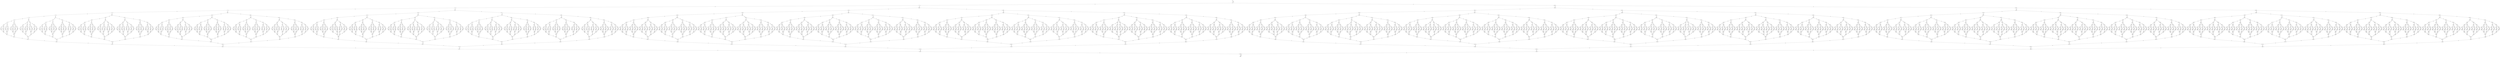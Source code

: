 digraph G {
0 ;
1 ;
2 ;
3 ;
4 ;
5 ;
6 ;
7 ;
8 ;
9 ;
10 ;
11 ;
12 ;
13 ;
14 ;
15 ;
16 ;
17 ;
18 ;
19 ;
20 ;
21 ;
22 ;
23 ;
24 ;
25 ;
26 ;
27 ;
28 ;
29 ;
30 ;
31 ;
32 ;
33 ;
34 ;
35 ;
36 ;
37 ;
38 ;
39 ;
40 ;
41 ;
42 ;
43 ;
44 ;
45 ;
46 ;
47 ;
48 ;
49 ;
50 ;
51 ;
52 ;
53 ;
54 ;
55 ;
56 ;
57 ;
58 ;
59 ;
60 ;
61 ;
62 ;
63 ;
64 ;
65 ;
66 ;
67 ;
68 ;
69 ;
70 ;
71 ;
72 ;
73 ;
74 ;
75 ;
76 ;
77 ;
78 ;
79 ;
80 ;
81 ;
82 ;
83 ;
84 ;
85 ;
86 ;
87 ;
88 ;
89 ;
90 ;
91 ;
92 ;
93 ;
94 ;
95 ;
96 ;
97 ;
98 ;
99 ;
100 ;
101 ;
102 ;
103 ;
104 ;
105 ;
106 ;
107 ;
108 ;
109 ;
110 ;
111 ;
112 ;
113 ;
114 ;
115 ;
116 ;
117 ;
118 ;
119 ;
120 ;
121 ;
122 ;
123 ;
124 ;
125 ;
126 ;
127 ;
128 ;
129 ;
130 ;
131 ;
132 ;
133 ;
134 ;
135 ;
136 ;
137 ;
138 ;
139 ;
140 ;
141 ;
142 ;
143 ;
144 ;
145 ;
146 ;
147 ;
148 ;
149 ;
150 ;
151 ;
152 ;
153 ;
154 ;
155 ;
156 ;
157 ;
158 ;
159 ;
160 ;
161 ;
162 ;
163 ;
164 ;
165 ;
166 ;
167 ;
168 ;
169 ;
170 ;
171 ;
172 ;
173 ;
174 ;
175 ;
176 ;
177 ;
178 ;
179 ;
180 ;
181 ;
182 ;
183 ;
184 ;
185 ;
186 ;
187 ;
188 ;
189 ;
190 ;
191 ;
192 ;
193 ;
194 ;
195 ;
196 ;
197 ;
198 ;
199 ;
200 ;
201 ;
202 ;
203 ;
204 ;
205 ;
206 ;
207 ;
208 ;
209 ;
210 ;
211 ;
212 ;
213 ;
214 ;
215 ;
216 ;
217 ;
218 ;
219 ;
220 ;
221 ;
222 ;
223 ;
224 ;
225 ;
226 ;
227 ;
228 ;
229 ;
230 ;
231 ;
232 ;
233 ;
234 ;
235 ;
236 ;
237 ;
238 ;
239 ;
240 ;
241 ;
242 ;
243 ;
244 ;
245 ;
246 ;
247 ;
248 ;
249 ;
250 ;
251 ;
252 ;
253 ;
254 ;
255 ;
256 ;
257 ;
258 ;
259 ;
260 ;
261 ;
262 ;
263 ;
264 ;
265 ;
266 ;
267 ;
268 ;
269 ;
270 ;
271 ;
272 ;
273 ;
274 ;
275 ;
276 ;
277 ;
278 ;
279 ;
280 ;
281 ;
282 ;
283 ;
284 ;
285 ;
286 ;
287 ;
288 ;
289 ;
290 ;
291 ;
292 ;
293 ;
294 ;
295 ;
296 ;
297 ;
298 ;
299 ;
300 ;
301 ;
302 ;
303 ;
304 ;
305 ;
306 ;
307 ;
308 ;
309 ;
310 ;
311 ;
312 ;
313 ;
314 ;
315 ;
316 ;
317 ;
318 ;
319 ;
320 ;
321 ;
322 ;
323 ;
324 ;
325 ;
326 ;
327 ;
328 ;
329 ;
330 ;
331 ;
332 ;
333 ;
334 ;
335 ;
336 ;
337 ;
338 ;
339 ;
340 ;
341 ;
342 ;
343 ;
344 ;
345 ;
346 ;
347 ;
348 ;
349 ;
350 ;
351 ;
352 ;
353 ;
354 ;
355 ;
356 ;
357 ;
358 ;
359 ;
360 ;
361 ;
362 ;
363 ;
364 ;
365 ;
366 ;
367 ;
368 ;
369 ;
370 ;
371 ;
372 ;
373 ;
374 ;
375 ;
376 ;
377 ;
378 ;
379 ;
380 ;
381 ;
382 ;
383 ;
384 ;
385 ;
386 ;
387 ;
388 ;
389 ;
390 ;
391 ;
392 ;
393 ;
394 ;
395 ;
396 ;
397 ;
398 ;
399 ;
400 ;
401 ;
402 ;
403 ;
404 ;
405 ;
406 ;
407 ;
408 ;
409 ;
410 ;
411 ;
412 ;
413 ;
414 ;
415 ;
416 ;
417 ;
418 ;
419 ;
420 ;
421 ;
422 ;
423 ;
424 ;
425 ;
426 ;
427 ;
428 ;
429 ;
430 ;
431 ;
432 ;
433 ;
434 ;
435 ;
436 ;
437 ;
438 ;
439 ;
440 ;
441 ;
442 ;
443 ;
444 ;
445 ;
446 ;
447 ;
448 ;
449 ;
450 ;
451 ;
452 ;
453 ;
454 ;
455 ;
456 ;
457 ;
458 ;
459 ;
460 ;
461 ;
462 ;
463 ;
464 ;
465 ;
466 ;
467 ;
468 ;
469 ;
470 ;
471 ;
472 ;
473 ;
474 ;
475 ;
476 ;
477 ;
478 ;
479 ;
480 ;
481 ;
482 ;
483 ;
484 ;
485 ;
486 ;
487 ;
488 ;
489 ;
490 ;
491 ;
492 ;
493 ;
494 ;
495 ;
496 ;
497 ;
498 ;
499 ;
500 ;
501 ;
502 ;
503 ;
504 ;
505 ;
506 ;
507 ;
508 ;
509 ;
510 ;
511 ;
512 ;
513 ;
514 ;
515 ;
516 ;
517 ;
518 ;
519 ;
520 ;
521 ;
522 ;
523 ;
524 ;
525 ;
526 ;
527 ;
528 ;
529 ;
530 ;
531 ;
532 ;
533 ;
534 ;
535 ;
536 ;
537 ;
538 ;
539 ;
540 ;
541 ;
542 ;
543 ;
544 ;
545 ;
546 ;
547 ;
548 ;
549 ;
550 ;
551 ;
552 ;
553 ;
554 ;
555 ;
556 ;
557 ;
558 ;
559 ;
560 ;
561 ;
562 ;
563 ;
564 ;
565 ;
566 ;
567 ;
568 ;
569 ;
570 ;
571 ;
572 ;
573 ;
574 ;
575 ;
576 ;
577 ;
578 ;
579 ;
580 ;
581 ;
582 ;
583 ;
584 ;
585 ;
586 ;
587 ;
588 ;
589 ;
590 ;
591 ;
592 ;
593 ;
594 ;
595 ;
596 ;
597 ;
598 ;
599 ;
600 ;
601 ;
602 ;
603 ;
604 ;
605 ;
606 ;
607 ;
608 ;
609 ;
610 ;
611 ;
612 ;
613 ;
614 ;
615 ;
616 ;
617 ;
618 ;
619 ;
620 ;
621 ;
622 ;
623 ;
624 ;
625 ;
626 ;
627 ;
628 ;
629 ;
630 ;
631 ;
632 ;
633 ;
634 ;
635 ;
636 ;
637 ;
638 ;
639 ;
640 ;
641 ;
642 ;
643 ;
644 ;
645 ;
646 ;
647 ;
648 ;
649 ;
650 ;
651 ;
652 ;
653 ;
654 ;
655 ;
656 ;
657 ;
658 ;
659 ;
660 ;
661 ;
662 ;
663 ;
664 ;
665 ;
666 ;
667 ;
668 ;
669 ;
670 ;
671 ;
672 ;
673 ;
674 ;
675 ;
676 ;
677 ;
678 ;
679 ;
680 ;
681 ;
682 ;
683 ;
684 ;
685 ;
686 ;
687 ;
688 ;
689 ;
690 ;
691 ;
692 ;
693 ;
694 ;
695 ;
696 ;
697 ;
698 ;
699 ;
700 ;
701 ;
702 ;
703 ;
704 ;
705 ;
706 ;
707 ;
708 ;
709 ;
710 ;
711 ;
712 ;
713 ;
714 ;
715 ;
716 ;
717 ;
718 ;
719 ;
720 ;
721 ;
722 ;
723 ;
724 ;
725 ;
726 ;
727 ;
728 ;
729 ;
730 ;
731 ;
732 ;
733 ;
734 ;
735 ;
736 ;
737 ;
738 ;
739 ;
740 ;
741 ;
742 ;
743 ;
744 ;
745 ;
746 ;
747 ;
748 ;
749 ;
750 ;
751 ;
752 ;
753 ;
754 ;
755 ;
756 ;
757 ;
758 ;
759 ;
760 ;
761 ;
762 ;
763 ;
764 ;
765 ;
766 ;
767 ;
768 ;
769 ;
770 ;
771 ;
772 ;
773 ;
774 ;
775 ;
776 ;
777 ;
778 ;
779 ;
780 ;
781 ;
782 ;
783 ;
784 ;
785 ;
786 ;
787 ;
788 ;
789 ;
790 ;
791 ;
792 ;
793 ;
794 ;
795 ;
796 ;
797 ;
798 ;
799 ;
800 ;
801 ;
802 ;
803 ;
804 ;
805 ;
806 ;
807 ;
808 ;
809 ;
810 ;
811 ;
812 ;
813 ;
814 ;
815 ;
816 ;
817 ;
818 ;
819 ;
820 ;
821 ;
822 ;
823 ;
824 ;
825 ;
826 ;
827 ;
828 ;
829 ;
830 ;
831 ;
832 ;
833 ;
834 ;
835 ;
836 ;
837 ;
838 ;
839 ;
840 ;
841 ;
842 ;
843 ;
844 ;
845 ;
846 ;
847 ;
848 ;
849 ;
850 ;
851 ;
852 ;
853 ;
854 ;
855 ;
856 ;
857 ;
858 ;
859 ;
860 ;
861 ;
862 ;
863 ;
864 ;
865 ;
866 ;
867 ;
868 ;
869 ;
870 ;
871 ;
872 ;
873 ;
874 ;
875 ;
876 ;
877 ;
878 ;
879 ;
880 ;
881 ;
882 ;
883 ;
884 ;
885 ;
886 ;
887 ;
888 ;
889 ;
890 ;
891 ;
892 ;
893 ;
894 ;
895 ;
896 ;
897 ;
898 ;
899 ;
900 ;
901 ;
902 ;
903 ;
904 ;
905 ;
906 ;
907 ;
908 ;
909 ;
910 ;
911 ;
912 ;
913 ;
914 ;
915 ;
916 ;
917 ;
918 ;
919 ;
920 ;
921 ;
922 ;
923 ;
924 ;
925 ;
926 ;
927 ;
928 ;
929 ;
930 ;
931 ;
932 ;
933 ;
934 ;
935 ;
936 ;
937 ;
938 ;
939 ;
940 ;
941 ;
942 ;
943 ;
944 ;
945 ;
946 ;
947 ;
948 ;
949 ;
950 ;
951 ;
952 ;
953 ;
954 ;
955 ;
956 ;
957 ;
958 ;
959 ;
960 ;
961 ;
962 ;
963 ;
964 ;
965 ;
966 ;
967 ;
968 ;
969 ;
970 ;
971 ;
972 ;
973 ;
974 ;
975 ;
976 ;
977 ;
978 ;
979 ;
980 ;
981 ;
982 ;
983 ;
984 ;
985 ;
986 ;
987 ;
988 ;
989 ;
990 ;
991 ;
992 ;
993 ;
994 ;
995 ;
996 ;
997 ;
998 ;
999 ;
1000 ;
1001 ;
1002 ;
1003 ;
1004 ;
1005 ;
1006 ;
1007 ;
1008 ;
1009 ;
1010 ;
1011 ;
1012 ;
1013 ;
1014 ;
1015 ;
1016 ;
1017 ;
1018 ;
1019 ;
1020 ;
1021 ;
1022 ;
1023 ;
1024 ;
1025 ;
1026 ;
1027 ;
1028 ;
1029 ;
1030 ;
1031 ;
1032 ;
1033 ;
1034 ;
1035 ;
1036 ;
1037 ;
1038 ;
1039 ;
1040 ;
1041 ;
1042 ;
1043 ;
1044 ;
1045 ;
1046 ;
1047 ;
1048 ;
1049 ;
1050 ;
1051 ;
1052 ;
1053 ;
1054 ;
1055 ;
1056 ;
1057 ;
1058 ;
1059 ;
1060 ;
1061 ;
1062 ;
1063 ;
1064 ;
1065 ;
1066 ;
1067 ;
1068 ;
1069 ;
1070 ;
1071 ;
1072 ;
1073 ;
1074 ;
1075 ;
1076 ;
1077 ;
1078 ;
1079 ;
1080 ;
1081 ;
1082 ;
1083 ;
1084 ;
1085 ;
1086 ;
1087 ;
1088 ;
1089 ;
1090 ;
1091 ;
1092 ;
1093 ;
1094 ;
1095 ;
1096 ;
1097 ;
1098 ;
1099 ;
1100 ;
1101 ;
1102 ;
1103 ;
1104 ;
1105 ;
1106 ;
1107 ;
1108 ;
1109 ;
1110 ;
1111 ;
1112 ;
1113 ;
1114 ;
1115 ;
1116 ;
1117 ;
1118 ;
1119 ;
1120 ;
1121 ;
1122 ;
1123 ;
1124 ;
1125 ;
1126 ;
1127 ;
1128 ;
1129 ;
1130 ;
1131 ;
1132 ;
1133 ;
1134 ;
1135 ;
1136 ;
1137 ;
1138 ;
1139 ;
1140 ;
1141 ;
1142 ;
1143 ;
1144 ;
1145 ;
1146 ;
1147 ;
1148 ;
1149 ;
1150 ;
1151 ;
1152 ;
1153 ;
1154 ;
1155 ;
1156 ;
1157 ;
1158 ;
1159 ;
1160 ;
1161 ;
1162 ;
1163 ;
1164 ;
1165 ;
1166 ;
1167 ;
1168 ;
1169 ;
1170 ;
1171 ;
1172 ;
1173 ;
1174 ;
1175 ;
1176 ;
1177 ;
1178 ;
1179 ;
1180 ;
1181 ;
1182 ;
1183 ;
1184 ;
1185 ;
1186 ;
1187 ;
1188 ;
1189 ;
1190 ;
1191 ;
1192 ;
1193 ;
1194 ;
1195 ;
1196 ;
1197 ;
1198 ;
1199 ;
1200 ;
1201 ;
1202 ;
1203 ;
1204 ;
1205 ;
1206 ;
1207 ;
1208 ;
1209 ;
1210 ;
1211 ;
1212 ;
1213 ;
1214 ;
1215 ;
1216 ;
1217 ;
1218 ;
1219 ;
1220 ;
1221 ;
1222 ;
1223 ;
1224 ;
1225 ;
1226 ;
1227 ;
1228 ;
1229 ;
1230 ;
1231 ;
1232 ;
1233 ;
1234 ;
1235 ;
1236 ;
1237 ;
1238 ;
1239 ;
1240 ;
1241 ;
1242 ;
1243 ;
1244 ;
1245 ;
1246 ;
1247 ;
1248 ;
1249 ;
1250 ;
1251 ;
1252 ;
1253 ;
1254 ;
1255 ;
1256 ;
1257 ;
1258 ;
1259 ;
1260 ;
1261 ;
1262 ;
1263 ;
1264 ;
1265 ;
1266 ;
1267 ;
1268 ;
1269 ;
1270 ;
1271 ;
1272 ;
1273 ;
1274 ;
1275 ;
1276 ;
1277 ;
1278 ;
1279 ;
1280 ;
1281 ;
1282 ;
1283 ;
1284 ;
1285 ;
1286 ;
1287 ;
1288 ;
1289 ;
1290 ;
1291 ;
1292 ;
1293 ;
1294 ;
1295 ;
1296 ;
1297 ;
1298 ;
1299 ;
1300 ;
1301 ;
1302 ;
1303 ;
1304 ;
1305 ;
1306 ;
1307 ;
1308 ;
1309 ;
1310 ;
1311 ;
1312 ;
1313 ;
1314 ;
1315 ;
1316 ;
1317 ;
1318 ;
1319 ;
1320 ;
1321 ;
1322 ;
1323 ;
1324 ;
1325 ;
1326 ;
1327 ;
1328 ;
1329 ;
1330 ;
1331 ;
1332 ;
1333 ;
1334 ;
1335 ;
1336 ;
1337 ;
1338 ;
1339 ;
1340 ;
1341 ;
1342 ;
1343 ;
1344 ;
1345 ;
1346 ;
1347 ;
1348 ;
1349 ;
1350 ;
1351 ;
1352 ;
1353 ;
1354 ;
1355 ;
1356 ;
1357 ;
1358 ;
1359 ;
1360 ;
1361 ;
1362 ;
1363 ;
1364 ;
1365 ;
1366 ;
1367 ;
1368 ;
1369 ;
1370 ;
1371 ;
1372 ;
1373 ;
1374 ;
1375 ;
1376 ;
1377 ;
1378 ;
1379 ;
1380 ;
1381 ;
1382 ;
1383 ;
1384 ;
1385 ;
1386 ;
1387 ;
1388 ;
1389 ;
1390 ;
1391 ;
1392 ;
1393 ;
1394 ;
1395 ;
1396 ;
1397 ;
1398 ;
1399 ;
1400 ;
1401 ;
1402 ;
1403 ;
1404 ;
1405 ;
1406 ;
1407 ;
1408 ;
1409 ;
1410 ;
1411 ;
1412 ;
1413 ;
1414 ;
1415 ;
1416 ;
1417 ;
1418 ;
1419 ;
1420 ;
1421 ;
1422 ;
1423 ;
1424 ;
1425 ;
1426 ;
1427 ;
1428 ;
1429 ;
1430 ;
1431 ;
1432 ;
1433 ;
1434 ;
1435 ;
1436 ;
1437 ;
1438 ;
1439 ;
1440 ;
1441 ;
1442 ;
1443 ;
1444 ;
1445 ;
1446 ;
1447 ;
1448 ;
1449 ;
1450 ;
1451 ;
1452 ;
1453 ;
1454 ;
1455 ;
1456 ;
1457 ;
1458 ;
1459 ;
1460 ;
1461 ;
1462 ;
1463 ;
1464 ;
1465 ;
1466 ;
1467 ;
1468 ;
1469 ;
1470 ;
1471 ;
1472 ;
1473 ;
1474 ;
1475 ;
1476 ;
1477 ;
1478 ;
1479 ;
1480 ;
1481 ;
1482 ;
1483 ;
1484 ;
1485 ;
1486 ;
1487 ;
1488 ;
1489 ;
1490 ;
1491 ;
1492 ;
1493 ;
1494 ;
1495 ;
1496 ;
1497 ;
1498 ;
1499 ;
1500 ;
1501 ;
1502 ;
1503 ;
1504 ;
1505 ;
1506 ;
1507 ;
1508 ;
1509 ;
1510 ;
1511 ;
1512 ;
1513 ;
1514 ;
1515 ;
1516 ;
1517 ;
1518 ;
1519 ;
1520 ;
1521 ;
1522 ;
1523 ;
1524 ;
1525 ;
1526 ;
1527 ;
1528 ;
1529 ;
1530 ;
1531 ;
1532 ;
1533 ;
1534 ;
1535 ;
1536 ;
1537 ;
1538 ;
1539 ;
1540 ;
1541 ;
1542 ;
1543 ;
1544 ;
1545 ;
1546 ;
1547 ;
1548 ;
1549 ;
1550 ;
1551 ;
1552 ;
1553 ;
1554 ;
1555 ;
1556 ;
1557 ;
1558 ;
1559 ;
1560 ;
1561 ;
1562 ;
1563 ;
1564 ;
1565 ;
1566 ;
1567 ;
1568 ;
1569 ;
1570 ;
1571 ;
1572 ;
1573 ;
1574 ;
1575 ;
1576 ;
1577 ;
1578 ;
1579 ;
1580 ;
1581 ;
1582 ;
1583 ;
1584 ;
1585 ;
1586 ;
1587 ;
1588 ;
1589 ;
1590 ;
1591 ;
1592 ;
1593 ;
1594 ;
1595 ;
1596 ;
1597 ;
1598 ;
1599 ;
1600 ;
1601 ;
1602 ;
1603 ;
1604 ;
1605 ;
1606 ;
1607 ;
1608 ;
1609 ;
1610 ;
1611 ;
1612 ;
1613 ;
1614 ;
1615 ;
1616 ;
1617 ;
1618 ;
1619 ;
1620 ;
1621 ;
1622 ;
1623 ;
1624 ;
1625 ;
1626 ;
1627 ;
1628 ;
1629 ;
1630 ;
1631 ;
1632 ;
1633 ;
1634 ;
1635 ;
1636 ;
1637 ;
1638 ;
1639 ;
1640 ;
1641 ;
1642 ;
1643 ;
1644 ;
1645 ;
1646 ;
1647 ;
1648 ;
1649 ;
1650 ;
1651 ;
1652 ;
1653 ;
1654 ;
1655 ;
1656 ;
1657 ;
1658 ;
1659 ;
1660 ;
1661 ;
1662 ;
1663 ;
1664 ;
1665 ;
1666 ;
1667 ;
1668 ;
1669 ;
1670 ;
1671 ;
1672 ;
1673 ;
1674 ;
1675 ;
1676 ;
1677 ;
1678 ;
1679 ;
1680 ;
1681 ;
1682 ;
1683 ;
1684 ;
1685 ;
1686 ;
1687 ;
1688 ;
1689 ;
1690 ;
1691 ;
1692 ;
1693 ;
1694 ;
1695 ;
1696 ;
1697 ;
1698 ;
1699 ;
1700 ;
1701 ;
1702 ;
1703 ;
1704 ;
1705 ;
1706 ;
1707 ;
1708 ;
1709 ;
1710 ;
1711 ;
1712 ;
1713 ;
1714 ;
1715 ;
1716 ;
1717 ;
1718 ;
1719 ;
1720 ;
1721 ;
1722 ;
1723 ;
1724 ;
1725 ;
1726 ;
1727 ;
1728 ;
1729 ;
1730 ;
1731 ;
1732 ;
1733 ;
1734 ;
1735 ;
1736 ;
1737 ;
1738 ;
1739 ;
1740 ;
1741 ;
1742 ;
1743 ;
1744 ;
1745 ;
1746 ;
1747 ;
1748 ;
1749 ;
1750 ;
1751 ;
1752 ;
1753 ;
1754 ;
1755 ;
1756 ;
1757 ;
1758 ;
1759 ;
1760 ;
1761 ;
1762 ;
1763 ;
1764 ;
1765 ;
1766 ;
1767 ;
1768 ;
1769 ;
1770 ;
1771 ;
1772 ;
1773 ;
1774 ;
1775 ;
1776 ;
1777 ;
1778 ;
1779 ;
1780 ;
1781 ;
1782 ;
1783 ;
1784 ;
1785 ;
1786 ;
1787 ;
1788 ;
1789 ;
1790 ;
1791 ;
1792 ;
1793 ;
1794 ;
1795 ;
1796 ;
1797 ;
1798 ;
1799 ;
1800 ;
1801 ;
1802 ;
1803 ;
1804 ;
1805 ;
1806 ;
1807 ;
1808 ;
1809 ;
1810 ;
1811 ;
1812 ;
1813 ;
1814 ;
1815 ;
1816 ;
1817 ;
1818 ;
1819 ;
1820 ;
1821 ;
1822 ;
1823 ;
1824 ;
1825 ;
1826 ;
1827 ;
1828 ;
1829 ;
1830 ;
1831 ;
1832 ;
1833 ;
1834 ;
1835 ;
1836 ;
1837 ;
1838 ;
1839 ;
1840 ;
1841 ;
1842 ;
1843 ;
1844 ;
1845 ;
1846 ;
1847 ;
1848 ;
1849 ;
1850 ;
1851 ;
1852 ;
1853 ;
1854 ;
1855 ;
1856 ;
1857 ;
1858 ;
1859 ;
1860 ;
1861 ;
1862 ;
1863 ;
1864 ;
1865 ;
1866 ;
1867 ;
1868 ;
1869 ;
1870 ;
1871 ;
1872 ;
1873 ;
1874 ;
1875 ;
1876 ;
1877 ;
1878 ;
1879 ;
1880 ;
1881 ;
1882 ;
1883 ;
1884 ;
1885 ;
1886 ;
1887 ;
1888 ;
1889 ;
1890 ;
1891 ;
1892 ;
1893 ;
1894 ;
1895 ;
1896 ;
1897 ;
1898 ;
1899 ;
1900 ;
1901 ;
1902 ;
1903 ;
1904 ;
1905 ;
1906 ;
1907 ;
1908 ;
1909 ;
1910 ;
1911 ;
1912 ;
1913 ;
1914 ;
1915 ;
1916 ;
1917 ;
1918 ;
1919 ;
1920 ;
1921 ;
1922 ;
1923 ;
1924 ;
1925 ;
1926 ;
1927 ;
1928 ;
1929 ;
1930 ;
1931 ;
1932 ;
1933 ;
1934 ;
1935 ;
1936 ;
1937 ;
1938 ;
1939 ;
1940 ;
1941 ;
1942 ;
1943 ;
1944 ;
1945 ;
1946 ;
1947 ;
1948 ;
1949 ;
1950 ;
1951 ;
1952 ;
1953 ;
1954 ;
1955 ;
1956 ;
1957 ;
1958 ;
1959 ;
1960 ;
1961 ;
1962 ;
1963 ;
1964 ;
1965 ;
1966 ;
1967 ;
1968 ;
1969 ;
1970 ;
1971 ;
1972 ;
1973 ;
1974 ;
1975 ;
1976 ;
1977 ;
1978 ;
1979 ;
1980 ;
1981 ;
1982 ;
1983 ;
1984 ;
1985 ;
1986 ;
1987 ;
1988 ;
1989 ;
1990 ;
1991 ;
1992 ;
1993 ;
1994 ;
1995 ;
1996 ;
1997 ;
1998 ;
1999 ;
2000 ;
2001 ;
2002 ;
2003 ;
2004 ;
2005 ;
2006 ;
2007 ;
2008 ;
2009 ;
2010 ;
2011 ;
2012 ;
2013 ;
2014 ;
2015 ;
2016 ;
2017 ;
2018 ;
2019 ;
2020 ;
2021 ;
2022 ;
2023 ;
2024 ;
2025 ;
2026 ;
2027 ;
2028 ;
2029 ;
2030 ;
2031 ;
2032 ;
2033 ;
2034 ;
2035 ;
2036 ;
2037 ;
2038 ;
2039 ;
2040 ;
2041 ;
2042 ;
2043 ;
2044 ;
2045 ;
2046 ;
2047 ;
2048 ;
2049 ;
2050 ;
2051 ;
2052 ;
2053 ;
2054 ;
2055 ;
2056 ;
2057 ;
2058 ;
2059 ;
2060 ;
2061 ;
2062 ;
2063 ;
2064 ;
2065 ;
2066 ;
2067 ;
2068 ;
2069 ;
2070 ;
2071 ;
2072 ;
2073 ;
2074 ;
2075 ;
2076 ;
2077 ;
2078 ;
2079 ;
2080 ;
2081 ;
2082 ;
2083 ;
2084 ;
2085 ;
2086 ;
2087 ;
2088 ;
2089 ;
2090 ;
2091 ;
2092 ;
2093 ;
2094 ;
2095 ;
2096 ;
2097 ;
2098 ;
2099 ;
2100 ;
2101 ;
2102 ;
2103 ;
2104 ;
2105 ;
2106 ;
2107 ;
2108 ;
2109 ;
2110 ;
2111 ;
2112 ;
2113 ;
2114 ;
2115 ;
2116 ;
2117 ;
2118 ;
2119 ;
2120 ;
2121 ;
2122 ;
2123 ;
2124 ;
2125 ;
2126 ;
2127 ;
2128 ;
2129 ;
2130 ;
2131 ;
2132 ;
2133 ;
2134 ;
2135 ;
2136 ;
2137 ;
2138 ;
2139 ;
2140 ;
2141 ;
2142 ;
2143 ;
2144 ;
2145 ;
2146 ;
2147 ;
2148 ;
2149 ;
2150 ;
2151 ;
2152 ;
2153 ;
2154 ;
2155 ;
2156 ;
2157 ;
2158 ;
2159 ;
2160 ;
2161 ;
2162 ;
2163 ;
2164 ;
2165 ;
2166 ;
2167 ;
2168 ;
2169 ;
2170 ;
2171 ;
2172 ;
2173 ;
2174 ;
2175 ;
2176 ;
2177 ;
2178 ;
2179 ;
2180 ;
2181 ;
2182 ;
2183 ;
2184 ;
2185 ;
2186 ;
2187 ;
2188 ;
2189 ;
2190 ;
2191 ;
2192 ;
2193 ;
2194 ;
2195 ;
2196 ;
2197 ;
2198 ;
2199 ;
2200 ;
2201 ;
2202 ;
2203 ;
2204 ;
2205 ;
2206 ;
2207 ;
2208 ;
2209 ;
2210 ;
2211 ;
2212 ;
2213 ;
2214 ;
2215 ;
2216 ;
2217 ;
2218 ;
2219 ;
2220 ;
2221 ;
2222 ;
2223 ;
2224 ;
2225 ;
2226 ;
2227 ;
2228 ;
2229 ;
2230 ;
2231 ;
2232 ;
2233 ;
2234 ;
2235 ;
2236 ;
2237 ;
2238 ;
2239 ;
2240 ;
2241 ;
2242 ;
2243 ;
2244 ;
2245 ;
2246 ;
2247 ;
2248 ;
2249 ;
2250 ;
2251 ;
2252 ;
2253 ;
2254 ;
2255 ;
2256 ;
2257 ;
2258 ;
2259 ;
2260 ;
2261 ;
2262 ;
2263 ;
2264 ;
2265 ;
2266 ;
2267 ;
2268 ;
2269 ;
2270 ;
2271 ;
2272 ;
2273 ;
2274 ;
2275 ;
2276 ;
2277 ;
2278 ;
2279 ;
2280 ;
2281 ;
2282 ;
2283 ;
2284 ;
2285 ;
2286 ;
2287 ;
2288 ;
2289 ;
2290 ;
2291 ;
2292 ;
2293 ;
2294 ;
2295 ;
2296 ;
2297 ;
2298 ;
2299 ;
2300 ;
2301 ;
2302 ;
2303 ;
2304 ;
2305 ;
2306 ;
2307 ;
2308 ;
2309 ;
2310 ;
2311 ;
2312 ;
2313 ;
2314 ;
2315 ;
2316 ;
2317 ;
2318 ;
2319 ;
2320 ;
2321 ;
2322 ;
2323 ;
2324 ;
2325 ;
2326 ;
2327 ;
2328 ;
2329 ;
2330 ;
2331 ;
2332 ;
2333 ;
2334 ;
2335 ;
2336 ;
2337 ;
2338 ;
2339 ;
2340 ;
2341 ;
2342 ;
2343 ;
2344 ;
2345 ;
2346 ;
2347 ;
2348 ;
2349 ;
2350 ;
2351 ;
2352 ;
2353 ;
2354 ;
2355 ;
2356 ;
2357 ;
2358 ;
2359 ;
2360 ;
2361 ;
2362 ;
2363 ;
2364 ;
2365 ;
2366 ;
2367 ;
2368 ;
2369 ;
2370 ;
2371 ;
2372 ;
2373 ;
2374 ;
2375 ;
2376 ;
2377 ;
2378 ;
2379 ;
2380 ;
2381 ;
2382 ;
2383 ;
2384 ;
2385 ;
2386 ;
2387 ;
2388 ;
2389 ;
2390 ;
2391 ;
2392 ;
2393 ;
2394 ;
2395 ;
2396 ;
2397 ;
2398 ;
2399 ;
2400 ;
2401 ;
2402 ;
2403 ;
2404 ;
2405 ;
2406 ;
2407 ;
2408 ;
2409 ;
2410 ;
2411 ;
2412 ;
2413 ;
2414 ;
2415 ;
2416 ;
2417 ;
2418 ;
2419 ;
2420 ;
2421 ;
2422 ;
2423 ;
2424 ;
2425 ;
2426 ;
2427 ;
2428 ;
2429 ;
2430 ;
2431 ;
2432 ;
2433 ;
2434 ;
2435 ;
2436 ;
2437 ;
2438 ;
2439 ;
2440 ;
2441 ;
2442 ;
2443 ;
2444 ;
2445 ;
2446 ;
2447 ;
2448 ;
2449 ;
2450 ;
2451 ;
2452 ;
2453 ;
2454 ;
2455 ;
2456 ;
2457 ;
2458 ;
2459 ;
2460 ;
2461 ;
2462 ;
2463 ;
2464 ;
2465 ;
2466 ;
2467 ;
2468 ;
2469 ;
2470 ;
2471 ;
2472 ;
2473 ;
2474 ;
2475 ;
2476 ;
2477 ;
2478 ;
2479 ;
2480 ;
2481 ;
2482 ;
2483 ;
2484 ;
2485 ;
2486 ;
2487 ;
2488 ;
2489 ;
2490 ;
2491 ;
2492 ;
2493 ;
2494 ;
2495 ;
2496 ;
2497 ;
2498 ;
2499 ;
2500 ;
2501 ;
2502 ;
2503 ;
2504 ;
2505 ;
2506 ;
2507 ;
2508 ;
2509 ;
2510 ;
2511 ;
2512 ;
2513 ;
2514 ;
2515 ;
2516 ;
2517 ;
2518 ;
2519 ;
2520 ;
2521 ;
2522 ;
2523 ;
2524 ;
2525 ;
2526 ;
2527 ;
2528 ;
2529 ;
2530 ;
2531 ;
2532 ;
2533 ;
2534 ;
2535 ;
2536 ;
2537 ;
2538 ;
2539 ;
2540 ;
2541 ;
2542 ;
2543 ;
2544 ;
2545 ;
2546 ;
2547 ;
2548 ;
2549 ;
2550 ;
2551 ;
2552 ;
2553 ;
2554 ;
2555 ;
2556 ;
2557 ;
2558 ;
2559 ;
2560 ;
2561 ;
2562 ;
2563 ;
2564 ;
2565 ;
2566 ;
2567 ;
2568 ;
2569 ;
2570 ;
2571 ;
2572 ;
2573 ;
2574 ;
2575 ;
2576 ;
2577 ;
2578 ;
2579 ;
2580 ;
2581 ;
2582 ;
2583 ;
2584 ;
2585 ;
2586 ;
2587 ;
2588 ;
2589 ;
2590 ;
2591 ;
2592 ;
2593 ;
2594 ;
2595 ;
2596 ;
2597 ;
2598 ;
2599 ;
2600 ;
2601 ;
2602 ;
2603 ;
2604 ;
2605 ;
2606 ;
2607 ;
2608 ;
2609 ;
2610 ;
2611 ;
2612 ;
2613 ;
2614 ;
2615 ;
2616 ;
2617 ;
2618 ;
2619 ;
2620 ;
2621 ;
2622 ;
2623 ;
2624 ;
2625 ;
2626 ;
2627 ;
2628 ;
2629 ;
2630 ;
2631 ;
2632 ;
2633 ;
2634 ;
2635 ;
2636 ;
2637 ;
2638 ;
2639 ;
2640 ;
2641 ;
2642 ;
2643 ;
2644 ;
2645 ;
2646 ;
2647 ;
2648 ;
2649 ;
2650 ;
2651 ;
2652 ;
2653 ;
2654 ;
2655 ;
2656 ;
2657 ;
2658 ;
2659 ;
2660 ;
2661 ;
2662 ;
2663 ;
2664 ;
2665 ;
2666 ;
2667 ;
2668 ;
2669 ;
2670 ;
2671 ;
2672 ;
2673 ;
2674 ;
2675 ;
2676 ;
2677 ;
2678 ;
2679 ;
2680 ;
2681 ;
2682 ;
2683 ;
2684 ;
2685 ;
2686 ;
2687 ;
2688 ;
2689 ;
2690 ;
2691 ;
2692 ;
2693 ;
2694 ;
2695 ;
2696 ;
2697 ;
2698 ;
2699 ;
2700 ;
2701 ;
2702 ;
2703 ;
2704 ;
2705 ;
2706 ;
2707 ;
2708 ;
2709 ;
2710 ;
2711 ;
2712 ;
2713 ;
2714 ;
2715 ;
2716 ;
2717 ;
2718 ;
2719 ;
2720 ;
2721 ;
2722 ;
2723 ;
2724 ;
2725 ;
2726 ;
2727 ;
2728 ;
2729 ;
2730 ;
2731 ;
2732 ;
2733 ;
2734 ;
2735 ;
2736 ;
2737 ;
2738 ;
2739 ;
2740 ;
2741 ;
2742 ;
2743 ;
2744 ;
2745 ;
2746 ;
2747 ;
2748 ;
2749 ;
2750 ;
2751 ;
2752 ;
2753 ;
2754 ;
2755 ;
2756 ;
2757 ;
2758 ;
2759 ;
2760 ;
2761 ;
2762 ;
2763 ;
2764 ;
2765 ;
2766 ;
2767 ;
2768 ;
2769 ;
2770 ;
2771 ;
2772 ;
2773 ;
2774 ;
2775 ;
2776 ;
2777 ;
2778 ;
2779 ;
2780 ;
2781 ;
2782 ;
2783 ;
2784 ;
2785 ;
2786 ;
2787 ;
2788 ;
2789 ;
2790 ;
2791 ;
2792 ;
2793 ;
2794 ;
2795 ;
2796 ;
2797 ;
2798 ;
2799 ;
2800 ;
2801 ;
2802 ;
2803 ;
2804 ;
2805 ;
2806 ;
2807 ;
2808 ;
2809 ;
2810 ;
2811 ;
2812 ;
2813 ;
2814 ;
2815 ;
2816 ;
2817 ;
2818 ;
2819 ;
2820 ;
2821 ;
2822 ;
2823 ;
2824 ;
2825 ;
2826 ;
2827 ;
2828 ;
2829 ;
2830 ;
2831 ;
2832 ;
2833 ;
2834 ;
2835 ;
2836 ;
2837 ;
2838 ;
2839 ;
2840 ;
2841 ;
2842 ;
2843 ;
2844 ;
2845 ;
2846 ;
2847 ;
2848 ;
2849 ;
2850 ;
2851 ;
2852 ;
2853 ;
2854 ;
2855 ;
2856 ;
2857 ;
2858 ;
2859 ;
2860 ;
2861 ;
2862 ;
2863 ;
2864 ;
2865 ;
2866 ;
2867 ;
2868 ;
2869 ;
2870 ;
2871 ;
2872 ;
2873 ;
2874 ;
2875 ;
2876 ;
2877 ;
2878 ;
2879 ;
2880 ;
2881 ;
2882 ;
2883 ;
2884 ;
2885 ;
2886 ;
2887 ;
2888 ;
2889 ;
2890 ;
2891 ;
2892 ;
2893 ;
2894 ;
2895 ;
2896 ;
2897 ;
2898 ;
2899 ;
2900 ;
2901 ;
2902 ;
2903 ;
2904 ;
2905 ;
2906 ;
2907 ;
2908 ;
2909 ;
2910 ;
2911 ;
2912 ;
2913 ;
2914 ;
2915 ;
2916 ;
2917 ;
2918 ;
2919 ;
2920 ;
2921 ;
2922 ;
2923 ;
2924 ;
2925 ;
2926 ;
2927 ;
2928 ;
2929 ;
2930 ;
2931 ;
2932 ;
2933 ;
2934 ;
2935 ;
2936 ;
2937 ;
2938 ;
2939 ;
2940 ;
2941 ;
2942 ;
2943 ;
2944 ;
2945 ;
2946 ;
2947 ;
2948 ;
2949 ;
2950 ;
2951 ;
2952 ;
2953 ;
2954 ;
2955 ;
2956 ;
2957 ;
2958 ;
2959 ;
2960 ;
2961 ;
2962 ;
2963 ;
2964 ;
2965 ;
2966 ;
2967 ;
2968 ;
2969 ;
2970 ;
2971 ;
2972 ;
2973 ;
2974 ;
2975 ;
2976 ;
2977 ;
2978 ;
2979 ;
2980 ;
2981 ;
2982 ;
2983 ;
2984 ;
2985 ;
2986 ;
2987 ;
2988 ;
2989 ;
2990 ;
2991 ;
2992 ;
2993 ;
2994 ;
2995 ;
2996 ;
2997 ;
2998 ;
2999 ;
3000 ;
3001 ;
3002 ;
3003 ;
3004 ;
3005 ;
3006 ;
3007 ;
3008 ;
3009 ;
3010 ;
3011 ;
3012 ;
3013 ;
3014 ;
3015 ;
3016 ;
3017 ;
3018 ;
3019 ;
3020 ;
3021 ;
3022 ;
3023 ;
3024 ;
3025 ;
3026 ;
3027 ;
3028 ;
3029 ;
3030 ;
3031 ;
3032 ;
3033 ;
3034 ;
3035 ;
3036 ;
3037 ;
3038 ;
3039 ;
3040 ;
3041 ;
3042 ;
3043 ;
3044 ;
3045 ;
3046 ;
3047 ;
3048 ;
3049 ;
3050 ;
3051 ;
3052 ;
3053 ;
3054 ;
3055 ;
3056 ;
3057 ;
3058 ;
3059 ;
3060 ;
3061 ;
3062 ;
3063 ;
3064 ;
3065 ;
3066 ;
3067 ;
3068 ;
3069 ;
3070 ;
3071 ;
3072 ;
3073 ;
3074 ;
3075 ;
3076 ;
3077 ;
3078 ;
3079 ;
3080 ;
3081 ;
3082 ;
3083 ;
3084 ;
3085 ;
3086 ;
3087 ;
3088 ;
3089 ;
3090 ;
3091 ;
3092 ;
3093 ;
3094 ;
3095 ;
3096 ;
3097 ;
3098 ;
3099 ;
3100 ;
3101 ;
3102 ;
3103 ;
3104 ;
3105 ;
3106 ;
3107 ;
3108 ;
3109 ;
3110 ;
3111 ;
3112 ;
3113 ;
3114 ;
3115 ;
3116 ;
3117 ;
3118 ;
3119 ;
3120 ;
3121 ;
3122 ;
3123 ;
3124 ;
3125 ;
3126 ;
3127 ;
3128 ;
3129 ;
3130 ;
3131 ;
3132 ;
3133 ;
3134 ;
3135 ;
3136 ;
3137 ;
3138 ;
3139 ;
3140 ;
3141 ;
3142 ;
3143 ;
3144 ;
3145 ;
3146 ;
3147 ;
3148 ;
3149 ;
3150 ;
3151 ;
3152 ;
3153 ;
3154 ;
3155 ;
3156 ;
3157 ;
3158 ;
3159 ;
3160 ;
3161 ;
3162 ;
3163 ;
3164 ;
3165 ;
3166 ;
3167 ;
3168 ;
3169 ;
3170 ;
3171 ;
3172 ;
3173 ;
3174 ;
3175 ;
3176 ;
3177 ;
3178 ;
3179 ;
3180 ;
3181 ;
3182 ;
3183 ;
3184 ;
3185 ;
3186 ;
3187 ;
3188 ;
3189 ;
3190 ;
3191 ;
3192 ;
3193 ;
3194 ;
3195 ;
3196 ;
3197 ;
3198 ;
3199 ;
3200 ;
3201 ;
3202 ;
3203 ;
3204 ;
3205 ;
3206 ;
3207 ;
3208 ;
3209 ;
3210 ;
3211 ;
3212 ;
3213 ;
3214 ;
3215 ;
3216 ;
3217 ;
3218 ;
3219 ;
3220 ;
3221 ;
3222 ;
3223 ;
3224 ;
3225 ;
3226 ;
3227 ;
3228 ;
3229 ;
3230 ;
3231 ;
3232 ;
3233 ;
3234 ;
3235 ;
3236 ;
3237 ;
3238 ;
3239 ;
3240 ;
3241 ;
3242 ;
3243 ;
3244 ;
3245 ;
3246 ;
3247 ;
3248 ;
3249 ;
3250 ;
3251 ;
3252 ;
3253 ;
3254 ;
3255 ;
3256 ;
3257 ;
3258 ;
3259 ;
3260 ;
3261 ;
3262 ;
3263 ;
3264 ;
3265 ;
3266 ;
3267 ;
3268 ;
3269 ;
3270 ;
3271 ;
3272 ;
3273 ;
3274 ;
3275 ;
3276 ;
3277 ;
3278 ;
3279 ;
3280 ;
3281 ;
3282 ;
3283 ;
3284 ;
3285 ;
3286 ;
3287 ;
3288 ;
3289 ;
3290 ;
3291 ;
3292 ;
3293 ;
3294 ;
3295 ;
3296 ;
3297 ;
3298 ;
3299 ;
3300 ;
3301 ;
3302 ;
3303 ;
3304 ;
3305 ;
3306 ;
3307 ;
3308 ;
3309 ;
3310 ;
3311 ;
3312 ;
3313 ;
3314 ;
3315 ;
3316 ;
3317 ;
3318 ;
3319 ;
3320 ;
3321 ;
3322 ;
3323 ;
3324 ;
3325 ;
3326 ;
3327 ;
3328 ;
3329 ;
3330 ;
3331 ;
3332 ;
3333 ;
3334 ;
3335 ;
3336 ;
3337 ;
3338 ;
3339 ;
3340 ;
3341 ;
3342 ;
3343 ;
3344 ;
3345 ;
3346 ;
3347 ;
3348 ;
3349 ;
3350 ;
3351 ;
3352 ;
3353 ;
3354 ;
3355 ;
3356 ;
3357 ;
3358 ;
3359 ;
3360 ;
3361 ;
3362 ;
3363 ;
3364 ;
3365 ;
3366 ;
3367 ;
3368 ;
3369 ;
3370 ;
3371 ;
3372 ;
3373 ;
3374 ;
3375 ;
3376 ;
3377 ;
3378 ;
3379 ;
3380 ;
3381 ;
3382 ;
3383 ;
3384 ;
3385 ;
3386 ;
3387 ;
3388 ;
3389 ;
3390 ;
3391 ;
3392 ;
3393 ;
3394 ;
3395 ;
3396 ;
3397 ;
3398 ;
3399 ;
3400 ;
3401 ;
3402 ;
3403 ;
3404 ;
3405 ;
3406 ;
3407 ;
3408 ;
3409 ;
3410 ;
3411 ;
3412 ;
3413 ;
3414 ;
3415 ;
3416 ;
3417 ;
3418 ;
3419 ;
3420 ;
3421 ;
3422 ;
3423 ;
3424 ;
3425 ;
3426 ;
3427 ;
3428 ;
3429 ;
3430 ;
3431 ;
3432 ;
3433 ;
3434 ;
3435 ;
3436 ;
3437 ;
3438 ;
3439 ;
3440 ;
3441 ;
3442 ;
3443 ;
3444 ;
3445 ;
3446 ;
3447 ;
3448 ;
3449 ;
3450 ;
3451 ;
3452 ;
3453 ;
3454 ;
3455 ;
3456 ;
3457 ;
3458 ;
3459 ;
3460 ;
3461 ;
3462 ;
3463 ;
3464 ;
3465 ;
3466 ;
3467 ;
3468 ;
3469 ;
3470 ;
3471 ;
3472 ;
3473 ;
3474 ;
3475 ;
3476 ;
3477 ;
3478 ;
3479 ;
3480 ;
3481 ;
3482 ;
3483 ;
3484 ;
3485 ;
3486 ;
3487 ;
3488 ;
3489 ;
3490 ;
3491 ;
3492 ;
3493 ;
3494 ;
3495 ;
3496 ;
3497 ;
3498 ;
3499 ;
3500 ;
3501 ;
3502 ;
3503 ;
3504 ;
3505 ;
3506 ;
3507 ;
3508 ;
3509 ;
3510 ;
3511 ;
3512 ;
3513 ;
3514 ;
3515 ;
3516 ;
3517 ;
3518 ;
3519 ;
3520 ;
3521 ;
3522 ;
3523 ;
3524 ;
3525 ;
3526 ;
3527 ;
3528 ;
3529 ;
3530 ;
3531 ;
3532 ;
3533 ;
3534 ;
3535 ;
3536 ;
3537 ;
3538 ;
3539 ;
3540 ;
3541 ;
3542 ;
3543 ;
3544 ;
3545 ;
3546 ;
3547 ;
3548 ;
3549 ;
3550 ;
3551 ;
3552 ;
3553 ;
3554 ;
3555 ;
3556 ;
3557 ;
3558 ;
3559 ;
3560 ;
3561 ;
3562 ;
3563 ;
3564 ;
3565 ;
3566 ;
3567 ;
3568 ;
3569 ;
3570 ;
3571 ;
3572 ;
3573 ;
3574 ;
3575 ;
3576 ;
3577 ;
3578 ;
3579 ;
3580 ;
3581 ;
3582 ;
3583 ;
3584 ;
3585 ;
3586 ;
3587 ;
3588 ;
3589 ;
3590 ;
3591 ;
3592 ;
3593 ;
3594 ;
3595 ;
3596 ;
3597 ;
3598 ;
3599 ;
3600 ;
3601 ;
3602 ;
3603 ;
3604 ;
3605 ;
3606 ;
3607 ;
3608 ;
3609 ;
3610 ;
3611 ;
3612 ;
3613 ;
3614 ;
3615 ;
3616 ;
3617 ;
3618 ;
3619 ;
3620 ;
3621 ;
3622 ;
3623 ;
3624 ;
3625 ;
3626 ;
3627 ;
3628 ;
3629 ;
3630 ;
3631 ;
3632 ;
3633 ;
3634 ;
3635 ;
3636 ;
3637 ;
3638 ;
3639 ;
3640 ;
3641 ;
3642 ;
3643 ;
3644 ;
3645 ;
3646 ;
3647 ;
3648 ;
3649 ;
3650 ;
3651 ;
3652 ;
3653 ;
3654 ;
3655 ;
3656 ;
3657 ;
3658 ;
3659 ;
3660 ;
3661 ;
3662 ;
3663 ;
3664 ;
3665 ;
3666 ;
3667 ;
3668 ;
3669 ;
3670 ;
3671 ;
3672 ;
3673 ;
3674 ;
3675 ;
3676 ;
3677 ;
3678 ;
3679 ;
3680 ;
3681 ;
3682 ;
3683 ;
3684 ;
3685 ;
3686 ;
3687 ;
3688 ;
3689 ;
3690 ;
3691 ;
3692 ;
3693 ;
3694 ;
3695 ;
3696 ;
3697 ;
3698 ;
3699 ;
3700 ;
3701 ;
3702 ;
3703 ;
3704 ;
3705 ;
3706 ;
3707 ;
3708 ;
3709 ;
3710 ;
3711 ;
3712 ;
3713 ;
3714 ;
3715 ;
3716 ;
3717 ;
3718 ;
3719 ;
3720 ;
3721 ;
3722 ;
3723 ;
3724 ;
3725 ;
3726 ;
3727 ;
3728 ;
3729 ;
3730 ;
3731 ;
3732 ;
3733 ;
3734 ;
3735 ;
3736 ;
3737 ;
3738 ;
3739 ;
3740 ;
3741 ;
3742 ;
3743 ;
3744 ;
3745 ;
3746 ;
3747 ;
3748 ;
3749 ;
3750 ;
3751 ;
3752 ;
3753 ;
3754 ;
3755 ;
3756 ;
3757 ;
3758 ;
3759 ;
3760 ;
3761 ;
3762 ;
3763 ;
3764 ;
3765 ;
3766 ;
3767 ;
3768 ;
3769 ;
3770 ;
3771 ;
3772 ;
3773 ;
3774 ;
3775 ;
3776 ;
3777 ;
3778 ;
3779 ;
3780 ;
3781 ;
3782 ;
3783 ;
3784 ;
3785 ;
3786 ;
3787 ;
3788 ;
3789 ;
3790 ;
3791 ;
3792 ;
3793 ;
3794 ;
3795 ;
3796 ;
3797 ;
3798 ;
3799 ;
3800 ;
3801 ;
3802 ;
3803 ;
3804 ;
3805 ;
3806 ;
3807 ;
3808 ;
3809 ;
3810 ;
3811 ;
3812 ;
3813 ;
3814 ;
3815 ;
3816 ;
3817 ;
3818 ;
3819 ;
3820 ;
3821 ;
3822 ;
3823 ;
3824 ;
3825 ;
3826 ;
3827 ;
3828 ;
3829 ;
3830 ;
3831 ;
3832 ;
3833 ;
3834 ;
3835 ;
3836 ;
3837 ;
3838 ;
3839 ;
3840 ;
3841 ;
3842 ;
3843 ;
3844 ;
3845 ;
3846 ;
3847 ;
3848 ;
3849 ;
3850 ;
3851 ;
3852 ;
3853 ;
3854 ;
3855 ;
3856 ;
3857 ;
3858 ;
3859 ;
3860 ;
3861 ;
3862 ;
3863 ;
3864 ;
3865 ;
3866 ;
3867 ;
3868 ;
3869 ;
3870 ;
3871 ;
3872 ;
3873 ;
3874 ;
3875 ;
3876 ;
3877 ;
3878 ;
3879 ;
3880 ;
3881 ;
3882 ;
3883 ;
3884 ;
3885 ;
3886 ;
3887 ;
3888 ;
3889 ;
3890 ;
3891 ;
3892 ;
3893 ;
3894 ;
3895 ;
3896 ;
3897 ;
3898 ;
3899 ;
3900 ;
3901 ;
3902 ;
3903 ;
3904 ;
3905 ;
3906 ;
3907 ;
3908 ;
3909 ;
3910 ;
3911 ;
3912 ;
3913 ;
3914 ;
3915 ;
3916 ;
3917 ;
3918 ;
3919 ;
3920 ;
3921 ;
3922 ;
3923 ;
3924 ;
3925 ;
3926 ;
3927 ;
3928 ;
3929 ;
3930 ;
3931 ;
3932 ;
3933 ;
3934 ;
3935 ;
3936 ;
3937 ;
3938 ;
3939 ;
3940 ;
3941 ;
3942 ;
3943 ;
3944 ;
3945 ;
3946 ;
3947 ;
3948 ;
3949 ;
3950 ;
3951 ;
3952 ;
3953 ;
3954 ;
3955 ;
3956 ;
3957 ;
3958 ;
3959 ;
3960 ;
3961 ;
3962 ;
3963 ;
3964 ;
3965 ;
3966 ;
3967 ;
3968 ;
3969 ;
3970 ;
3971 ;
3972 ;
3973 ;
3974 ;
3975 ;
3976 ;
3977 ;
3978 ;
3979 ;
3980 ;
3981 ;
3982 ;
3983 ;
3984 ;
3985 ;
3986 ;
3987 ;
3988 ;
3989 ;
3990 ;
3991 ;
3992 ;
3993 ;
3994 ;
3995 ;
3996 ;
3997 ;
3998 ;
3999 ;
4000 ;
4001 ;
4002 ;
4003 ;
4004 ;
4005 ;
4006 ;
4007 ;
4008 ;
4009 ;
4010 ;
4011 ;
4012 ;
4013 ;
4014 ;
4015 ;
4016 ;
4017 ;
4018 ;
4019 ;
4020 ;
4021 ;
4022 ;
4023 ;
4024 ;
4025 ;
4026 ;
4027 ;
4028 ;
4029 ;
4030 ;
4031 ;
4032 ;
4033 ;
4034 ;
4035 ;
4036 ;
4037 ;
4038 ;
4039 ;
4040 ;
4041 ;
4042 ;
4043 ;
4044 ;
4045 ;
4046 ;
4047 ;
4048 ;
4049 ;
4050 ;
4051 ;
4052 ;
4053 ;
4054 ;
4055 ;
4056 ;
4057 ;
4058 ;
4059 ;
4060 ;
4061 ;
4062 ;
4063 ;
4064 ;
4065 ;
4066 ;
4067 ;
4068 ;
4069 ;
4070 ;
4071 ;
4072 ;
4073 ;
4074 ;
4075 ;
4076 ;
4077 ;
4078 ;
4079 ;
4080 ;
4081 ;
4082 ;
4083 ;
4084 ;
4085 ;
4086 ;
4087 ;
4088 ;
4089 ;
4090 ;
4091 ;
4092 ;
4093 ;
4094 ;
4095 ;
0 -> 1 [ label="select "];
1 -> 2 [ label=" x2 ,"];
1 -> 2049 [ label="y2,"];
2 -> 3 [ label=" x2 ,"];
2 -> 1026 [ label="y2,"];
3 -> 4 [ label=" x2 ,"];
3 -> 515 [ label="y2,"];
4 -> 5 [ label=" x2 ,"];
4 -> 260 [ label="y2,"];
5 -> 6 [ label=" x2 ,"];
5 -> 133 [ label="y2,"];
6 -> 7 [ label=" x2 ,"];
6 -> 70 [ label="y2,"];
7 -> 8 [ label=" x2 ,"];
7 -> 39 [ label="y2,"];
8 -> 9 [ label=" x2 ,"];
8 -> 24 [ label="y2,"];
9 -> 10 [ label=" x2 ,"];
9 -> 17 [ label="y2,"];
10 -> 11 [ label=" x2 ,"];
10 -> 14 [ label="y2,"];
11 -> 12 [ label=" x1"];
11 -> 12 [ label="y2"];
12 -> 13 [ label=",c2"];
13 -> 16 [ label=",c2"];
14 -> 15 [ label=" x1"];
14 -> 15 [ label="y2"];
15 -> 13 [ label=",b2"];
16 -> 23 [ label=",c2"];
17 -> 18 [ label=" x2 ,"];
17 -> 21 [ label="y2,"];
18 -> 19 [ label=" x1"];
18 -> 19 [ label="y2"];
19 -> 20 [ label=",c2"];
20 -> 16 [ label=",b2"];
21 -> 22 [ label=" x1"];
21 -> 22 [ label="y2"];
22 -> 20 [ label=",b2"];
23 -> 38 [ label=",c2"];
24 -> 25 [ label=" x2 ,"];
24 -> 32 [ label="y2,"];
25 -> 26 [ label=" x2 ,"];
25 -> 29 [ label="y2,"];
26 -> 27 [ label=" x1"];
26 -> 27 [ label="y2"];
27 -> 28 [ label=",c2"];
28 -> 31 [ label=",c2"];
29 -> 30 [ label=" x1"];
29 -> 30 [ label="y2"];
30 -> 28 [ label=",b2"];
31 -> 23 [ label=",b2"];
32 -> 33 [ label=" x2 ,"];
32 -> 36 [ label="y2,"];
33 -> 34 [ label=" x1"];
33 -> 34 [ label="y2"];
34 -> 35 [ label=",c2"];
35 -> 31 [ label=",b2"];
36 -> 37 [ label=" x1"];
36 -> 37 [ label="y2"];
37 -> 35 [ label=",b2"];
38 -> 69 [ label=",c2"];
39 -> 40 [ label=" x2 ,"];
39 -> 55 [ label="y2,"];
40 -> 41 [ label=" x2 ,"];
40 -> 48 [ label="y2,"];
41 -> 42 [ label=" x2 ,"];
41 -> 45 [ label="y2,"];
42 -> 43 [ label=" x1"];
42 -> 43 [ label="y2"];
43 -> 44 [ label=",c2"];
44 -> 47 [ label=",c2"];
45 -> 46 [ label=" x1"];
45 -> 46 [ label="y2"];
46 -> 44 [ label=",b2"];
47 -> 54 [ label=",c2"];
48 -> 49 [ label=" x2 ,"];
48 -> 52 [ label="y2,"];
49 -> 50 [ label=" x1"];
49 -> 50 [ label="y2"];
50 -> 51 [ label=",c2"];
51 -> 47 [ label=",b2"];
52 -> 53 [ label=" x1"];
52 -> 53 [ label="y2"];
53 -> 51 [ label=",b2"];
54 -> 38 [ label=",b2"];
55 -> 56 [ label=" x2 ,"];
55 -> 63 [ label="y2,"];
56 -> 57 [ label=" x2 ,"];
56 -> 60 [ label="y2,"];
57 -> 58 [ label=" x1"];
57 -> 58 [ label="y2"];
58 -> 59 [ label=",c2"];
59 -> 62 [ label=",c2"];
60 -> 61 [ label=" x1"];
60 -> 61 [ label="y2"];
61 -> 59 [ label=",b2"];
62 -> 54 [ label=",b2"];
63 -> 64 [ label=" x2 ,"];
63 -> 67 [ label="y2,"];
64 -> 65 [ label=" x1"];
64 -> 65 [ label="y2"];
65 -> 66 [ label=",c2"];
66 -> 62 [ label=",b2"];
67 -> 68 [ label=" x1"];
67 -> 68 [ label="y2"];
68 -> 66 [ label=",b2"];
69 -> 132 [ label=",c2"];
70 -> 71 [ label=" x2 ,"];
70 -> 102 [ label="y2,"];
71 -> 72 [ label=" x2 ,"];
71 -> 87 [ label="y2,"];
72 -> 73 [ label=" x2 ,"];
72 -> 80 [ label="y2,"];
73 -> 74 [ label=" x2 ,"];
73 -> 77 [ label="y2,"];
74 -> 75 [ label=" x1"];
74 -> 75 [ label="y2"];
75 -> 76 [ label=",c2"];
76 -> 79 [ label=",c2"];
77 -> 78 [ label=" x1"];
77 -> 78 [ label="y2"];
78 -> 76 [ label=",b2"];
79 -> 86 [ label=",c2"];
80 -> 81 [ label=" x2 ,"];
80 -> 84 [ label="y2,"];
81 -> 82 [ label=" x1"];
81 -> 82 [ label="y2"];
82 -> 83 [ label=",c2"];
83 -> 79 [ label=",b2"];
84 -> 85 [ label=" x1"];
84 -> 85 [ label="y2"];
85 -> 83 [ label=",b2"];
86 -> 101 [ label=",c2"];
87 -> 88 [ label=" x2 ,"];
87 -> 95 [ label="y2,"];
88 -> 89 [ label=" x2 ,"];
88 -> 92 [ label="y2,"];
89 -> 90 [ label=" x1"];
89 -> 90 [ label="y2"];
90 -> 91 [ label=",c2"];
91 -> 94 [ label=",c2"];
92 -> 93 [ label=" x1"];
92 -> 93 [ label="y2"];
93 -> 91 [ label=",b2"];
94 -> 86 [ label=",b2"];
95 -> 96 [ label=" x2 ,"];
95 -> 99 [ label="y2,"];
96 -> 97 [ label=" x1"];
96 -> 97 [ label="y2"];
97 -> 98 [ label=",c2"];
98 -> 94 [ label=",b2"];
99 -> 100 [ label=" x1"];
99 -> 100 [ label="y2"];
100 -> 98 [ label=",b2"];
101 -> 69 [ label=",b2"];
102 -> 103 [ label=" x2 ,"];
102 -> 118 [ label="y2,"];
103 -> 104 [ label=" x2 ,"];
103 -> 111 [ label="y2,"];
104 -> 105 [ label=" x2 ,"];
104 -> 108 [ label="y2,"];
105 -> 106 [ label=" x1"];
105 -> 106 [ label="y2"];
106 -> 107 [ label=",c2"];
107 -> 110 [ label=",c2"];
108 -> 109 [ label=" x1"];
108 -> 109 [ label="y2"];
109 -> 107 [ label=",b2"];
110 -> 117 [ label=",c2"];
111 -> 112 [ label=" x2 ,"];
111 -> 115 [ label="y2,"];
112 -> 113 [ label=" x1"];
112 -> 113 [ label="y2"];
113 -> 114 [ label=",c2"];
114 -> 110 [ label=",b2"];
115 -> 116 [ label=" x1"];
115 -> 116 [ label="y2"];
116 -> 114 [ label=",b2"];
117 -> 101 [ label=",b2"];
118 -> 119 [ label=" x2 ,"];
118 -> 126 [ label="y2,"];
119 -> 120 [ label=" x2 ,"];
119 -> 123 [ label="y2,"];
120 -> 121 [ label=" x1"];
120 -> 121 [ label="y2"];
121 -> 122 [ label=",c2"];
122 -> 125 [ label=",c2"];
123 -> 124 [ label=" x1"];
123 -> 124 [ label="y2"];
124 -> 122 [ label=",b2"];
125 -> 117 [ label=",b2"];
126 -> 127 [ label=" x2 ,"];
126 -> 130 [ label="y2,"];
127 -> 128 [ label=" x1"];
127 -> 128 [ label="y2"];
128 -> 129 [ label=",c2"];
129 -> 125 [ label=",b2"];
130 -> 131 [ label=" x1"];
130 -> 131 [ label="y2"];
131 -> 129 [ label=",b2"];
132 -> 259 [ label=",c2"];
133 -> 134 [ label=" x2 ,"];
133 -> 197 [ label="y2,"];
134 -> 135 [ label=" x2 ,"];
134 -> 166 [ label="y2,"];
135 -> 136 [ label=" x2 ,"];
135 -> 151 [ label="y2,"];
136 -> 137 [ label=" x2 ,"];
136 -> 144 [ label="y2,"];
137 -> 138 [ label=" x2 ,"];
137 -> 141 [ label="y2,"];
138 -> 139 [ label=" x1"];
138 -> 139 [ label="y2"];
139 -> 140 [ label=",c2"];
140 -> 143 [ label=",c2"];
141 -> 142 [ label=" x1"];
141 -> 142 [ label="y2"];
142 -> 140 [ label=",b2"];
143 -> 150 [ label=",c2"];
144 -> 145 [ label=" x2 ,"];
144 -> 148 [ label="y2,"];
145 -> 146 [ label=" x1"];
145 -> 146 [ label="y2"];
146 -> 147 [ label=",c2"];
147 -> 143 [ label=",b2"];
148 -> 149 [ label=" x1"];
148 -> 149 [ label="y2"];
149 -> 147 [ label=",b2"];
150 -> 165 [ label=",c2"];
151 -> 152 [ label=" x2 ,"];
151 -> 159 [ label="y2,"];
152 -> 153 [ label=" x2 ,"];
152 -> 156 [ label="y2,"];
153 -> 154 [ label=" x1"];
153 -> 154 [ label="y2"];
154 -> 155 [ label=",c2"];
155 -> 158 [ label=",c2"];
156 -> 157 [ label=" x1"];
156 -> 157 [ label="y2"];
157 -> 155 [ label=",b2"];
158 -> 150 [ label=",b2"];
159 -> 160 [ label=" x2 ,"];
159 -> 163 [ label="y2,"];
160 -> 161 [ label=" x1"];
160 -> 161 [ label="y2"];
161 -> 162 [ label=",c2"];
162 -> 158 [ label=",b2"];
163 -> 164 [ label=" x1"];
163 -> 164 [ label="y2"];
164 -> 162 [ label=",b2"];
165 -> 196 [ label=",c2"];
166 -> 167 [ label=" x2 ,"];
166 -> 182 [ label="y2,"];
167 -> 168 [ label=" x2 ,"];
167 -> 175 [ label="y2,"];
168 -> 169 [ label=" x2 ,"];
168 -> 172 [ label="y2,"];
169 -> 170 [ label=" x1"];
169 -> 170 [ label="y2"];
170 -> 171 [ label=",c2"];
171 -> 174 [ label=",c2"];
172 -> 173 [ label=" x1"];
172 -> 173 [ label="y2"];
173 -> 171 [ label=",b2"];
174 -> 181 [ label=",c2"];
175 -> 176 [ label=" x2 ,"];
175 -> 179 [ label="y2,"];
176 -> 177 [ label=" x1"];
176 -> 177 [ label="y2"];
177 -> 178 [ label=",c2"];
178 -> 174 [ label=",b2"];
179 -> 180 [ label=" x1"];
179 -> 180 [ label="y2"];
180 -> 178 [ label=",b2"];
181 -> 165 [ label=",b2"];
182 -> 183 [ label=" x2 ,"];
182 -> 190 [ label="y2,"];
183 -> 184 [ label=" x2 ,"];
183 -> 187 [ label="y2,"];
184 -> 185 [ label=" x1"];
184 -> 185 [ label="y2"];
185 -> 186 [ label=",c2"];
186 -> 189 [ label=",c2"];
187 -> 188 [ label=" x1"];
187 -> 188 [ label="y2"];
188 -> 186 [ label=",b2"];
189 -> 181 [ label=",b2"];
190 -> 191 [ label=" x2 ,"];
190 -> 194 [ label="y2,"];
191 -> 192 [ label=" x1"];
191 -> 192 [ label="y2"];
192 -> 193 [ label=",c2"];
193 -> 189 [ label=",b2"];
194 -> 195 [ label=" x1"];
194 -> 195 [ label="y2"];
195 -> 193 [ label=",b2"];
196 -> 132 [ label=",b2"];
197 -> 198 [ label=" x2 ,"];
197 -> 229 [ label="y2,"];
198 -> 199 [ label=" x2 ,"];
198 -> 214 [ label="y2,"];
199 -> 200 [ label=" x2 ,"];
199 -> 207 [ label="y2,"];
200 -> 201 [ label=" x2 ,"];
200 -> 204 [ label="y2,"];
201 -> 202 [ label=" x1"];
201 -> 202 [ label="y2"];
202 -> 203 [ label=",c2"];
203 -> 206 [ label=",c2"];
204 -> 205 [ label=" x1"];
204 -> 205 [ label="y2"];
205 -> 203 [ label=",b2"];
206 -> 213 [ label=",c2"];
207 -> 208 [ label=" x2 ,"];
207 -> 211 [ label="y2,"];
208 -> 209 [ label=" x1"];
208 -> 209 [ label="y2"];
209 -> 210 [ label=",c2"];
210 -> 206 [ label=",b2"];
211 -> 212 [ label=" x1"];
211 -> 212 [ label="y2"];
212 -> 210 [ label=",b2"];
213 -> 228 [ label=",c2"];
214 -> 215 [ label=" x2 ,"];
214 -> 222 [ label="y2,"];
215 -> 216 [ label=" x2 ,"];
215 -> 219 [ label="y2,"];
216 -> 217 [ label=" x1"];
216 -> 217 [ label="y2"];
217 -> 218 [ label=",c2"];
218 -> 221 [ label=",c2"];
219 -> 220 [ label=" x1"];
219 -> 220 [ label="y2"];
220 -> 218 [ label=",b2"];
221 -> 213 [ label=",b2"];
222 -> 223 [ label=" x2 ,"];
222 -> 226 [ label="y2,"];
223 -> 224 [ label=" x1"];
223 -> 224 [ label="y2"];
224 -> 225 [ label=",c2"];
225 -> 221 [ label=",b2"];
226 -> 227 [ label=" x1"];
226 -> 227 [ label="y2"];
227 -> 225 [ label=",b2"];
228 -> 196 [ label=",b2"];
229 -> 230 [ label=" x2 ,"];
229 -> 245 [ label="y2,"];
230 -> 231 [ label=" x2 ,"];
230 -> 238 [ label="y2,"];
231 -> 232 [ label=" x2 ,"];
231 -> 235 [ label="y2,"];
232 -> 233 [ label=" x1"];
232 -> 233 [ label="y2"];
233 -> 234 [ label=",c2"];
234 -> 237 [ label=",c2"];
235 -> 236 [ label=" x1"];
235 -> 236 [ label="y2"];
236 -> 234 [ label=",b2"];
237 -> 244 [ label=",c2"];
238 -> 239 [ label=" x2 ,"];
238 -> 242 [ label="y2,"];
239 -> 240 [ label=" x1"];
239 -> 240 [ label="y2"];
240 -> 241 [ label=",c2"];
241 -> 237 [ label=",b2"];
242 -> 243 [ label=" x1"];
242 -> 243 [ label="y2"];
243 -> 241 [ label=",b2"];
244 -> 228 [ label=",b2"];
245 -> 246 [ label=" x2 ,"];
245 -> 253 [ label="y2,"];
246 -> 247 [ label=" x2 ,"];
246 -> 250 [ label="y2,"];
247 -> 248 [ label=" x1"];
247 -> 248 [ label="y2"];
248 -> 249 [ label=",c2"];
249 -> 252 [ label=",c2"];
250 -> 251 [ label=" x1"];
250 -> 251 [ label="y2"];
251 -> 249 [ label=",b2"];
252 -> 244 [ label=",b2"];
253 -> 254 [ label=" x2 ,"];
253 -> 257 [ label="y2,"];
254 -> 255 [ label=" x1"];
254 -> 255 [ label="y2"];
255 -> 256 [ label=",c2"];
256 -> 252 [ label=",b2"];
257 -> 258 [ label=" x1"];
257 -> 258 [ label="y2"];
258 -> 256 [ label=",b2"];
259 -> 514 [ label=",c2"];
260 -> 261 [ label=" x2 ,"];
260 -> 388 [ label="y2,"];
261 -> 262 [ label=" x2 ,"];
261 -> 325 [ label="y2,"];
262 -> 263 [ label=" x2 ,"];
262 -> 294 [ label="y2,"];
263 -> 264 [ label=" x2 ,"];
263 -> 279 [ label="y2,"];
264 -> 265 [ label=" x2 ,"];
264 -> 272 [ label="y2,"];
265 -> 266 [ label=" x2 ,"];
265 -> 269 [ label="y2,"];
266 -> 267 [ label=" x1"];
266 -> 267 [ label="y2"];
267 -> 268 [ label=",c2"];
268 -> 271 [ label=",c2"];
269 -> 270 [ label=" x1"];
269 -> 270 [ label="y2"];
270 -> 268 [ label=",b2"];
271 -> 278 [ label=",c2"];
272 -> 273 [ label=" x2 ,"];
272 -> 276 [ label="y2,"];
273 -> 274 [ label=" x1"];
273 -> 274 [ label="y2"];
274 -> 275 [ label=",c2"];
275 -> 271 [ label=",b2"];
276 -> 277 [ label=" x1"];
276 -> 277 [ label="y2"];
277 -> 275 [ label=",b2"];
278 -> 293 [ label=",c2"];
279 -> 280 [ label=" x2 ,"];
279 -> 287 [ label="y2,"];
280 -> 281 [ label=" x2 ,"];
280 -> 284 [ label="y2,"];
281 -> 282 [ label=" x1"];
281 -> 282 [ label="y2"];
282 -> 283 [ label=",c2"];
283 -> 286 [ label=",c2"];
284 -> 285 [ label=" x1"];
284 -> 285 [ label="y2"];
285 -> 283 [ label=",b2"];
286 -> 278 [ label=",b2"];
287 -> 288 [ label=" x2 ,"];
287 -> 291 [ label="y2,"];
288 -> 289 [ label=" x1"];
288 -> 289 [ label="y2"];
289 -> 290 [ label=",c2"];
290 -> 286 [ label=",b2"];
291 -> 292 [ label=" x1"];
291 -> 292 [ label="y2"];
292 -> 290 [ label=",b2"];
293 -> 324 [ label=",c2"];
294 -> 295 [ label=" x2 ,"];
294 -> 310 [ label="y2,"];
295 -> 296 [ label=" x2 ,"];
295 -> 303 [ label="y2,"];
296 -> 297 [ label=" x2 ,"];
296 -> 300 [ label="y2,"];
297 -> 298 [ label=" x1"];
297 -> 298 [ label="y2"];
298 -> 299 [ label=",c2"];
299 -> 302 [ label=",c2"];
300 -> 301 [ label=" x1"];
300 -> 301 [ label="y2"];
301 -> 299 [ label=",b2"];
302 -> 309 [ label=",c2"];
303 -> 304 [ label=" x2 ,"];
303 -> 307 [ label="y2,"];
304 -> 305 [ label=" x1"];
304 -> 305 [ label="y2"];
305 -> 306 [ label=",c2"];
306 -> 302 [ label=",b2"];
307 -> 308 [ label=" x1"];
307 -> 308 [ label="y2"];
308 -> 306 [ label=",b2"];
309 -> 293 [ label=",b2"];
310 -> 311 [ label=" x2 ,"];
310 -> 318 [ label="y2,"];
311 -> 312 [ label=" x2 ,"];
311 -> 315 [ label="y2,"];
312 -> 313 [ label=" x1"];
312 -> 313 [ label="y2"];
313 -> 314 [ label=",c2"];
314 -> 317 [ label=",c2"];
315 -> 316 [ label=" x1"];
315 -> 316 [ label="y2"];
316 -> 314 [ label=",b2"];
317 -> 309 [ label=",b2"];
318 -> 319 [ label=" x2 ,"];
318 -> 322 [ label="y2,"];
319 -> 320 [ label=" x1"];
319 -> 320 [ label="y2"];
320 -> 321 [ label=",c2"];
321 -> 317 [ label=",b2"];
322 -> 323 [ label=" x1"];
322 -> 323 [ label="y2"];
323 -> 321 [ label=",b2"];
324 -> 387 [ label=",c2"];
325 -> 326 [ label=" x2 ,"];
325 -> 357 [ label="y2,"];
326 -> 327 [ label=" x2 ,"];
326 -> 342 [ label="y2,"];
327 -> 328 [ label=" x2 ,"];
327 -> 335 [ label="y2,"];
328 -> 329 [ label=" x2 ,"];
328 -> 332 [ label="y2,"];
329 -> 330 [ label=" x1"];
329 -> 330 [ label="y2"];
330 -> 331 [ label=",c2"];
331 -> 334 [ label=",c2"];
332 -> 333 [ label=" x1"];
332 -> 333 [ label="y2"];
333 -> 331 [ label=",b2"];
334 -> 341 [ label=",c2"];
335 -> 336 [ label=" x2 ,"];
335 -> 339 [ label="y2,"];
336 -> 337 [ label=" x1"];
336 -> 337 [ label="y2"];
337 -> 338 [ label=",c2"];
338 -> 334 [ label=",b2"];
339 -> 340 [ label=" x1"];
339 -> 340 [ label="y2"];
340 -> 338 [ label=",b2"];
341 -> 356 [ label=",c2"];
342 -> 343 [ label=" x2 ,"];
342 -> 350 [ label="y2,"];
343 -> 344 [ label=" x2 ,"];
343 -> 347 [ label="y2,"];
344 -> 345 [ label=" x1"];
344 -> 345 [ label="y2"];
345 -> 346 [ label=",c2"];
346 -> 349 [ label=",c2"];
347 -> 348 [ label=" x1"];
347 -> 348 [ label="y2"];
348 -> 346 [ label=",b2"];
349 -> 341 [ label=",b2"];
350 -> 351 [ label=" x2 ,"];
350 -> 354 [ label="y2,"];
351 -> 352 [ label=" x1"];
351 -> 352 [ label="y2"];
352 -> 353 [ label=",c2"];
353 -> 349 [ label=",b2"];
354 -> 355 [ label=" x1"];
354 -> 355 [ label="y2"];
355 -> 353 [ label=",b2"];
356 -> 324 [ label=",b2"];
357 -> 358 [ label=" x2 ,"];
357 -> 373 [ label="y2,"];
358 -> 359 [ label=" x2 ,"];
358 -> 366 [ label="y2,"];
359 -> 360 [ label=" x2 ,"];
359 -> 363 [ label="y2,"];
360 -> 361 [ label=" x1"];
360 -> 361 [ label="y2"];
361 -> 362 [ label=",c2"];
362 -> 365 [ label=",c2"];
363 -> 364 [ label=" x1"];
363 -> 364 [ label="y2"];
364 -> 362 [ label=",b2"];
365 -> 372 [ label=",c2"];
366 -> 367 [ label=" x2 ,"];
366 -> 370 [ label="y2,"];
367 -> 368 [ label=" x1"];
367 -> 368 [ label="y2"];
368 -> 369 [ label=",c2"];
369 -> 365 [ label=",b2"];
370 -> 371 [ label=" x1"];
370 -> 371 [ label="y2"];
371 -> 369 [ label=",b2"];
372 -> 356 [ label=",b2"];
373 -> 374 [ label=" x2 ,"];
373 -> 381 [ label="y2,"];
374 -> 375 [ label=" x2 ,"];
374 -> 378 [ label="y2,"];
375 -> 376 [ label=" x1"];
375 -> 376 [ label="y2"];
376 -> 377 [ label=",c2"];
377 -> 380 [ label=",c2"];
378 -> 379 [ label=" x1"];
378 -> 379 [ label="y2"];
379 -> 377 [ label=",b2"];
380 -> 372 [ label=",b2"];
381 -> 382 [ label=" x2 ,"];
381 -> 385 [ label="y2,"];
382 -> 383 [ label=" x1"];
382 -> 383 [ label="y2"];
383 -> 384 [ label=",c2"];
384 -> 380 [ label=",b2"];
385 -> 386 [ label=" x1"];
385 -> 386 [ label="y2"];
386 -> 384 [ label=",b2"];
387 -> 259 [ label=",b2"];
388 -> 389 [ label=" x2 ,"];
388 -> 452 [ label="y2,"];
389 -> 390 [ label=" x2 ,"];
389 -> 421 [ label="y2,"];
390 -> 391 [ label=" x2 ,"];
390 -> 406 [ label="y2,"];
391 -> 392 [ label=" x2 ,"];
391 -> 399 [ label="y2,"];
392 -> 393 [ label=" x2 ,"];
392 -> 396 [ label="y2,"];
393 -> 394 [ label=" x1"];
393 -> 394 [ label="y2"];
394 -> 395 [ label=",c2"];
395 -> 398 [ label=",c2"];
396 -> 397 [ label=" x1"];
396 -> 397 [ label="y2"];
397 -> 395 [ label=",b2"];
398 -> 405 [ label=",c2"];
399 -> 400 [ label=" x2 ,"];
399 -> 403 [ label="y2,"];
400 -> 401 [ label=" x1"];
400 -> 401 [ label="y2"];
401 -> 402 [ label=",c2"];
402 -> 398 [ label=",b2"];
403 -> 404 [ label=" x1"];
403 -> 404 [ label="y2"];
404 -> 402 [ label=",b2"];
405 -> 420 [ label=",c2"];
406 -> 407 [ label=" x2 ,"];
406 -> 414 [ label="y2,"];
407 -> 408 [ label=" x2 ,"];
407 -> 411 [ label="y2,"];
408 -> 409 [ label=" x1"];
408 -> 409 [ label="y2"];
409 -> 410 [ label=",c2"];
410 -> 413 [ label=",c2"];
411 -> 412 [ label=" x1"];
411 -> 412 [ label="y2"];
412 -> 410 [ label=",b2"];
413 -> 405 [ label=",b2"];
414 -> 415 [ label=" x2 ,"];
414 -> 418 [ label="y2,"];
415 -> 416 [ label=" x1"];
415 -> 416 [ label="y2"];
416 -> 417 [ label=",c2"];
417 -> 413 [ label=",b2"];
418 -> 419 [ label=" x1"];
418 -> 419 [ label="y2"];
419 -> 417 [ label=",b2"];
420 -> 451 [ label=",c2"];
421 -> 422 [ label=" x2 ,"];
421 -> 437 [ label="y2,"];
422 -> 423 [ label=" x2 ,"];
422 -> 430 [ label="y2,"];
423 -> 424 [ label=" x2 ,"];
423 -> 427 [ label="y2,"];
424 -> 425 [ label=" x1"];
424 -> 425 [ label="y2"];
425 -> 426 [ label=",c2"];
426 -> 429 [ label=",c2"];
427 -> 428 [ label=" x1"];
427 -> 428 [ label="y2"];
428 -> 426 [ label=",b2"];
429 -> 436 [ label=",c2"];
430 -> 431 [ label=" x2 ,"];
430 -> 434 [ label="y2,"];
431 -> 432 [ label=" x1"];
431 -> 432 [ label="y2"];
432 -> 433 [ label=",c2"];
433 -> 429 [ label=",b2"];
434 -> 435 [ label=" x1"];
434 -> 435 [ label="y2"];
435 -> 433 [ label=",b2"];
436 -> 420 [ label=",b2"];
437 -> 438 [ label=" x2 ,"];
437 -> 445 [ label="y2,"];
438 -> 439 [ label=" x2 ,"];
438 -> 442 [ label="y2,"];
439 -> 440 [ label=" x1"];
439 -> 440 [ label="y2"];
440 -> 441 [ label=",c2"];
441 -> 444 [ label=",c2"];
442 -> 443 [ label=" x1"];
442 -> 443 [ label="y2"];
443 -> 441 [ label=",b2"];
444 -> 436 [ label=",b2"];
445 -> 446 [ label=" x2 ,"];
445 -> 449 [ label="y2,"];
446 -> 447 [ label=" x1"];
446 -> 447 [ label="y2"];
447 -> 448 [ label=",c2"];
448 -> 444 [ label=",b2"];
449 -> 450 [ label=" x1"];
449 -> 450 [ label="y2"];
450 -> 448 [ label=",b2"];
451 -> 387 [ label=",b2"];
452 -> 453 [ label=" x2 ,"];
452 -> 484 [ label="y2,"];
453 -> 454 [ label=" x2 ,"];
453 -> 469 [ label="y2,"];
454 -> 455 [ label=" x2 ,"];
454 -> 462 [ label="y2,"];
455 -> 456 [ label=" x2 ,"];
455 -> 459 [ label="y2,"];
456 -> 457 [ label=" x1"];
456 -> 457 [ label="y2"];
457 -> 458 [ label=",c2"];
458 -> 461 [ label=",c2"];
459 -> 460 [ label=" x1"];
459 -> 460 [ label="y2"];
460 -> 458 [ label=",b2"];
461 -> 468 [ label=",c2"];
462 -> 463 [ label=" x2 ,"];
462 -> 466 [ label="y2,"];
463 -> 464 [ label=" x1"];
463 -> 464 [ label="y2"];
464 -> 465 [ label=",c2"];
465 -> 461 [ label=",b2"];
466 -> 467 [ label=" x1"];
466 -> 467 [ label="y2"];
467 -> 465 [ label=",b2"];
468 -> 483 [ label=",c2"];
469 -> 470 [ label=" x2 ,"];
469 -> 477 [ label="y2,"];
470 -> 471 [ label=" x2 ,"];
470 -> 474 [ label="y2,"];
471 -> 472 [ label=" x1"];
471 -> 472 [ label="y2"];
472 -> 473 [ label=",c2"];
473 -> 476 [ label=",c2"];
474 -> 475 [ label=" x1"];
474 -> 475 [ label="y2"];
475 -> 473 [ label=",b2"];
476 -> 468 [ label=",b2"];
477 -> 478 [ label=" x2 ,"];
477 -> 481 [ label="y2,"];
478 -> 479 [ label=" x1"];
478 -> 479 [ label="y2"];
479 -> 480 [ label=",c2"];
480 -> 476 [ label=",b2"];
481 -> 482 [ label=" x1"];
481 -> 482 [ label="y2"];
482 -> 480 [ label=",b2"];
483 -> 451 [ label=",b2"];
484 -> 485 [ label=" x2 ,"];
484 -> 500 [ label="y2,"];
485 -> 486 [ label=" x2 ,"];
485 -> 493 [ label="y2,"];
486 -> 487 [ label=" x2 ,"];
486 -> 490 [ label="y2,"];
487 -> 488 [ label=" x1"];
487 -> 488 [ label="y2"];
488 -> 489 [ label=",c2"];
489 -> 492 [ label=",c2"];
490 -> 491 [ label=" x1"];
490 -> 491 [ label="y2"];
491 -> 489 [ label=",b2"];
492 -> 499 [ label=",c2"];
493 -> 494 [ label=" x2 ,"];
493 -> 497 [ label="y2,"];
494 -> 495 [ label=" x1"];
494 -> 495 [ label="y2"];
495 -> 496 [ label=",c2"];
496 -> 492 [ label=",b2"];
497 -> 498 [ label=" x1"];
497 -> 498 [ label="y2"];
498 -> 496 [ label=",b2"];
499 -> 483 [ label=",b2"];
500 -> 501 [ label=" x2 ,"];
500 -> 508 [ label="y2,"];
501 -> 502 [ label=" x2 ,"];
501 -> 505 [ label="y2,"];
502 -> 503 [ label=" x1"];
502 -> 503 [ label="y2"];
503 -> 504 [ label=",c2"];
504 -> 507 [ label=",c2"];
505 -> 506 [ label=" x1"];
505 -> 506 [ label="y2"];
506 -> 504 [ label=",b2"];
507 -> 499 [ label=",b2"];
508 -> 509 [ label=" x2 ,"];
508 -> 512 [ label="y2,"];
509 -> 510 [ label=" x1"];
509 -> 510 [ label="y2"];
510 -> 511 [ label=",c2"];
511 -> 507 [ label=",b2"];
512 -> 513 [ label=" x1"];
512 -> 513 [ label="y2"];
513 -> 511 [ label=",b2"];
514 -> 1025 [ label=",c2"];
515 -> 516 [ label=" x2 ,"];
515 -> 771 [ label="y2,"];
516 -> 517 [ label=" x2 ,"];
516 -> 644 [ label="y2,"];
517 -> 518 [ label=" x2 ,"];
517 -> 581 [ label="y2,"];
518 -> 519 [ label=" x2 ,"];
518 -> 550 [ label="y2,"];
519 -> 520 [ label=" x2 ,"];
519 -> 535 [ label="y2,"];
520 -> 521 [ label=" x2 ,"];
520 -> 528 [ label="y2,"];
521 -> 522 [ label=" x2 ,"];
521 -> 525 [ label="y2,"];
522 -> 523 [ label=" x1"];
522 -> 523 [ label="y2"];
523 -> 524 [ label=",c2"];
524 -> 527 [ label=",c2"];
525 -> 526 [ label=" x1"];
525 -> 526 [ label="y2"];
526 -> 524 [ label=",b2"];
527 -> 534 [ label=",c2"];
528 -> 529 [ label=" x2 ,"];
528 -> 532 [ label="y2,"];
529 -> 530 [ label=" x1"];
529 -> 530 [ label="y2"];
530 -> 531 [ label=",c2"];
531 -> 527 [ label=",b2"];
532 -> 533 [ label=" x1"];
532 -> 533 [ label="y2"];
533 -> 531 [ label=",b2"];
534 -> 549 [ label=",c2"];
535 -> 536 [ label=" x2 ,"];
535 -> 543 [ label="y2,"];
536 -> 537 [ label=" x2 ,"];
536 -> 540 [ label="y2,"];
537 -> 538 [ label=" x1"];
537 -> 538 [ label="y2"];
538 -> 539 [ label=",c2"];
539 -> 542 [ label=",c2"];
540 -> 541 [ label=" x1"];
540 -> 541 [ label="y2"];
541 -> 539 [ label=",b2"];
542 -> 534 [ label=",b2"];
543 -> 544 [ label=" x2 ,"];
543 -> 547 [ label="y2,"];
544 -> 545 [ label=" x1"];
544 -> 545 [ label="y2"];
545 -> 546 [ label=",c2"];
546 -> 542 [ label=",b2"];
547 -> 548 [ label=" x1"];
547 -> 548 [ label="y2"];
548 -> 546 [ label=",b2"];
549 -> 580 [ label=",c2"];
550 -> 551 [ label=" x2 ,"];
550 -> 566 [ label="y2,"];
551 -> 552 [ label=" x2 ,"];
551 -> 559 [ label="y2,"];
552 -> 553 [ label=" x2 ,"];
552 -> 556 [ label="y2,"];
553 -> 554 [ label=" x1"];
553 -> 554 [ label="y2"];
554 -> 555 [ label=",c2"];
555 -> 558 [ label=",c2"];
556 -> 557 [ label=" x1"];
556 -> 557 [ label="y2"];
557 -> 555 [ label=",b2"];
558 -> 565 [ label=",c2"];
559 -> 560 [ label=" x2 ,"];
559 -> 563 [ label="y2,"];
560 -> 561 [ label=" x1"];
560 -> 561 [ label="y2"];
561 -> 562 [ label=",c2"];
562 -> 558 [ label=",b2"];
563 -> 564 [ label=" x1"];
563 -> 564 [ label="y2"];
564 -> 562 [ label=",b2"];
565 -> 549 [ label=",b2"];
566 -> 567 [ label=" x2 ,"];
566 -> 574 [ label="y2,"];
567 -> 568 [ label=" x2 ,"];
567 -> 571 [ label="y2,"];
568 -> 569 [ label=" x1"];
568 -> 569 [ label="y2"];
569 -> 570 [ label=",c2"];
570 -> 573 [ label=",c2"];
571 -> 572 [ label=" x1"];
571 -> 572 [ label="y2"];
572 -> 570 [ label=",b2"];
573 -> 565 [ label=",b2"];
574 -> 575 [ label=" x2 ,"];
574 -> 578 [ label="y2,"];
575 -> 576 [ label=" x1"];
575 -> 576 [ label="y2"];
576 -> 577 [ label=",c2"];
577 -> 573 [ label=",b2"];
578 -> 579 [ label=" x1"];
578 -> 579 [ label="y2"];
579 -> 577 [ label=",b2"];
580 -> 643 [ label=",c2"];
581 -> 582 [ label=" x2 ,"];
581 -> 613 [ label="y2,"];
582 -> 583 [ label=" x2 ,"];
582 -> 598 [ label="y2,"];
583 -> 584 [ label=" x2 ,"];
583 -> 591 [ label="y2,"];
584 -> 585 [ label=" x2 ,"];
584 -> 588 [ label="y2,"];
585 -> 586 [ label=" x1"];
585 -> 586 [ label="y2"];
586 -> 587 [ label=",c2"];
587 -> 590 [ label=",c2"];
588 -> 589 [ label=" x1"];
588 -> 589 [ label="y2"];
589 -> 587 [ label=",b2"];
590 -> 597 [ label=",c2"];
591 -> 592 [ label=" x2 ,"];
591 -> 595 [ label="y2,"];
592 -> 593 [ label=" x1"];
592 -> 593 [ label="y2"];
593 -> 594 [ label=",c2"];
594 -> 590 [ label=",b2"];
595 -> 596 [ label=" x1"];
595 -> 596 [ label="y2"];
596 -> 594 [ label=",b2"];
597 -> 612 [ label=",c2"];
598 -> 599 [ label=" x2 ,"];
598 -> 606 [ label="y2,"];
599 -> 600 [ label=" x2 ,"];
599 -> 603 [ label="y2,"];
600 -> 601 [ label=" x1"];
600 -> 601 [ label="y2"];
601 -> 602 [ label=",c2"];
602 -> 605 [ label=",c2"];
603 -> 604 [ label=" x1"];
603 -> 604 [ label="y2"];
604 -> 602 [ label=",b2"];
605 -> 597 [ label=",b2"];
606 -> 607 [ label=" x2 ,"];
606 -> 610 [ label="y2,"];
607 -> 608 [ label=" x1"];
607 -> 608 [ label="y2"];
608 -> 609 [ label=",c2"];
609 -> 605 [ label=",b2"];
610 -> 611 [ label=" x1"];
610 -> 611 [ label="y2"];
611 -> 609 [ label=",b2"];
612 -> 580 [ label=",b2"];
613 -> 614 [ label=" x2 ,"];
613 -> 629 [ label="y2,"];
614 -> 615 [ label=" x2 ,"];
614 -> 622 [ label="y2,"];
615 -> 616 [ label=" x2 ,"];
615 -> 619 [ label="y2,"];
616 -> 617 [ label=" x1"];
616 -> 617 [ label="y2"];
617 -> 618 [ label=",c2"];
618 -> 621 [ label=",c2"];
619 -> 620 [ label=" x1"];
619 -> 620 [ label="y2"];
620 -> 618 [ label=",b2"];
621 -> 628 [ label=",c2"];
622 -> 623 [ label=" x2 ,"];
622 -> 626 [ label="y2,"];
623 -> 624 [ label=" x1"];
623 -> 624 [ label="y2"];
624 -> 625 [ label=",c2"];
625 -> 621 [ label=",b2"];
626 -> 627 [ label=" x1"];
626 -> 627 [ label="y2"];
627 -> 625 [ label=",b2"];
628 -> 612 [ label=",b2"];
629 -> 630 [ label=" x2 ,"];
629 -> 637 [ label="y2,"];
630 -> 631 [ label=" x2 ,"];
630 -> 634 [ label="y2,"];
631 -> 632 [ label=" x1"];
631 -> 632 [ label="y2"];
632 -> 633 [ label=",c2"];
633 -> 636 [ label=",c2"];
634 -> 635 [ label=" x1"];
634 -> 635 [ label="y2"];
635 -> 633 [ label=",b2"];
636 -> 628 [ label=",b2"];
637 -> 638 [ label=" x2 ,"];
637 -> 641 [ label="y2,"];
638 -> 639 [ label=" x1"];
638 -> 639 [ label="y2"];
639 -> 640 [ label=",c2"];
640 -> 636 [ label=",b2"];
641 -> 642 [ label=" x1"];
641 -> 642 [ label="y2"];
642 -> 640 [ label=",b2"];
643 -> 770 [ label=",c2"];
644 -> 645 [ label=" x2 ,"];
644 -> 708 [ label="y2,"];
645 -> 646 [ label=" x2 ,"];
645 -> 677 [ label="y2,"];
646 -> 647 [ label=" x2 ,"];
646 -> 662 [ label="y2,"];
647 -> 648 [ label=" x2 ,"];
647 -> 655 [ label="y2,"];
648 -> 649 [ label=" x2 ,"];
648 -> 652 [ label="y2,"];
649 -> 650 [ label=" x1"];
649 -> 650 [ label="y2"];
650 -> 651 [ label=",c2"];
651 -> 654 [ label=",c2"];
652 -> 653 [ label=" x1"];
652 -> 653 [ label="y2"];
653 -> 651 [ label=",b2"];
654 -> 661 [ label=",c2"];
655 -> 656 [ label=" x2 ,"];
655 -> 659 [ label="y2,"];
656 -> 657 [ label=" x1"];
656 -> 657 [ label="y2"];
657 -> 658 [ label=",c2"];
658 -> 654 [ label=",b2"];
659 -> 660 [ label=" x1"];
659 -> 660 [ label="y2"];
660 -> 658 [ label=",b2"];
661 -> 676 [ label=",c2"];
662 -> 663 [ label=" x2 ,"];
662 -> 670 [ label="y2,"];
663 -> 664 [ label=" x2 ,"];
663 -> 667 [ label="y2,"];
664 -> 665 [ label=" x1"];
664 -> 665 [ label="y2"];
665 -> 666 [ label=",c2"];
666 -> 669 [ label=",c2"];
667 -> 668 [ label=" x1"];
667 -> 668 [ label="y2"];
668 -> 666 [ label=",b2"];
669 -> 661 [ label=",b2"];
670 -> 671 [ label=" x2 ,"];
670 -> 674 [ label="y2,"];
671 -> 672 [ label=" x1"];
671 -> 672 [ label="y2"];
672 -> 673 [ label=",c2"];
673 -> 669 [ label=",b2"];
674 -> 675 [ label=" x1"];
674 -> 675 [ label="y2"];
675 -> 673 [ label=",b2"];
676 -> 707 [ label=",c2"];
677 -> 678 [ label=" x2 ,"];
677 -> 693 [ label="y2,"];
678 -> 679 [ label=" x2 ,"];
678 -> 686 [ label="y2,"];
679 -> 680 [ label=" x2 ,"];
679 -> 683 [ label="y2,"];
680 -> 681 [ label=" x1"];
680 -> 681 [ label="y2"];
681 -> 682 [ label=",c2"];
682 -> 685 [ label=",c2"];
683 -> 684 [ label=" x1"];
683 -> 684 [ label="y2"];
684 -> 682 [ label=",b2"];
685 -> 692 [ label=",c2"];
686 -> 687 [ label=" x2 ,"];
686 -> 690 [ label="y2,"];
687 -> 688 [ label=" x1"];
687 -> 688 [ label="y2"];
688 -> 689 [ label=",c2"];
689 -> 685 [ label=",b2"];
690 -> 691 [ label=" x1"];
690 -> 691 [ label="y2"];
691 -> 689 [ label=",b2"];
692 -> 676 [ label=",b2"];
693 -> 694 [ label=" x2 ,"];
693 -> 701 [ label="y2,"];
694 -> 695 [ label=" x2 ,"];
694 -> 698 [ label="y2,"];
695 -> 696 [ label=" x1"];
695 -> 696 [ label="y2"];
696 -> 697 [ label=",c2"];
697 -> 700 [ label=",c2"];
698 -> 699 [ label=" x1"];
698 -> 699 [ label="y2"];
699 -> 697 [ label=",b2"];
700 -> 692 [ label=",b2"];
701 -> 702 [ label=" x2 ,"];
701 -> 705 [ label="y2,"];
702 -> 703 [ label=" x1"];
702 -> 703 [ label="y2"];
703 -> 704 [ label=",c2"];
704 -> 700 [ label=",b2"];
705 -> 706 [ label=" x1"];
705 -> 706 [ label="y2"];
706 -> 704 [ label=",b2"];
707 -> 643 [ label=",b2"];
708 -> 709 [ label=" x2 ,"];
708 -> 740 [ label="y2,"];
709 -> 710 [ label=" x2 ,"];
709 -> 725 [ label="y2,"];
710 -> 711 [ label=" x2 ,"];
710 -> 718 [ label="y2,"];
711 -> 712 [ label=" x2 ,"];
711 -> 715 [ label="y2,"];
712 -> 713 [ label=" x1"];
712 -> 713 [ label="y2"];
713 -> 714 [ label=",c2"];
714 -> 717 [ label=",c2"];
715 -> 716 [ label=" x1"];
715 -> 716 [ label="y2"];
716 -> 714 [ label=",b2"];
717 -> 724 [ label=",c2"];
718 -> 719 [ label=" x2 ,"];
718 -> 722 [ label="y2,"];
719 -> 720 [ label=" x1"];
719 -> 720 [ label="y2"];
720 -> 721 [ label=",c2"];
721 -> 717 [ label=",b2"];
722 -> 723 [ label=" x1"];
722 -> 723 [ label="y2"];
723 -> 721 [ label=",b2"];
724 -> 739 [ label=",c2"];
725 -> 726 [ label=" x2 ,"];
725 -> 733 [ label="y2,"];
726 -> 727 [ label=" x2 ,"];
726 -> 730 [ label="y2,"];
727 -> 728 [ label=" x1"];
727 -> 728 [ label="y2"];
728 -> 729 [ label=",c2"];
729 -> 732 [ label=",c2"];
730 -> 731 [ label=" x1"];
730 -> 731 [ label="y2"];
731 -> 729 [ label=",b2"];
732 -> 724 [ label=",b2"];
733 -> 734 [ label=" x2 ,"];
733 -> 737 [ label="y2,"];
734 -> 735 [ label=" x1"];
734 -> 735 [ label="y2"];
735 -> 736 [ label=",c2"];
736 -> 732 [ label=",b2"];
737 -> 738 [ label=" x1"];
737 -> 738 [ label="y2"];
738 -> 736 [ label=",b2"];
739 -> 707 [ label=",b2"];
740 -> 741 [ label=" x2 ,"];
740 -> 756 [ label="y2,"];
741 -> 742 [ label=" x2 ,"];
741 -> 749 [ label="y2,"];
742 -> 743 [ label=" x2 ,"];
742 -> 746 [ label="y2,"];
743 -> 744 [ label=" x1"];
743 -> 744 [ label="y2"];
744 -> 745 [ label=",c2"];
745 -> 748 [ label=",c2"];
746 -> 747 [ label=" x1"];
746 -> 747 [ label="y2"];
747 -> 745 [ label=",b2"];
748 -> 755 [ label=",c2"];
749 -> 750 [ label=" x2 ,"];
749 -> 753 [ label="y2,"];
750 -> 751 [ label=" x1"];
750 -> 751 [ label="y2"];
751 -> 752 [ label=",c2"];
752 -> 748 [ label=",b2"];
753 -> 754 [ label=" x1"];
753 -> 754 [ label="y2"];
754 -> 752 [ label=",b2"];
755 -> 739 [ label=",b2"];
756 -> 757 [ label=" x2 ,"];
756 -> 764 [ label="y2,"];
757 -> 758 [ label=" x2 ,"];
757 -> 761 [ label="y2,"];
758 -> 759 [ label=" x1"];
758 -> 759 [ label="y2"];
759 -> 760 [ label=",c2"];
760 -> 763 [ label=",c2"];
761 -> 762 [ label=" x1"];
761 -> 762 [ label="y2"];
762 -> 760 [ label=",b2"];
763 -> 755 [ label=",b2"];
764 -> 765 [ label=" x2 ,"];
764 -> 768 [ label="y2,"];
765 -> 766 [ label=" x1"];
765 -> 766 [ label="y2"];
766 -> 767 [ label=",c2"];
767 -> 763 [ label=",b2"];
768 -> 769 [ label=" x1"];
768 -> 769 [ label="y2"];
769 -> 767 [ label=",b2"];
770 -> 514 [ label=",b2"];
771 -> 772 [ label=" x2 ,"];
771 -> 899 [ label="y2,"];
772 -> 773 [ label=" x2 ,"];
772 -> 836 [ label="y2,"];
773 -> 774 [ label=" x2 ,"];
773 -> 805 [ label="y2,"];
774 -> 775 [ label=" x2 ,"];
774 -> 790 [ label="y2,"];
775 -> 776 [ label=" x2 ,"];
775 -> 783 [ label="y2,"];
776 -> 777 [ label=" x2 ,"];
776 -> 780 [ label="y2,"];
777 -> 778 [ label=" x1"];
777 -> 778 [ label="y2"];
778 -> 779 [ label=",c2"];
779 -> 782 [ label=",c2"];
780 -> 781 [ label=" x1"];
780 -> 781 [ label="y2"];
781 -> 779 [ label=",b2"];
782 -> 789 [ label=",c2"];
783 -> 784 [ label=" x2 ,"];
783 -> 787 [ label="y2,"];
784 -> 785 [ label=" x1"];
784 -> 785 [ label="y2"];
785 -> 786 [ label=",c2"];
786 -> 782 [ label=",b2"];
787 -> 788 [ label=" x1"];
787 -> 788 [ label="y2"];
788 -> 786 [ label=",b2"];
789 -> 804 [ label=",c2"];
790 -> 791 [ label=" x2 ,"];
790 -> 798 [ label="y2,"];
791 -> 792 [ label=" x2 ,"];
791 -> 795 [ label="y2,"];
792 -> 793 [ label=" x1"];
792 -> 793 [ label="y2"];
793 -> 794 [ label=",c2"];
794 -> 797 [ label=",c2"];
795 -> 796 [ label=" x1"];
795 -> 796 [ label="y2"];
796 -> 794 [ label=",b2"];
797 -> 789 [ label=",b2"];
798 -> 799 [ label=" x2 ,"];
798 -> 802 [ label="y2,"];
799 -> 800 [ label=" x1"];
799 -> 800 [ label="y2"];
800 -> 801 [ label=",c2"];
801 -> 797 [ label=",b2"];
802 -> 803 [ label=" x1"];
802 -> 803 [ label="y2"];
803 -> 801 [ label=",b2"];
804 -> 835 [ label=",c2"];
805 -> 806 [ label=" x2 ,"];
805 -> 821 [ label="y2,"];
806 -> 807 [ label=" x2 ,"];
806 -> 814 [ label="y2,"];
807 -> 808 [ label=" x2 ,"];
807 -> 811 [ label="y2,"];
808 -> 809 [ label=" x1"];
808 -> 809 [ label="y2"];
809 -> 810 [ label=",c2"];
810 -> 813 [ label=",c2"];
811 -> 812 [ label=" x1"];
811 -> 812 [ label="y2"];
812 -> 810 [ label=",b2"];
813 -> 820 [ label=",c2"];
814 -> 815 [ label=" x2 ,"];
814 -> 818 [ label="y2,"];
815 -> 816 [ label=" x1"];
815 -> 816 [ label="y2"];
816 -> 817 [ label=",c2"];
817 -> 813 [ label=",b2"];
818 -> 819 [ label=" x1"];
818 -> 819 [ label="y2"];
819 -> 817 [ label=",b2"];
820 -> 804 [ label=",b2"];
821 -> 822 [ label=" x2 ,"];
821 -> 829 [ label="y2,"];
822 -> 823 [ label=" x2 ,"];
822 -> 826 [ label="y2,"];
823 -> 824 [ label=" x1"];
823 -> 824 [ label="y2"];
824 -> 825 [ label=",c2"];
825 -> 828 [ label=",c2"];
826 -> 827 [ label=" x1"];
826 -> 827 [ label="y2"];
827 -> 825 [ label=",b2"];
828 -> 820 [ label=",b2"];
829 -> 830 [ label=" x2 ,"];
829 -> 833 [ label="y2,"];
830 -> 831 [ label=" x1"];
830 -> 831 [ label="y2"];
831 -> 832 [ label=",c2"];
832 -> 828 [ label=",b2"];
833 -> 834 [ label=" x1"];
833 -> 834 [ label="y2"];
834 -> 832 [ label=",b2"];
835 -> 898 [ label=",c2"];
836 -> 837 [ label=" x2 ,"];
836 -> 868 [ label="y2,"];
837 -> 838 [ label=" x2 ,"];
837 -> 853 [ label="y2,"];
838 -> 839 [ label=" x2 ,"];
838 -> 846 [ label="y2,"];
839 -> 840 [ label=" x2 ,"];
839 -> 843 [ label="y2,"];
840 -> 841 [ label=" x1"];
840 -> 841 [ label="y2"];
841 -> 842 [ label=",c2"];
842 -> 845 [ label=",c2"];
843 -> 844 [ label=" x1"];
843 -> 844 [ label="y2"];
844 -> 842 [ label=",b2"];
845 -> 852 [ label=",c2"];
846 -> 847 [ label=" x2 ,"];
846 -> 850 [ label="y2,"];
847 -> 848 [ label=" x1"];
847 -> 848 [ label="y2"];
848 -> 849 [ label=",c2"];
849 -> 845 [ label=",b2"];
850 -> 851 [ label=" x1"];
850 -> 851 [ label="y2"];
851 -> 849 [ label=",b2"];
852 -> 867 [ label=",c2"];
853 -> 854 [ label=" x2 ,"];
853 -> 861 [ label="y2,"];
854 -> 855 [ label=" x2 ,"];
854 -> 858 [ label="y2,"];
855 -> 856 [ label=" x1"];
855 -> 856 [ label="y2"];
856 -> 857 [ label=",c2"];
857 -> 860 [ label=",c2"];
858 -> 859 [ label=" x1"];
858 -> 859 [ label="y2"];
859 -> 857 [ label=",b2"];
860 -> 852 [ label=",b2"];
861 -> 862 [ label=" x2 ,"];
861 -> 865 [ label="y2,"];
862 -> 863 [ label=" x1"];
862 -> 863 [ label="y2"];
863 -> 864 [ label=",c2"];
864 -> 860 [ label=",b2"];
865 -> 866 [ label=" x1"];
865 -> 866 [ label="y2"];
866 -> 864 [ label=",b2"];
867 -> 835 [ label=",b2"];
868 -> 869 [ label=" x2 ,"];
868 -> 884 [ label="y2,"];
869 -> 870 [ label=" x2 ,"];
869 -> 877 [ label="y2,"];
870 -> 871 [ label=" x2 ,"];
870 -> 874 [ label="y2,"];
871 -> 872 [ label=" x1"];
871 -> 872 [ label="y2"];
872 -> 873 [ label=",c2"];
873 -> 876 [ label=",c2"];
874 -> 875 [ label=" x1"];
874 -> 875 [ label="y2"];
875 -> 873 [ label=",b2"];
876 -> 883 [ label=",c2"];
877 -> 878 [ label=" x2 ,"];
877 -> 881 [ label="y2,"];
878 -> 879 [ label=" x1"];
878 -> 879 [ label="y2"];
879 -> 880 [ label=",c2"];
880 -> 876 [ label=",b2"];
881 -> 882 [ label=" x1"];
881 -> 882 [ label="y2"];
882 -> 880 [ label=",b2"];
883 -> 867 [ label=",b2"];
884 -> 885 [ label=" x2 ,"];
884 -> 892 [ label="y2,"];
885 -> 886 [ label=" x2 ,"];
885 -> 889 [ label="y2,"];
886 -> 887 [ label=" x1"];
886 -> 887 [ label="y2"];
887 -> 888 [ label=",c2"];
888 -> 891 [ label=",c2"];
889 -> 890 [ label=" x1"];
889 -> 890 [ label="y2"];
890 -> 888 [ label=",b2"];
891 -> 883 [ label=",b2"];
892 -> 893 [ label=" x2 ,"];
892 -> 896 [ label="y2,"];
893 -> 894 [ label=" x1"];
893 -> 894 [ label="y2"];
894 -> 895 [ label=",c2"];
895 -> 891 [ label=",b2"];
896 -> 897 [ label=" x1"];
896 -> 897 [ label="y2"];
897 -> 895 [ label=",b2"];
898 -> 770 [ label=",b2"];
899 -> 900 [ label=" x2 ,"];
899 -> 963 [ label="y2,"];
900 -> 901 [ label=" x2 ,"];
900 -> 932 [ label="y2,"];
901 -> 902 [ label=" x2 ,"];
901 -> 917 [ label="y2,"];
902 -> 903 [ label=" x2 ,"];
902 -> 910 [ label="y2,"];
903 -> 904 [ label=" x2 ,"];
903 -> 907 [ label="y2,"];
904 -> 905 [ label=" x1"];
904 -> 905 [ label="y2"];
905 -> 906 [ label=",c2"];
906 -> 909 [ label=",c2"];
907 -> 908 [ label=" x1"];
907 -> 908 [ label="y2"];
908 -> 906 [ label=",b2"];
909 -> 916 [ label=",c2"];
910 -> 911 [ label=" x2 ,"];
910 -> 914 [ label="y2,"];
911 -> 912 [ label=" x1"];
911 -> 912 [ label="y2"];
912 -> 913 [ label=",c2"];
913 -> 909 [ label=",b2"];
914 -> 915 [ label=" x1"];
914 -> 915 [ label="y2"];
915 -> 913 [ label=",b2"];
916 -> 931 [ label=",c2"];
917 -> 918 [ label=" x2 ,"];
917 -> 925 [ label="y2,"];
918 -> 919 [ label=" x2 ,"];
918 -> 922 [ label="y2,"];
919 -> 920 [ label=" x1"];
919 -> 920 [ label="y2"];
920 -> 921 [ label=",c2"];
921 -> 924 [ label=",c2"];
922 -> 923 [ label=" x1"];
922 -> 923 [ label="y2"];
923 -> 921 [ label=",b2"];
924 -> 916 [ label=",b2"];
925 -> 926 [ label=" x2 ,"];
925 -> 929 [ label="y2,"];
926 -> 927 [ label=" x1"];
926 -> 927 [ label="y2"];
927 -> 928 [ label=",c2"];
928 -> 924 [ label=",b2"];
929 -> 930 [ label=" x1"];
929 -> 930 [ label="y2"];
930 -> 928 [ label=",b2"];
931 -> 962 [ label=",c2"];
932 -> 933 [ label=" x2 ,"];
932 -> 948 [ label="y2,"];
933 -> 934 [ label=" x2 ,"];
933 -> 941 [ label="y2,"];
934 -> 935 [ label=" x2 ,"];
934 -> 938 [ label="y2,"];
935 -> 936 [ label=" x1"];
935 -> 936 [ label="y2"];
936 -> 937 [ label=",c2"];
937 -> 940 [ label=",c2"];
938 -> 939 [ label=" x1"];
938 -> 939 [ label="y2"];
939 -> 937 [ label=",b2"];
940 -> 947 [ label=",c2"];
941 -> 942 [ label=" x2 ,"];
941 -> 945 [ label="y2,"];
942 -> 943 [ label=" x1"];
942 -> 943 [ label="y2"];
943 -> 944 [ label=",c2"];
944 -> 940 [ label=",b2"];
945 -> 946 [ label=" x1"];
945 -> 946 [ label="y2"];
946 -> 944 [ label=",b2"];
947 -> 931 [ label=",b2"];
948 -> 949 [ label=" x2 ,"];
948 -> 956 [ label="y2,"];
949 -> 950 [ label=" x2 ,"];
949 -> 953 [ label="y2,"];
950 -> 951 [ label=" x1"];
950 -> 951 [ label="y2"];
951 -> 952 [ label=",c2"];
952 -> 955 [ label=",c2"];
953 -> 954 [ label=" x1"];
953 -> 954 [ label="y2"];
954 -> 952 [ label=",b2"];
955 -> 947 [ label=",b2"];
956 -> 957 [ label=" x2 ,"];
956 -> 960 [ label="y2,"];
957 -> 958 [ label=" x1"];
957 -> 958 [ label="y2"];
958 -> 959 [ label=",c2"];
959 -> 955 [ label=",b2"];
960 -> 961 [ label=" x1"];
960 -> 961 [ label="y2"];
961 -> 959 [ label=",b2"];
962 -> 898 [ label=",b2"];
963 -> 964 [ label=" x2 ,"];
963 -> 995 [ label="y2,"];
964 -> 965 [ label=" x2 ,"];
964 -> 980 [ label="y2,"];
965 -> 966 [ label=" x2 ,"];
965 -> 973 [ label="y2,"];
966 -> 967 [ label=" x2 ,"];
966 -> 970 [ label="y2,"];
967 -> 968 [ label=" x1"];
967 -> 968 [ label="y2"];
968 -> 969 [ label=",c2"];
969 -> 972 [ label=",c2"];
970 -> 971 [ label=" x1"];
970 -> 971 [ label="y2"];
971 -> 969 [ label=",b2"];
972 -> 979 [ label=",c2"];
973 -> 974 [ label=" x2 ,"];
973 -> 977 [ label="y2,"];
974 -> 975 [ label=" x1"];
974 -> 975 [ label="y2"];
975 -> 976 [ label=",c2"];
976 -> 972 [ label=",b2"];
977 -> 978 [ label=" x1"];
977 -> 978 [ label="y2"];
978 -> 976 [ label=",b2"];
979 -> 994 [ label=",c2"];
980 -> 981 [ label=" x2 ,"];
980 -> 988 [ label="y2,"];
981 -> 982 [ label=" x2 ,"];
981 -> 985 [ label="y2,"];
982 -> 983 [ label=" x1"];
982 -> 983 [ label="y2"];
983 -> 984 [ label=",c2"];
984 -> 987 [ label=",c2"];
985 -> 986 [ label=" x1"];
985 -> 986 [ label="y2"];
986 -> 984 [ label=",b2"];
987 -> 979 [ label=",b2"];
988 -> 989 [ label=" x2 ,"];
988 -> 992 [ label="y2,"];
989 -> 990 [ label=" x1"];
989 -> 990 [ label="y2"];
990 -> 991 [ label=",c2"];
991 -> 987 [ label=",b2"];
992 -> 993 [ label=" x1"];
992 -> 993 [ label="y2"];
993 -> 991 [ label=",b2"];
994 -> 962 [ label=",b2"];
995 -> 996 [ label=" x2 ,"];
995 -> 1011 [ label="y2,"];
996 -> 997 [ label=" x2 ,"];
996 -> 1004 [ label="y2,"];
997 -> 998 [ label=" x2 ,"];
997 -> 1001 [ label="y2,"];
998 -> 999 [ label=" x1"];
998 -> 999 [ label="y2"];
999 -> 1000 [ label=",c2"];
1000 -> 1003 [ label=",c2"];
1001 -> 1002 [ label=" x1"];
1001 -> 1002 [ label="y2"];
1002 -> 1000 [ label=",b2"];
1003 -> 1010 [ label=",c2"];
1004 -> 1005 [ label=" x2 ,"];
1004 -> 1008 [ label="y2,"];
1005 -> 1006 [ label=" x1"];
1005 -> 1006 [ label="y2"];
1006 -> 1007 [ label=",c2"];
1007 -> 1003 [ label=",b2"];
1008 -> 1009 [ label=" x1"];
1008 -> 1009 [ label="y2"];
1009 -> 1007 [ label=",b2"];
1010 -> 994 [ label=",b2"];
1011 -> 1012 [ label=" x2 ,"];
1011 -> 1019 [ label="y2,"];
1012 -> 1013 [ label=" x2 ,"];
1012 -> 1016 [ label="y2,"];
1013 -> 1014 [ label=" x1"];
1013 -> 1014 [ label="y2"];
1014 -> 1015 [ label=",c2"];
1015 -> 1018 [ label=",c2"];
1016 -> 1017 [ label=" x1"];
1016 -> 1017 [ label="y2"];
1017 -> 1015 [ label=",b2"];
1018 -> 1010 [ label=",b2"];
1019 -> 1020 [ label=" x2 ,"];
1019 -> 1023 [ label="y2,"];
1020 -> 1021 [ label=" x1"];
1020 -> 1021 [ label="y2"];
1021 -> 1022 [ label=",c2"];
1022 -> 1018 [ label=",b2"];
1023 -> 1024 [ label=" x1"];
1023 -> 1024 [ label="y2"];
1024 -> 1022 [ label=",b2"];
1025 -> 2048 [ label=",c2"];
1026 -> 1027 [ label=" x2 ,"];
1026 -> 1538 [ label="y2,"];
1027 -> 1028 [ label=" x2 ,"];
1027 -> 1283 [ label="y2,"];
1028 -> 1029 [ label=" x2 ,"];
1028 -> 1156 [ label="y2,"];
1029 -> 1030 [ label=" x2 ,"];
1029 -> 1093 [ label="y2,"];
1030 -> 1031 [ label=" x2 ,"];
1030 -> 1062 [ label="y2,"];
1031 -> 1032 [ label=" x2 ,"];
1031 -> 1047 [ label="y2,"];
1032 -> 1033 [ label=" x2 ,"];
1032 -> 1040 [ label="y2,"];
1033 -> 1034 [ label=" x2 ,"];
1033 -> 1037 [ label="y2,"];
1034 -> 1035 [ label=" x1"];
1034 -> 1035 [ label="y2"];
1035 -> 1036 [ label=",c2"];
1036 -> 1039 [ label=",c2"];
1037 -> 1038 [ label=" x1"];
1037 -> 1038 [ label="y2"];
1038 -> 1036 [ label=",b2"];
1039 -> 1046 [ label=",c2"];
1040 -> 1041 [ label=" x2 ,"];
1040 -> 1044 [ label="y2,"];
1041 -> 1042 [ label=" x1"];
1041 -> 1042 [ label="y2"];
1042 -> 1043 [ label=",c2"];
1043 -> 1039 [ label=",b2"];
1044 -> 1045 [ label=" x1"];
1044 -> 1045 [ label="y2"];
1045 -> 1043 [ label=",b2"];
1046 -> 1061 [ label=",c2"];
1047 -> 1048 [ label=" x2 ,"];
1047 -> 1055 [ label="y2,"];
1048 -> 1049 [ label=" x2 ,"];
1048 -> 1052 [ label="y2,"];
1049 -> 1050 [ label=" x1"];
1049 -> 1050 [ label="y2"];
1050 -> 1051 [ label=",c2"];
1051 -> 1054 [ label=",c2"];
1052 -> 1053 [ label=" x1"];
1052 -> 1053 [ label="y2"];
1053 -> 1051 [ label=",b2"];
1054 -> 1046 [ label=",b2"];
1055 -> 1056 [ label=" x2 ,"];
1055 -> 1059 [ label="y2,"];
1056 -> 1057 [ label=" x1"];
1056 -> 1057 [ label="y2"];
1057 -> 1058 [ label=",c2"];
1058 -> 1054 [ label=",b2"];
1059 -> 1060 [ label=" x1"];
1059 -> 1060 [ label="y2"];
1060 -> 1058 [ label=",b2"];
1061 -> 1092 [ label=",c2"];
1062 -> 1063 [ label=" x2 ,"];
1062 -> 1078 [ label="y2,"];
1063 -> 1064 [ label=" x2 ,"];
1063 -> 1071 [ label="y2,"];
1064 -> 1065 [ label=" x2 ,"];
1064 -> 1068 [ label="y2,"];
1065 -> 1066 [ label=" x1"];
1065 -> 1066 [ label="y2"];
1066 -> 1067 [ label=",c2"];
1067 -> 1070 [ label=",c2"];
1068 -> 1069 [ label=" x1"];
1068 -> 1069 [ label="y2"];
1069 -> 1067 [ label=",b2"];
1070 -> 1077 [ label=",c2"];
1071 -> 1072 [ label=" x2 ,"];
1071 -> 1075 [ label="y2,"];
1072 -> 1073 [ label=" x1"];
1072 -> 1073 [ label="y2"];
1073 -> 1074 [ label=",c2"];
1074 -> 1070 [ label=",b2"];
1075 -> 1076 [ label=" x1"];
1075 -> 1076 [ label="y2"];
1076 -> 1074 [ label=",b2"];
1077 -> 1061 [ label=",b2"];
1078 -> 1079 [ label=" x2 ,"];
1078 -> 1086 [ label="y2,"];
1079 -> 1080 [ label=" x2 ,"];
1079 -> 1083 [ label="y2,"];
1080 -> 1081 [ label=" x1"];
1080 -> 1081 [ label="y2"];
1081 -> 1082 [ label=",c2"];
1082 -> 1085 [ label=",c2"];
1083 -> 1084 [ label=" x1"];
1083 -> 1084 [ label="y2"];
1084 -> 1082 [ label=",b2"];
1085 -> 1077 [ label=",b2"];
1086 -> 1087 [ label=" x2 ,"];
1086 -> 1090 [ label="y2,"];
1087 -> 1088 [ label=" x1"];
1087 -> 1088 [ label="y2"];
1088 -> 1089 [ label=",c2"];
1089 -> 1085 [ label=",b2"];
1090 -> 1091 [ label=" x1"];
1090 -> 1091 [ label="y2"];
1091 -> 1089 [ label=",b2"];
1092 -> 1155 [ label=",c2"];
1093 -> 1094 [ label=" x2 ,"];
1093 -> 1125 [ label="y2,"];
1094 -> 1095 [ label=" x2 ,"];
1094 -> 1110 [ label="y2,"];
1095 -> 1096 [ label=" x2 ,"];
1095 -> 1103 [ label="y2,"];
1096 -> 1097 [ label=" x2 ,"];
1096 -> 1100 [ label="y2,"];
1097 -> 1098 [ label=" x1"];
1097 -> 1098 [ label="y2"];
1098 -> 1099 [ label=",c2"];
1099 -> 1102 [ label=",c2"];
1100 -> 1101 [ label=" x1"];
1100 -> 1101 [ label="y2"];
1101 -> 1099 [ label=",b2"];
1102 -> 1109 [ label=",c2"];
1103 -> 1104 [ label=" x2 ,"];
1103 -> 1107 [ label="y2,"];
1104 -> 1105 [ label=" x1"];
1104 -> 1105 [ label="y2"];
1105 -> 1106 [ label=",c2"];
1106 -> 1102 [ label=",b2"];
1107 -> 1108 [ label=" x1"];
1107 -> 1108 [ label="y2"];
1108 -> 1106 [ label=",b2"];
1109 -> 1124 [ label=",c2"];
1110 -> 1111 [ label=" x2 ,"];
1110 -> 1118 [ label="y2,"];
1111 -> 1112 [ label=" x2 ,"];
1111 -> 1115 [ label="y2,"];
1112 -> 1113 [ label=" x1"];
1112 -> 1113 [ label="y2"];
1113 -> 1114 [ label=",c2"];
1114 -> 1117 [ label=",c2"];
1115 -> 1116 [ label=" x1"];
1115 -> 1116 [ label="y2"];
1116 -> 1114 [ label=",b2"];
1117 -> 1109 [ label=",b2"];
1118 -> 1119 [ label=" x2 ,"];
1118 -> 1122 [ label="y2,"];
1119 -> 1120 [ label=" x1"];
1119 -> 1120 [ label="y2"];
1120 -> 1121 [ label=",c2"];
1121 -> 1117 [ label=",b2"];
1122 -> 1123 [ label=" x1"];
1122 -> 1123 [ label="y2"];
1123 -> 1121 [ label=",b2"];
1124 -> 1092 [ label=",b2"];
1125 -> 1126 [ label=" x2 ,"];
1125 -> 1141 [ label="y2,"];
1126 -> 1127 [ label=" x2 ,"];
1126 -> 1134 [ label="y2,"];
1127 -> 1128 [ label=" x2 ,"];
1127 -> 1131 [ label="y2,"];
1128 -> 1129 [ label=" x1"];
1128 -> 1129 [ label="y2"];
1129 -> 1130 [ label=",c2"];
1130 -> 1133 [ label=",c2"];
1131 -> 1132 [ label=" x1"];
1131 -> 1132 [ label="y2"];
1132 -> 1130 [ label=",b2"];
1133 -> 1140 [ label=",c2"];
1134 -> 1135 [ label=" x2 ,"];
1134 -> 1138 [ label="y2,"];
1135 -> 1136 [ label=" x1"];
1135 -> 1136 [ label="y2"];
1136 -> 1137 [ label=",c2"];
1137 -> 1133 [ label=",b2"];
1138 -> 1139 [ label=" x1"];
1138 -> 1139 [ label="y2"];
1139 -> 1137 [ label=",b2"];
1140 -> 1124 [ label=",b2"];
1141 -> 1142 [ label=" x2 ,"];
1141 -> 1149 [ label="y2,"];
1142 -> 1143 [ label=" x2 ,"];
1142 -> 1146 [ label="y2,"];
1143 -> 1144 [ label=" x1"];
1143 -> 1144 [ label="y2"];
1144 -> 1145 [ label=",c2"];
1145 -> 1148 [ label=",c2"];
1146 -> 1147 [ label=" x1"];
1146 -> 1147 [ label="y2"];
1147 -> 1145 [ label=",b2"];
1148 -> 1140 [ label=",b2"];
1149 -> 1150 [ label=" x2 ,"];
1149 -> 1153 [ label="y2,"];
1150 -> 1151 [ label=" x1"];
1150 -> 1151 [ label="y2"];
1151 -> 1152 [ label=",c2"];
1152 -> 1148 [ label=",b2"];
1153 -> 1154 [ label=" x1"];
1153 -> 1154 [ label="y2"];
1154 -> 1152 [ label=",b2"];
1155 -> 1282 [ label=",c2"];
1156 -> 1157 [ label=" x2 ,"];
1156 -> 1220 [ label="y2,"];
1157 -> 1158 [ label=" x2 ,"];
1157 -> 1189 [ label="y2,"];
1158 -> 1159 [ label=" x2 ,"];
1158 -> 1174 [ label="y2,"];
1159 -> 1160 [ label=" x2 ,"];
1159 -> 1167 [ label="y2,"];
1160 -> 1161 [ label=" x2 ,"];
1160 -> 1164 [ label="y2,"];
1161 -> 1162 [ label=" x1"];
1161 -> 1162 [ label="y2"];
1162 -> 1163 [ label=",c2"];
1163 -> 1166 [ label=",c2"];
1164 -> 1165 [ label=" x1"];
1164 -> 1165 [ label="y2"];
1165 -> 1163 [ label=",b2"];
1166 -> 1173 [ label=",c2"];
1167 -> 1168 [ label=" x2 ,"];
1167 -> 1171 [ label="y2,"];
1168 -> 1169 [ label=" x1"];
1168 -> 1169 [ label="y2"];
1169 -> 1170 [ label=",c2"];
1170 -> 1166 [ label=",b2"];
1171 -> 1172 [ label=" x1"];
1171 -> 1172 [ label="y2"];
1172 -> 1170 [ label=",b2"];
1173 -> 1188 [ label=",c2"];
1174 -> 1175 [ label=" x2 ,"];
1174 -> 1182 [ label="y2,"];
1175 -> 1176 [ label=" x2 ,"];
1175 -> 1179 [ label="y2,"];
1176 -> 1177 [ label=" x1"];
1176 -> 1177 [ label="y2"];
1177 -> 1178 [ label=",c2"];
1178 -> 1181 [ label=",c2"];
1179 -> 1180 [ label=" x1"];
1179 -> 1180 [ label="y2"];
1180 -> 1178 [ label=",b2"];
1181 -> 1173 [ label=",b2"];
1182 -> 1183 [ label=" x2 ,"];
1182 -> 1186 [ label="y2,"];
1183 -> 1184 [ label=" x1"];
1183 -> 1184 [ label="y2"];
1184 -> 1185 [ label=",c2"];
1185 -> 1181 [ label=",b2"];
1186 -> 1187 [ label=" x1"];
1186 -> 1187 [ label="y2"];
1187 -> 1185 [ label=",b2"];
1188 -> 1219 [ label=",c2"];
1189 -> 1190 [ label=" x2 ,"];
1189 -> 1205 [ label="y2,"];
1190 -> 1191 [ label=" x2 ,"];
1190 -> 1198 [ label="y2,"];
1191 -> 1192 [ label=" x2 ,"];
1191 -> 1195 [ label="y2,"];
1192 -> 1193 [ label=" x1"];
1192 -> 1193 [ label="y2"];
1193 -> 1194 [ label=",c2"];
1194 -> 1197 [ label=",c2"];
1195 -> 1196 [ label=" x1"];
1195 -> 1196 [ label="y2"];
1196 -> 1194 [ label=",b2"];
1197 -> 1204 [ label=",c2"];
1198 -> 1199 [ label=" x2 ,"];
1198 -> 1202 [ label="y2,"];
1199 -> 1200 [ label=" x1"];
1199 -> 1200 [ label="y2"];
1200 -> 1201 [ label=",c2"];
1201 -> 1197 [ label=",b2"];
1202 -> 1203 [ label=" x1"];
1202 -> 1203 [ label="y2"];
1203 -> 1201 [ label=",b2"];
1204 -> 1188 [ label=",b2"];
1205 -> 1206 [ label=" x2 ,"];
1205 -> 1213 [ label="y2,"];
1206 -> 1207 [ label=" x2 ,"];
1206 -> 1210 [ label="y2,"];
1207 -> 1208 [ label=" x1"];
1207 -> 1208 [ label="y2"];
1208 -> 1209 [ label=",c2"];
1209 -> 1212 [ label=",c2"];
1210 -> 1211 [ label=" x1"];
1210 -> 1211 [ label="y2"];
1211 -> 1209 [ label=",b2"];
1212 -> 1204 [ label=",b2"];
1213 -> 1214 [ label=" x2 ,"];
1213 -> 1217 [ label="y2,"];
1214 -> 1215 [ label=" x1"];
1214 -> 1215 [ label="y2"];
1215 -> 1216 [ label=",c2"];
1216 -> 1212 [ label=",b2"];
1217 -> 1218 [ label=" x1"];
1217 -> 1218 [ label="y2"];
1218 -> 1216 [ label=",b2"];
1219 -> 1155 [ label=",b2"];
1220 -> 1221 [ label=" x2 ,"];
1220 -> 1252 [ label="y2,"];
1221 -> 1222 [ label=" x2 ,"];
1221 -> 1237 [ label="y2,"];
1222 -> 1223 [ label=" x2 ,"];
1222 -> 1230 [ label="y2,"];
1223 -> 1224 [ label=" x2 ,"];
1223 -> 1227 [ label="y2,"];
1224 -> 1225 [ label=" x1"];
1224 -> 1225 [ label="y2"];
1225 -> 1226 [ label=",c2"];
1226 -> 1229 [ label=",c2"];
1227 -> 1228 [ label=" x1"];
1227 -> 1228 [ label="y2"];
1228 -> 1226 [ label=",b2"];
1229 -> 1236 [ label=",c2"];
1230 -> 1231 [ label=" x2 ,"];
1230 -> 1234 [ label="y2,"];
1231 -> 1232 [ label=" x1"];
1231 -> 1232 [ label="y2"];
1232 -> 1233 [ label=",c2"];
1233 -> 1229 [ label=",b2"];
1234 -> 1235 [ label=" x1"];
1234 -> 1235 [ label="y2"];
1235 -> 1233 [ label=",b2"];
1236 -> 1251 [ label=",c2"];
1237 -> 1238 [ label=" x2 ,"];
1237 -> 1245 [ label="y2,"];
1238 -> 1239 [ label=" x2 ,"];
1238 -> 1242 [ label="y2,"];
1239 -> 1240 [ label=" x1"];
1239 -> 1240 [ label="y2"];
1240 -> 1241 [ label=",c2"];
1241 -> 1244 [ label=",c2"];
1242 -> 1243 [ label=" x1"];
1242 -> 1243 [ label="y2"];
1243 -> 1241 [ label=",b2"];
1244 -> 1236 [ label=",b2"];
1245 -> 1246 [ label=" x2 ,"];
1245 -> 1249 [ label="y2,"];
1246 -> 1247 [ label=" x1"];
1246 -> 1247 [ label="y2"];
1247 -> 1248 [ label=",c2"];
1248 -> 1244 [ label=",b2"];
1249 -> 1250 [ label=" x1"];
1249 -> 1250 [ label="y2"];
1250 -> 1248 [ label=",b2"];
1251 -> 1219 [ label=",b2"];
1252 -> 1253 [ label=" x2 ,"];
1252 -> 1268 [ label="y2,"];
1253 -> 1254 [ label=" x2 ,"];
1253 -> 1261 [ label="y2,"];
1254 -> 1255 [ label=" x2 ,"];
1254 -> 1258 [ label="y2,"];
1255 -> 1256 [ label=" x1"];
1255 -> 1256 [ label="y2"];
1256 -> 1257 [ label=",c2"];
1257 -> 1260 [ label=",c2"];
1258 -> 1259 [ label=" x1"];
1258 -> 1259 [ label="y2"];
1259 -> 1257 [ label=",b2"];
1260 -> 1267 [ label=",c2"];
1261 -> 1262 [ label=" x2 ,"];
1261 -> 1265 [ label="y2,"];
1262 -> 1263 [ label=" x1"];
1262 -> 1263 [ label="y2"];
1263 -> 1264 [ label=",c2"];
1264 -> 1260 [ label=",b2"];
1265 -> 1266 [ label=" x1"];
1265 -> 1266 [ label="y2"];
1266 -> 1264 [ label=",b2"];
1267 -> 1251 [ label=",b2"];
1268 -> 1269 [ label=" x2 ,"];
1268 -> 1276 [ label="y2,"];
1269 -> 1270 [ label=" x2 ,"];
1269 -> 1273 [ label="y2,"];
1270 -> 1271 [ label=" x1"];
1270 -> 1271 [ label="y2"];
1271 -> 1272 [ label=",c2"];
1272 -> 1275 [ label=",c2"];
1273 -> 1274 [ label=" x1"];
1273 -> 1274 [ label="y2"];
1274 -> 1272 [ label=",b2"];
1275 -> 1267 [ label=",b2"];
1276 -> 1277 [ label=" x2 ,"];
1276 -> 1280 [ label="y2,"];
1277 -> 1278 [ label=" x1"];
1277 -> 1278 [ label="y2"];
1278 -> 1279 [ label=",c2"];
1279 -> 1275 [ label=",b2"];
1280 -> 1281 [ label=" x1"];
1280 -> 1281 [ label="y2"];
1281 -> 1279 [ label=",b2"];
1282 -> 1537 [ label=",c2"];
1283 -> 1284 [ label=" x2 ,"];
1283 -> 1411 [ label="y2,"];
1284 -> 1285 [ label=" x2 ,"];
1284 -> 1348 [ label="y2,"];
1285 -> 1286 [ label=" x2 ,"];
1285 -> 1317 [ label="y2,"];
1286 -> 1287 [ label=" x2 ,"];
1286 -> 1302 [ label="y2,"];
1287 -> 1288 [ label=" x2 ,"];
1287 -> 1295 [ label="y2,"];
1288 -> 1289 [ label=" x2 ,"];
1288 -> 1292 [ label="y2,"];
1289 -> 1290 [ label=" x1"];
1289 -> 1290 [ label="y2"];
1290 -> 1291 [ label=",c2"];
1291 -> 1294 [ label=",c2"];
1292 -> 1293 [ label=" x1"];
1292 -> 1293 [ label="y2"];
1293 -> 1291 [ label=",b2"];
1294 -> 1301 [ label=",c2"];
1295 -> 1296 [ label=" x2 ,"];
1295 -> 1299 [ label="y2,"];
1296 -> 1297 [ label=" x1"];
1296 -> 1297 [ label="y2"];
1297 -> 1298 [ label=",c2"];
1298 -> 1294 [ label=",b2"];
1299 -> 1300 [ label=" x1"];
1299 -> 1300 [ label="y2"];
1300 -> 1298 [ label=",b2"];
1301 -> 1316 [ label=",c2"];
1302 -> 1303 [ label=" x2 ,"];
1302 -> 1310 [ label="y2,"];
1303 -> 1304 [ label=" x2 ,"];
1303 -> 1307 [ label="y2,"];
1304 -> 1305 [ label=" x1"];
1304 -> 1305 [ label="y2"];
1305 -> 1306 [ label=",c2"];
1306 -> 1309 [ label=",c2"];
1307 -> 1308 [ label=" x1"];
1307 -> 1308 [ label="y2"];
1308 -> 1306 [ label=",b2"];
1309 -> 1301 [ label=",b2"];
1310 -> 1311 [ label=" x2 ,"];
1310 -> 1314 [ label="y2,"];
1311 -> 1312 [ label=" x1"];
1311 -> 1312 [ label="y2"];
1312 -> 1313 [ label=",c2"];
1313 -> 1309 [ label=",b2"];
1314 -> 1315 [ label=" x1"];
1314 -> 1315 [ label="y2"];
1315 -> 1313 [ label=",b2"];
1316 -> 1347 [ label=",c2"];
1317 -> 1318 [ label=" x2 ,"];
1317 -> 1333 [ label="y2,"];
1318 -> 1319 [ label=" x2 ,"];
1318 -> 1326 [ label="y2,"];
1319 -> 1320 [ label=" x2 ,"];
1319 -> 1323 [ label="y2,"];
1320 -> 1321 [ label=" x1"];
1320 -> 1321 [ label="y2"];
1321 -> 1322 [ label=",c2"];
1322 -> 1325 [ label=",c2"];
1323 -> 1324 [ label=" x1"];
1323 -> 1324 [ label="y2"];
1324 -> 1322 [ label=",b2"];
1325 -> 1332 [ label=",c2"];
1326 -> 1327 [ label=" x2 ,"];
1326 -> 1330 [ label="y2,"];
1327 -> 1328 [ label=" x1"];
1327 -> 1328 [ label="y2"];
1328 -> 1329 [ label=",c2"];
1329 -> 1325 [ label=",b2"];
1330 -> 1331 [ label=" x1"];
1330 -> 1331 [ label="y2"];
1331 -> 1329 [ label=",b2"];
1332 -> 1316 [ label=",b2"];
1333 -> 1334 [ label=" x2 ,"];
1333 -> 1341 [ label="y2,"];
1334 -> 1335 [ label=" x2 ,"];
1334 -> 1338 [ label="y2,"];
1335 -> 1336 [ label=" x1"];
1335 -> 1336 [ label="y2"];
1336 -> 1337 [ label=",c2"];
1337 -> 1340 [ label=",c2"];
1338 -> 1339 [ label=" x1"];
1338 -> 1339 [ label="y2"];
1339 -> 1337 [ label=",b2"];
1340 -> 1332 [ label=",b2"];
1341 -> 1342 [ label=" x2 ,"];
1341 -> 1345 [ label="y2,"];
1342 -> 1343 [ label=" x1"];
1342 -> 1343 [ label="y2"];
1343 -> 1344 [ label=",c2"];
1344 -> 1340 [ label=",b2"];
1345 -> 1346 [ label=" x1"];
1345 -> 1346 [ label="y2"];
1346 -> 1344 [ label=",b2"];
1347 -> 1410 [ label=",c2"];
1348 -> 1349 [ label=" x2 ,"];
1348 -> 1380 [ label="y2,"];
1349 -> 1350 [ label=" x2 ,"];
1349 -> 1365 [ label="y2,"];
1350 -> 1351 [ label=" x2 ,"];
1350 -> 1358 [ label="y2,"];
1351 -> 1352 [ label=" x2 ,"];
1351 -> 1355 [ label="y2,"];
1352 -> 1353 [ label=" x1"];
1352 -> 1353 [ label="y2"];
1353 -> 1354 [ label=",c2"];
1354 -> 1357 [ label=",c2"];
1355 -> 1356 [ label=" x1"];
1355 -> 1356 [ label="y2"];
1356 -> 1354 [ label=",b2"];
1357 -> 1364 [ label=",c2"];
1358 -> 1359 [ label=" x2 ,"];
1358 -> 1362 [ label="y2,"];
1359 -> 1360 [ label=" x1"];
1359 -> 1360 [ label="y2"];
1360 -> 1361 [ label=",c2"];
1361 -> 1357 [ label=",b2"];
1362 -> 1363 [ label=" x1"];
1362 -> 1363 [ label="y2"];
1363 -> 1361 [ label=",b2"];
1364 -> 1379 [ label=",c2"];
1365 -> 1366 [ label=" x2 ,"];
1365 -> 1373 [ label="y2,"];
1366 -> 1367 [ label=" x2 ,"];
1366 -> 1370 [ label="y2,"];
1367 -> 1368 [ label=" x1"];
1367 -> 1368 [ label="y2"];
1368 -> 1369 [ label=",c2"];
1369 -> 1372 [ label=",c2"];
1370 -> 1371 [ label=" x1"];
1370 -> 1371 [ label="y2"];
1371 -> 1369 [ label=",b2"];
1372 -> 1364 [ label=",b2"];
1373 -> 1374 [ label=" x2 ,"];
1373 -> 1377 [ label="y2,"];
1374 -> 1375 [ label=" x1"];
1374 -> 1375 [ label="y2"];
1375 -> 1376 [ label=",c2"];
1376 -> 1372 [ label=",b2"];
1377 -> 1378 [ label=" x1"];
1377 -> 1378 [ label="y2"];
1378 -> 1376 [ label=",b2"];
1379 -> 1347 [ label=",b2"];
1380 -> 1381 [ label=" x2 ,"];
1380 -> 1396 [ label="y2,"];
1381 -> 1382 [ label=" x2 ,"];
1381 -> 1389 [ label="y2,"];
1382 -> 1383 [ label=" x2 ,"];
1382 -> 1386 [ label="y2,"];
1383 -> 1384 [ label=" x1"];
1383 -> 1384 [ label="y2"];
1384 -> 1385 [ label=",c2"];
1385 -> 1388 [ label=",c2"];
1386 -> 1387 [ label=" x1"];
1386 -> 1387 [ label="y2"];
1387 -> 1385 [ label=",b2"];
1388 -> 1395 [ label=",c2"];
1389 -> 1390 [ label=" x2 ,"];
1389 -> 1393 [ label="y2,"];
1390 -> 1391 [ label=" x1"];
1390 -> 1391 [ label="y2"];
1391 -> 1392 [ label=",c2"];
1392 -> 1388 [ label=",b2"];
1393 -> 1394 [ label=" x1"];
1393 -> 1394 [ label="y2"];
1394 -> 1392 [ label=",b2"];
1395 -> 1379 [ label=",b2"];
1396 -> 1397 [ label=" x2 ,"];
1396 -> 1404 [ label="y2,"];
1397 -> 1398 [ label=" x2 ,"];
1397 -> 1401 [ label="y2,"];
1398 -> 1399 [ label=" x1"];
1398 -> 1399 [ label="y2"];
1399 -> 1400 [ label=",c2"];
1400 -> 1403 [ label=",c2"];
1401 -> 1402 [ label=" x1"];
1401 -> 1402 [ label="y2"];
1402 -> 1400 [ label=",b2"];
1403 -> 1395 [ label=",b2"];
1404 -> 1405 [ label=" x2 ,"];
1404 -> 1408 [ label="y2,"];
1405 -> 1406 [ label=" x1"];
1405 -> 1406 [ label="y2"];
1406 -> 1407 [ label=",c2"];
1407 -> 1403 [ label=",b2"];
1408 -> 1409 [ label=" x1"];
1408 -> 1409 [ label="y2"];
1409 -> 1407 [ label=",b2"];
1410 -> 1282 [ label=",b2"];
1411 -> 1412 [ label=" x2 ,"];
1411 -> 1475 [ label="y2,"];
1412 -> 1413 [ label=" x2 ,"];
1412 -> 1444 [ label="y2,"];
1413 -> 1414 [ label=" x2 ,"];
1413 -> 1429 [ label="y2,"];
1414 -> 1415 [ label=" x2 ,"];
1414 -> 1422 [ label="y2,"];
1415 -> 1416 [ label=" x2 ,"];
1415 -> 1419 [ label="y2,"];
1416 -> 1417 [ label=" x1"];
1416 -> 1417 [ label="y2"];
1417 -> 1418 [ label=",c2"];
1418 -> 1421 [ label=",c2"];
1419 -> 1420 [ label=" x1"];
1419 -> 1420 [ label="y2"];
1420 -> 1418 [ label=",b2"];
1421 -> 1428 [ label=",c2"];
1422 -> 1423 [ label=" x2 ,"];
1422 -> 1426 [ label="y2,"];
1423 -> 1424 [ label=" x1"];
1423 -> 1424 [ label="y2"];
1424 -> 1425 [ label=",c2"];
1425 -> 1421 [ label=",b2"];
1426 -> 1427 [ label=" x1"];
1426 -> 1427 [ label="y2"];
1427 -> 1425 [ label=",b2"];
1428 -> 1443 [ label=",c2"];
1429 -> 1430 [ label=" x2 ,"];
1429 -> 1437 [ label="y2,"];
1430 -> 1431 [ label=" x2 ,"];
1430 -> 1434 [ label="y2,"];
1431 -> 1432 [ label=" x1"];
1431 -> 1432 [ label="y2"];
1432 -> 1433 [ label=",c2"];
1433 -> 1436 [ label=",c2"];
1434 -> 1435 [ label=" x1"];
1434 -> 1435 [ label="y2"];
1435 -> 1433 [ label=",b2"];
1436 -> 1428 [ label=",b2"];
1437 -> 1438 [ label=" x2 ,"];
1437 -> 1441 [ label="y2,"];
1438 -> 1439 [ label=" x1"];
1438 -> 1439 [ label="y2"];
1439 -> 1440 [ label=",c2"];
1440 -> 1436 [ label=",b2"];
1441 -> 1442 [ label=" x1"];
1441 -> 1442 [ label="y2"];
1442 -> 1440 [ label=",b2"];
1443 -> 1474 [ label=",c2"];
1444 -> 1445 [ label=" x2 ,"];
1444 -> 1460 [ label="y2,"];
1445 -> 1446 [ label=" x2 ,"];
1445 -> 1453 [ label="y2,"];
1446 -> 1447 [ label=" x2 ,"];
1446 -> 1450 [ label="y2,"];
1447 -> 1448 [ label=" x1"];
1447 -> 1448 [ label="y2"];
1448 -> 1449 [ label=",c2"];
1449 -> 1452 [ label=",c2"];
1450 -> 1451 [ label=" x1"];
1450 -> 1451 [ label="y2"];
1451 -> 1449 [ label=",b2"];
1452 -> 1459 [ label=",c2"];
1453 -> 1454 [ label=" x2 ,"];
1453 -> 1457 [ label="y2,"];
1454 -> 1455 [ label=" x1"];
1454 -> 1455 [ label="y2"];
1455 -> 1456 [ label=",c2"];
1456 -> 1452 [ label=",b2"];
1457 -> 1458 [ label=" x1"];
1457 -> 1458 [ label="y2"];
1458 -> 1456 [ label=",b2"];
1459 -> 1443 [ label=",b2"];
1460 -> 1461 [ label=" x2 ,"];
1460 -> 1468 [ label="y2,"];
1461 -> 1462 [ label=" x2 ,"];
1461 -> 1465 [ label="y2,"];
1462 -> 1463 [ label=" x1"];
1462 -> 1463 [ label="y2"];
1463 -> 1464 [ label=",c2"];
1464 -> 1467 [ label=",c2"];
1465 -> 1466 [ label=" x1"];
1465 -> 1466 [ label="y2"];
1466 -> 1464 [ label=",b2"];
1467 -> 1459 [ label=",b2"];
1468 -> 1469 [ label=" x2 ,"];
1468 -> 1472 [ label="y2,"];
1469 -> 1470 [ label=" x1"];
1469 -> 1470 [ label="y2"];
1470 -> 1471 [ label=",c2"];
1471 -> 1467 [ label=",b2"];
1472 -> 1473 [ label=" x1"];
1472 -> 1473 [ label="y2"];
1473 -> 1471 [ label=",b2"];
1474 -> 1410 [ label=",b2"];
1475 -> 1476 [ label=" x2 ,"];
1475 -> 1507 [ label="y2,"];
1476 -> 1477 [ label=" x2 ,"];
1476 -> 1492 [ label="y2,"];
1477 -> 1478 [ label=" x2 ,"];
1477 -> 1485 [ label="y2,"];
1478 -> 1479 [ label=" x2 ,"];
1478 -> 1482 [ label="y2,"];
1479 -> 1480 [ label=" x1"];
1479 -> 1480 [ label="y2"];
1480 -> 1481 [ label=",c2"];
1481 -> 1484 [ label=",c2"];
1482 -> 1483 [ label=" x1"];
1482 -> 1483 [ label="y2"];
1483 -> 1481 [ label=",b2"];
1484 -> 1491 [ label=",c2"];
1485 -> 1486 [ label=" x2 ,"];
1485 -> 1489 [ label="y2,"];
1486 -> 1487 [ label=" x1"];
1486 -> 1487 [ label="y2"];
1487 -> 1488 [ label=",c2"];
1488 -> 1484 [ label=",b2"];
1489 -> 1490 [ label=" x1"];
1489 -> 1490 [ label="y2"];
1490 -> 1488 [ label=",b2"];
1491 -> 1506 [ label=",c2"];
1492 -> 1493 [ label=" x2 ,"];
1492 -> 1500 [ label="y2,"];
1493 -> 1494 [ label=" x2 ,"];
1493 -> 1497 [ label="y2,"];
1494 -> 1495 [ label=" x1"];
1494 -> 1495 [ label="y2"];
1495 -> 1496 [ label=",c2"];
1496 -> 1499 [ label=",c2"];
1497 -> 1498 [ label=" x1"];
1497 -> 1498 [ label="y2"];
1498 -> 1496 [ label=",b2"];
1499 -> 1491 [ label=",b2"];
1500 -> 1501 [ label=" x2 ,"];
1500 -> 1504 [ label="y2,"];
1501 -> 1502 [ label=" x1"];
1501 -> 1502 [ label="y2"];
1502 -> 1503 [ label=",c2"];
1503 -> 1499 [ label=",b2"];
1504 -> 1505 [ label=" x1"];
1504 -> 1505 [ label="y2"];
1505 -> 1503 [ label=",b2"];
1506 -> 1474 [ label=",b2"];
1507 -> 1508 [ label=" x2 ,"];
1507 -> 1523 [ label="y2,"];
1508 -> 1509 [ label=" x2 ,"];
1508 -> 1516 [ label="y2,"];
1509 -> 1510 [ label=" x2 ,"];
1509 -> 1513 [ label="y2,"];
1510 -> 1511 [ label=" x1"];
1510 -> 1511 [ label="y2"];
1511 -> 1512 [ label=",c2"];
1512 -> 1515 [ label=",c2"];
1513 -> 1514 [ label=" x1"];
1513 -> 1514 [ label="y2"];
1514 -> 1512 [ label=",b2"];
1515 -> 1522 [ label=",c2"];
1516 -> 1517 [ label=" x2 ,"];
1516 -> 1520 [ label="y2,"];
1517 -> 1518 [ label=" x1"];
1517 -> 1518 [ label="y2"];
1518 -> 1519 [ label=",c2"];
1519 -> 1515 [ label=",b2"];
1520 -> 1521 [ label=" x1"];
1520 -> 1521 [ label="y2"];
1521 -> 1519 [ label=",b2"];
1522 -> 1506 [ label=",b2"];
1523 -> 1524 [ label=" x2 ,"];
1523 -> 1531 [ label="y2,"];
1524 -> 1525 [ label=" x2 ,"];
1524 -> 1528 [ label="y2,"];
1525 -> 1526 [ label=" x1"];
1525 -> 1526 [ label="y2"];
1526 -> 1527 [ label=",c2"];
1527 -> 1530 [ label=",c2"];
1528 -> 1529 [ label=" x1"];
1528 -> 1529 [ label="y2"];
1529 -> 1527 [ label=",b2"];
1530 -> 1522 [ label=",b2"];
1531 -> 1532 [ label=" x2 ,"];
1531 -> 1535 [ label="y2,"];
1532 -> 1533 [ label=" x1"];
1532 -> 1533 [ label="y2"];
1533 -> 1534 [ label=",c2"];
1534 -> 1530 [ label=",b2"];
1535 -> 1536 [ label=" x1"];
1535 -> 1536 [ label="y2"];
1536 -> 1534 [ label=",b2"];
1537 -> 1025 [ label=",b2"];
1538 -> 1539 [ label=" x2 ,"];
1538 -> 1794 [ label="y2,"];
1539 -> 1540 [ label=" x2 ,"];
1539 -> 1667 [ label="y2,"];
1540 -> 1541 [ label=" x2 ,"];
1540 -> 1604 [ label="y2,"];
1541 -> 1542 [ label=" x2 ,"];
1541 -> 1573 [ label="y2,"];
1542 -> 1543 [ label=" x2 ,"];
1542 -> 1558 [ label="y2,"];
1543 -> 1544 [ label=" x2 ,"];
1543 -> 1551 [ label="y2,"];
1544 -> 1545 [ label=" x2 ,"];
1544 -> 1548 [ label="y2,"];
1545 -> 1546 [ label=" x1"];
1545 -> 1546 [ label="y2"];
1546 -> 1547 [ label=",c2"];
1547 -> 1550 [ label=",c2"];
1548 -> 1549 [ label=" x1"];
1548 -> 1549 [ label="y2"];
1549 -> 1547 [ label=",b2"];
1550 -> 1557 [ label=",c2"];
1551 -> 1552 [ label=" x2 ,"];
1551 -> 1555 [ label="y2,"];
1552 -> 1553 [ label=" x1"];
1552 -> 1553 [ label="y2"];
1553 -> 1554 [ label=",c2"];
1554 -> 1550 [ label=",b2"];
1555 -> 1556 [ label=" x1"];
1555 -> 1556 [ label="y2"];
1556 -> 1554 [ label=",b2"];
1557 -> 1572 [ label=",c2"];
1558 -> 1559 [ label=" x2 ,"];
1558 -> 1566 [ label="y2,"];
1559 -> 1560 [ label=" x2 ,"];
1559 -> 1563 [ label="y2,"];
1560 -> 1561 [ label=" x1"];
1560 -> 1561 [ label="y2"];
1561 -> 1562 [ label=",c2"];
1562 -> 1565 [ label=",c2"];
1563 -> 1564 [ label=" x1"];
1563 -> 1564 [ label="y2"];
1564 -> 1562 [ label=",b2"];
1565 -> 1557 [ label=",b2"];
1566 -> 1567 [ label=" x2 ,"];
1566 -> 1570 [ label="y2,"];
1567 -> 1568 [ label=" x1"];
1567 -> 1568 [ label="y2"];
1568 -> 1569 [ label=",c2"];
1569 -> 1565 [ label=",b2"];
1570 -> 1571 [ label=" x1"];
1570 -> 1571 [ label="y2"];
1571 -> 1569 [ label=",b2"];
1572 -> 1603 [ label=",c2"];
1573 -> 1574 [ label=" x2 ,"];
1573 -> 1589 [ label="y2,"];
1574 -> 1575 [ label=" x2 ,"];
1574 -> 1582 [ label="y2,"];
1575 -> 1576 [ label=" x2 ,"];
1575 -> 1579 [ label="y2,"];
1576 -> 1577 [ label=" x1"];
1576 -> 1577 [ label="y2"];
1577 -> 1578 [ label=",c2"];
1578 -> 1581 [ label=",c2"];
1579 -> 1580 [ label=" x1"];
1579 -> 1580 [ label="y2"];
1580 -> 1578 [ label=",b2"];
1581 -> 1588 [ label=",c2"];
1582 -> 1583 [ label=" x2 ,"];
1582 -> 1586 [ label="y2,"];
1583 -> 1584 [ label=" x1"];
1583 -> 1584 [ label="y2"];
1584 -> 1585 [ label=",c2"];
1585 -> 1581 [ label=",b2"];
1586 -> 1587 [ label=" x1"];
1586 -> 1587 [ label="y2"];
1587 -> 1585 [ label=",b2"];
1588 -> 1572 [ label=",b2"];
1589 -> 1590 [ label=" x2 ,"];
1589 -> 1597 [ label="y2,"];
1590 -> 1591 [ label=" x2 ,"];
1590 -> 1594 [ label="y2,"];
1591 -> 1592 [ label=" x1"];
1591 -> 1592 [ label="y2"];
1592 -> 1593 [ label=",c2"];
1593 -> 1596 [ label=",c2"];
1594 -> 1595 [ label=" x1"];
1594 -> 1595 [ label="y2"];
1595 -> 1593 [ label=",b2"];
1596 -> 1588 [ label=",b2"];
1597 -> 1598 [ label=" x2 ,"];
1597 -> 1601 [ label="y2,"];
1598 -> 1599 [ label=" x1"];
1598 -> 1599 [ label="y2"];
1599 -> 1600 [ label=",c2"];
1600 -> 1596 [ label=",b2"];
1601 -> 1602 [ label=" x1"];
1601 -> 1602 [ label="y2"];
1602 -> 1600 [ label=",b2"];
1603 -> 1666 [ label=",c2"];
1604 -> 1605 [ label=" x2 ,"];
1604 -> 1636 [ label="y2,"];
1605 -> 1606 [ label=" x2 ,"];
1605 -> 1621 [ label="y2,"];
1606 -> 1607 [ label=" x2 ,"];
1606 -> 1614 [ label="y2,"];
1607 -> 1608 [ label=" x2 ,"];
1607 -> 1611 [ label="y2,"];
1608 -> 1609 [ label=" x1"];
1608 -> 1609 [ label="y2"];
1609 -> 1610 [ label=",c2"];
1610 -> 1613 [ label=",c2"];
1611 -> 1612 [ label=" x1"];
1611 -> 1612 [ label="y2"];
1612 -> 1610 [ label=",b2"];
1613 -> 1620 [ label=",c2"];
1614 -> 1615 [ label=" x2 ,"];
1614 -> 1618 [ label="y2,"];
1615 -> 1616 [ label=" x1"];
1615 -> 1616 [ label="y2"];
1616 -> 1617 [ label=",c2"];
1617 -> 1613 [ label=",b2"];
1618 -> 1619 [ label=" x1"];
1618 -> 1619 [ label="y2"];
1619 -> 1617 [ label=",b2"];
1620 -> 1635 [ label=",c2"];
1621 -> 1622 [ label=" x2 ,"];
1621 -> 1629 [ label="y2,"];
1622 -> 1623 [ label=" x2 ,"];
1622 -> 1626 [ label="y2,"];
1623 -> 1624 [ label=" x1"];
1623 -> 1624 [ label="y2"];
1624 -> 1625 [ label=",c2"];
1625 -> 1628 [ label=",c2"];
1626 -> 1627 [ label=" x1"];
1626 -> 1627 [ label="y2"];
1627 -> 1625 [ label=",b2"];
1628 -> 1620 [ label=",b2"];
1629 -> 1630 [ label=" x2 ,"];
1629 -> 1633 [ label="y2,"];
1630 -> 1631 [ label=" x1"];
1630 -> 1631 [ label="y2"];
1631 -> 1632 [ label=",c2"];
1632 -> 1628 [ label=",b2"];
1633 -> 1634 [ label=" x1"];
1633 -> 1634 [ label="y2"];
1634 -> 1632 [ label=",b2"];
1635 -> 1603 [ label=",b2"];
1636 -> 1637 [ label=" x2 ,"];
1636 -> 1652 [ label="y2,"];
1637 -> 1638 [ label=" x2 ,"];
1637 -> 1645 [ label="y2,"];
1638 -> 1639 [ label=" x2 ,"];
1638 -> 1642 [ label="y2,"];
1639 -> 1640 [ label=" x1"];
1639 -> 1640 [ label="y2"];
1640 -> 1641 [ label=",c2"];
1641 -> 1644 [ label=",c2"];
1642 -> 1643 [ label=" x1"];
1642 -> 1643 [ label="y2"];
1643 -> 1641 [ label=",b2"];
1644 -> 1651 [ label=",c2"];
1645 -> 1646 [ label=" x2 ,"];
1645 -> 1649 [ label="y2,"];
1646 -> 1647 [ label=" x1"];
1646 -> 1647 [ label="y2"];
1647 -> 1648 [ label=",c2"];
1648 -> 1644 [ label=",b2"];
1649 -> 1650 [ label=" x1"];
1649 -> 1650 [ label="y2"];
1650 -> 1648 [ label=",b2"];
1651 -> 1635 [ label=",b2"];
1652 -> 1653 [ label=" x2 ,"];
1652 -> 1660 [ label="y2,"];
1653 -> 1654 [ label=" x2 ,"];
1653 -> 1657 [ label="y2,"];
1654 -> 1655 [ label=" x1"];
1654 -> 1655 [ label="y2"];
1655 -> 1656 [ label=",c2"];
1656 -> 1659 [ label=",c2"];
1657 -> 1658 [ label=" x1"];
1657 -> 1658 [ label="y2"];
1658 -> 1656 [ label=",b2"];
1659 -> 1651 [ label=",b2"];
1660 -> 1661 [ label=" x2 ,"];
1660 -> 1664 [ label="y2,"];
1661 -> 1662 [ label=" x1"];
1661 -> 1662 [ label="y2"];
1662 -> 1663 [ label=",c2"];
1663 -> 1659 [ label=",b2"];
1664 -> 1665 [ label=" x1"];
1664 -> 1665 [ label="y2"];
1665 -> 1663 [ label=",b2"];
1666 -> 1793 [ label=",c2"];
1667 -> 1668 [ label=" x2 ,"];
1667 -> 1731 [ label="y2,"];
1668 -> 1669 [ label=" x2 ,"];
1668 -> 1700 [ label="y2,"];
1669 -> 1670 [ label=" x2 ,"];
1669 -> 1685 [ label="y2,"];
1670 -> 1671 [ label=" x2 ,"];
1670 -> 1678 [ label="y2,"];
1671 -> 1672 [ label=" x2 ,"];
1671 -> 1675 [ label="y2,"];
1672 -> 1673 [ label=" x1"];
1672 -> 1673 [ label="y2"];
1673 -> 1674 [ label=",c2"];
1674 -> 1677 [ label=",c2"];
1675 -> 1676 [ label=" x1"];
1675 -> 1676 [ label="y2"];
1676 -> 1674 [ label=",b2"];
1677 -> 1684 [ label=",c2"];
1678 -> 1679 [ label=" x2 ,"];
1678 -> 1682 [ label="y2,"];
1679 -> 1680 [ label=" x1"];
1679 -> 1680 [ label="y2"];
1680 -> 1681 [ label=",c2"];
1681 -> 1677 [ label=",b2"];
1682 -> 1683 [ label=" x1"];
1682 -> 1683 [ label="y2"];
1683 -> 1681 [ label=",b2"];
1684 -> 1699 [ label=",c2"];
1685 -> 1686 [ label=" x2 ,"];
1685 -> 1693 [ label="y2,"];
1686 -> 1687 [ label=" x2 ,"];
1686 -> 1690 [ label="y2,"];
1687 -> 1688 [ label=" x1"];
1687 -> 1688 [ label="y2"];
1688 -> 1689 [ label=",c2"];
1689 -> 1692 [ label=",c2"];
1690 -> 1691 [ label=" x1"];
1690 -> 1691 [ label="y2"];
1691 -> 1689 [ label=",b2"];
1692 -> 1684 [ label=",b2"];
1693 -> 1694 [ label=" x2 ,"];
1693 -> 1697 [ label="y2,"];
1694 -> 1695 [ label=" x1"];
1694 -> 1695 [ label="y2"];
1695 -> 1696 [ label=",c2"];
1696 -> 1692 [ label=",b2"];
1697 -> 1698 [ label=" x1"];
1697 -> 1698 [ label="y2"];
1698 -> 1696 [ label=",b2"];
1699 -> 1730 [ label=",c2"];
1700 -> 1701 [ label=" x2 ,"];
1700 -> 1716 [ label="y2,"];
1701 -> 1702 [ label=" x2 ,"];
1701 -> 1709 [ label="y2,"];
1702 -> 1703 [ label=" x2 ,"];
1702 -> 1706 [ label="y2,"];
1703 -> 1704 [ label=" x1"];
1703 -> 1704 [ label="y2"];
1704 -> 1705 [ label=",c2"];
1705 -> 1708 [ label=",c2"];
1706 -> 1707 [ label=" x1"];
1706 -> 1707 [ label="y2"];
1707 -> 1705 [ label=",b2"];
1708 -> 1715 [ label=",c2"];
1709 -> 1710 [ label=" x2 ,"];
1709 -> 1713 [ label="y2,"];
1710 -> 1711 [ label=" x1"];
1710 -> 1711 [ label="y2"];
1711 -> 1712 [ label=",c2"];
1712 -> 1708 [ label=",b2"];
1713 -> 1714 [ label=" x1"];
1713 -> 1714 [ label="y2"];
1714 -> 1712 [ label=",b2"];
1715 -> 1699 [ label=",b2"];
1716 -> 1717 [ label=" x2 ,"];
1716 -> 1724 [ label="y2,"];
1717 -> 1718 [ label=" x2 ,"];
1717 -> 1721 [ label="y2,"];
1718 -> 1719 [ label=" x1"];
1718 -> 1719 [ label="y2"];
1719 -> 1720 [ label=",c2"];
1720 -> 1723 [ label=",c2"];
1721 -> 1722 [ label=" x1"];
1721 -> 1722 [ label="y2"];
1722 -> 1720 [ label=",b2"];
1723 -> 1715 [ label=",b2"];
1724 -> 1725 [ label=" x2 ,"];
1724 -> 1728 [ label="y2,"];
1725 -> 1726 [ label=" x1"];
1725 -> 1726 [ label="y2"];
1726 -> 1727 [ label=",c2"];
1727 -> 1723 [ label=",b2"];
1728 -> 1729 [ label=" x1"];
1728 -> 1729 [ label="y2"];
1729 -> 1727 [ label=",b2"];
1730 -> 1666 [ label=",b2"];
1731 -> 1732 [ label=" x2 ,"];
1731 -> 1763 [ label="y2,"];
1732 -> 1733 [ label=" x2 ,"];
1732 -> 1748 [ label="y2,"];
1733 -> 1734 [ label=" x2 ,"];
1733 -> 1741 [ label="y2,"];
1734 -> 1735 [ label=" x2 ,"];
1734 -> 1738 [ label="y2,"];
1735 -> 1736 [ label=" x1"];
1735 -> 1736 [ label="y2"];
1736 -> 1737 [ label=",c2"];
1737 -> 1740 [ label=",c2"];
1738 -> 1739 [ label=" x1"];
1738 -> 1739 [ label="y2"];
1739 -> 1737 [ label=",b2"];
1740 -> 1747 [ label=",c2"];
1741 -> 1742 [ label=" x2 ,"];
1741 -> 1745 [ label="y2,"];
1742 -> 1743 [ label=" x1"];
1742 -> 1743 [ label="y2"];
1743 -> 1744 [ label=",c2"];
1744 -> 1740 [ label=",b2"];
1745 -> 1746 [ label=" x1"];
1745 -> 1746 [ label="y2"];
1746 -> 1744 [ label=",b2"];
1747 -> 1762 [ label=",c2"];
1748 -> 1749 [ label=" x2 ,"];
1748 -> 1756 [ label="y2,"];
1749 -> 1750 [ label=" x2 ,"];
1749 -> 1753 [ label="y2,"];
1750 -> 1751 [ label=" x1"];
1750 -> 1751 [ label="y2"];
1751 -> 1752 [ label=",c2"];
1752 -> 1755 [ label=",c2"];
1753 -> 1754 [ label=" x1"];
1753 -> 1754 [ label="y2"];
1754 -> 1752 [ label=",b2"];
1755 -> 1747 [ label=",b2"];
1756 -> 1757 [ label=" x2 ,"];
1756 -> 1760 [ label="y2,"];
1757 -> 1758 [ label=" x1"];
1757 -> 1758 [ label="y2"];
1758 -> 1759 [ label=",c2"];
1759 -> 1755 [ label=",b2"];
1760 -> 1761 [ label=" x1"];
1760 -> 1761 [ label="y2"];
1761 -> 1759 [ label=",b2"];
1762 -> 1730 [ label=",b2"];
1763 -> 1764 [ label=" x2 ,"];
1763 -> 1779 [ label="y2,"];
1764 -> 1765 [ label=" x2 ,"];
1764 -> 1772 [ label="y2,"];
1765 -> 1766 [ label=" x2 ,"];
1765 -> 1769 [ label="y2,"];
1766 -> 1767 [ label=" x1"];
1766 -> 1767 [ label="y2"];
1767 -> 1768 [ label=",c2"];
1768 -> 1771 [ label=",c2"];
1769 -> 1770 [ label=" x1"];
1769 -> 1770 [ label="y2"];
1770 -> 1768 [ label=",b2"];
1771 -> 1778 [ label=",c2"];
1772 -> 1773 [ label=" x2 ,"];
1772 -> 1776 [ label="y2,"];
1773 -> 1774 [ label=" x1"];
1773 -> 1774 [ label="y2"];
1774 -> 1775 [ label=",c2"];
1775 -> 1771 [ label=",b2"];
1776 -> 1777 [ label=" x1"];
1776 -> 1777 [ label="y2"];
1777 -> 1775 [ label=",b2"];
1778 -> 1762 [ label=",b2"];
1779 -> 1780 [ label=" x2 ,"];
1779 -> 1787 [ label="y2,"];
1780 -> 1781 [ label=" x2 ,"];
1780 -> 1784 [ label="y2,"];
1781 -> 1782 [ label=" x1"];
1781 -> 1782 [ label="y2"];
1782 -> 1783 [ label=",c2"];
1783 -> 1786 [ label=",c2"];
1784 -> 1785 [ label=" x1"];
1784 -> 1785 [ label="y2"];
1785 -> 1783 [ label=",b2"];
1786 -> 1778 [ label=",b2"];
1787 -> 1788 [ label=" x2 ,"];
1787 -> 1791 [ label="y2,"];
1788 -> 1789 [ label=" x1"];
1788 -> 1789 [ label="y2"];
1789 -> 1790 [ label=",c2"];
1790 -> 1786 [ label=",b2"];
1791 -> 1792 [ label=" x1"];
1791 -> 1792 [ label="y2"];
1792 -> 1790 [ label=",b2"];
1793 -> 1537 [ label=",b2"];
1794 -> 1795 [ label=" x2 ,"];
1794 -> 1922 [ label="y2,"];
1795 -> 1796 [ label=" x2 ,"];
1795 -> 1859 [ label="y2,"];
1796 -> 1797 [ label=" x2 ,"];
1796 -> 1828 [ label="y2,"];
1797 -> 1798 [ label=" x2 ,"];
1797 -> 1813 [ label="y2,"];
1798 -> 1799 [ label=" x2 ,"];
1798 -> 1806 [ label="y2,"];
1799 -> 1800 [ label=" x2 ,"];
1799 -> 1803 [ label="y2,"];
1800 -> 1801 [ label=" x1"];
1800 -> 1801 [ label="y2"];
1801 -> 1802 [ label=",c2"];
1802 -> 1805 [ label=",c2"];
1803 -> 1804 [ label=" x1"];
1803 -> 1804 [ label="y2"];
1804 -> 1802 [ label=",b2"];
1805 -> 1812 [ label=",c2"];
1806 -> 1807 [ label=" x2 ,"];
1806 -> 1810 [ label="y2,"];
1807 -> 1808 [ label=" x1"];
1807 -> 1808 [ label="y2"];
1808 -> 1809 [ label=",c2"];
1809 -> 1805 [ label=",b2"];
1810 -> 1811 [ label=" x1"];
1810 -> 1811 [ label="y2"];
1811 -> 1809 [ label=",b2"];
1812 -> 1827 [ label=",c2"];
1813 -> 1814 [ label=" x2 ,"];
1813 -> 1821 [ label="y2,"];
1814 -> 1815 [ label=" x2 ,"];
1814 -> 1818 [ label="y2,"];
1815 -> 1816 [ label=" x1"];
1815 -> 1816 [ label="y2"];
1816 -> 1817 [ label=",c2"];
1817 -> 1820 [ label=",c2"];
1818 -> 1819 [ label=" x1"];
1818 -> 1819 [ label="y2"];
1819 -> 1817 [ label=",b2"];
1820 -> 1812 [ label=",b2"];
1821 -> 1822 [ label=" x2 ,"];
1821 -> 1825 [ label="y2,"];
1822 -> 1823 [ label=" x1"];
1822 -> 1823 [ label="y2"];
1823 -> 1824 [ label=",c2"];
1824 -> 1820 [ label=",b2"];
1825 -> 1826 [ label=" x1"];
1825 -> 1826 [ label="y2"];
1826 -> 1824 [ label=",b2"];
1827 -> 1858 [ label=",c2"];
1828 -> 1829 [ label=" x2 ,"];
1828 -> 1844 [ label="y2,"];
1829 -> 1830 [ label=" x2 ,"];
1829 -> 1837 [ label="y2,"];
1830 -> 1831 [ label=" x2 ,"];
1830 -> 1834 [ label="y2,"];
1831 -> 1832 [ label=" x1"];
1831 -> 1832 [ label="y2"];
1832 -> 1833 [ label=",c2"];
1833 -> 1836 [ label=",c2"];
1834 -> 1835 [ label=" x1"];
1834 -> 1835 [ label="y2"];
1835 -> 1833 [ label=",b2"];
1836 -> 1843 [ label=",c2"];
1837 -> 1838 [ label=" x2 ,"];
1837 -> 1841 [ label="y2,"];
1838 -> 1839 [ label=" x1"];
1838 -> 1839 [ label="y2"];
1839 -> 1840 [ label=",c2"];
1840 -> 1836 [ label=",b2"];
1841 -> 1842 [ label=" x1"];
1841 -> 1842 [ label="y2"];
1842 -> 1840 [ label=",b2"];
1843 -> 1827 [ label=",b2"];
1844 -> 1845 [ label=" x2 ,"];
1844 -> 1852 [ label="y2,"];
1845 -> 1846 [ label=" x2 ,"];
1845 -> 1849 [ label="y2,"];
1846 -> 1847 [ label=" x1"];
1846 -> 1847 [ label="y2"];
1847 -> 1848 [ label=",c2"];
1848 -> 1851 [ label=",c2"];
1849 -> 1850 [ label=" x1"];
1849 -> 1850 [ label="y2"];
1850 -> 1848 [ label=",b2"];
1851 -> 1843 [ label=",b2"];
1852 -> 1853 [ label=" x2 ,"];
1852 -> 1856 [ label="y2,"];
1853 -> 1854 [ label=" x1"];
1853 -> 1854 [ label="y2"];
1854 -> 1855 [ label=",c2"];
1855 -> 1851 [ label=",b2"];
1856 -> 1857 [ label=" x1"];
1856 -> 1857 [ label="y2"];
1857 -> 1855 [ label=",b2"];
1858 -> 1921 [ label=",c2"];
1859 -> 1860 [ label=" x2 ,"];
1859 -> 1891 [ label="y2,"];
1860 -> 1861 [ label=" x2 ,"];
1860 -> 1876 [ label="y2,"];
1861 -> 1862 [ label=" x2 ,"];
1861 -> 1869 [ label="y2,"];
1862 -> 1863 [ label=" x2 ,"];
1862 -> 1866 [ label="y2,"];
1863 -> 1864 [ label=" x1"];
1863 -> 1864 [ label="y2"];
1864 -> 1865 [ label=",c2"];
1865 -> 1868 [ label=",c2"];
1866 -> 1867 [ label=" x1"];
1866 -> 1867 [ label="y2"];
1867 -> 1865 [ label=",b2"];
1868 -> 1875 [ label=",c2"];
1869 -> 1870 [ label=" x2 ,"];
1869 -> 1873 [ label="y2,"];
1870 -> 1871 [ label=" x1"];
1870 -> 1871 [ label="y2"];
1871 -> 1872 [ label=",c2"];
1872 -> 1868 [ label=",b2"];
1873 -> 1874 [ label=" x1"];
1873 -> 1874 [ label="y2"];
1874 -> 1872 [ label=",b2"];
1875 -> 1890 [ label=",c2"];
1876 -> 1877 [ label=" x2 ,"];
1876 -> 1884 [ label="y2,"];
1877 -> 1878 [ label=" x2 ,"];
1877 -> 1881 [ label="y2,"];
1878 -> 1879 [ label=" x1"];
1878 -> 1879 [ label="y2"];
1879 -> 1880 [ label=",c2"];
1880 -> 1883 [ label=",c2"];
1881 -> 1882 [ label=" x1"];
1881 -> 1882 [ label="y2"];
1882 -> 1880 [ label=",b2"];
1883 -> 1875 [ label=",b2"];
1884 -> 1885 [ label=" x2 ,"];
1884 -> 1888 [ label="y2,"];
1885 -> 1886 [ label=" x1"];
1885 -> 1886 [ label="y2"];
1886 -> 1887 [ label=",c2"];
1887 -> 1883 [ label=",b2"];
1888 -> 1889 [ label=" x1"];
1888 -> 1889 [ label="y2"];
1889 -> 1887 [ label=",b2"];
1890 -> 1858 [ label=",b2"];
1891 -> 1892 [ label=" x2 ,"];
1891 -> 1907 [ label="y2,"];
1892 -> 1893 [ label=" x2 ,"];
1892 -> 1900 [ label="y2,"];
1893 -> 1894 [ label=" x2 ,"];
1893 -> 1897 [ label="y2,"];
1894 -> 1895 [ label=" x1"];
1894 -> 1895 [ label="y2"];
1895 -> 1896 [ label=",c2"];
1896 -> 1899 [ label=",c2"];
1897 -> 1898 [ label=" x1"];
1897 -> 1898 [ label="y2"];
1898 -> 1896 [ label=",b2"];
1899 -> 1906 [ label=",c2"];
1900 -> 1901 [ label=" x2 ,"];
1900 -> 1904 [ label="y2,"];
1901 -> 1902 [ label=" x1"];
1901 -> 1902 [ label="y2"];
1902 -> 1903 [ label=",c2"];
1903 -> 1899 [ label=",b2"];
1904 -> 1905 [ label=" x1"];
1904 -> 1905 [ label="y2"];
1905 -> 1903 [ label=",b2"];
1906 -> 1890 [ label=",b2"];
1907 -> 1908 [ label=" x2 ,"];
1907 -> 1915 [ label="y2,"];
1908 -> 1909 [ label=" x2 ,"];
1908 -> 1912 [ label="y2,"];
1909 -> 1910 [ label=" x1"];
1909 -> 1910 [ label="y2"];
1910 -> 1911 [ label=",c2"];
1911 -> 1914 [ label=",c2"];
1912 -> 1913 [ label=" x1"];
1912 -> 1913 [ label="y2"];
1913 -> 1911 [ label=",b2"];
1914 -> 1906 [ label=",b2"];
1915 -> 1916 [ label=" x2 ,"];
1915 -> 1919 [ label="y2,"];
1916 -> 1917 [ label=" x1"];
1916 -> 1917 [ label="y2"];
1917 -> 1918 [ label=",c2"];
1918 -> 1914 [ label=",b2"];
1919 -> 1920 [ label=" x1"];
1919 -> 1920 [ label="y2"];
1920 -> 1918 [ label=",b2"];
1921 -> 1793 [ label=",b2"];
1922 -> 1923 [ label=" x2 ,"];
1922 -> 1986 [ label="y2,"];
1923 -> 1924 [ label=" x2 ,"];
1923 -> 1955 [ label="y2,"];
1924 -> 1925 [ label=" x2 ,"];
1924 -> 1940 [ label="y2,"];
1925 -> 1926 [ label=" x2 ,"];
1925 -> 1933 [ label="y2,"];
1926 -> 1927 [ label=" x2 ,"];
1926 -> 1930 [ label="y2,"];
1927 -> 1928 [ label=" x1"];
1927 -> 1928 [ label="y2"];
1928 -> 1929 [ label=",c2"];
1929 -> 1932 [ label=",c2"];
1930 -> 1931 [ label=" x1"];
1930 -> 1931 [ label="y2"];
1931 -> 1929 [ label=",b2"];
1932 -> 1939 [ label=",c2"];
1933 -> 1934 [ label=" x2 ,"];
1933 -> 1937 [ label="y2,"];
1934 -> 1935 [ label=" x1"];
1934 -> 1935 [ label="y2"];
1935 -> 1936 [ label=",c2"];
1936 -> 1932 [ label=",b2"];
1937 -> 1938 [ label=" x1"];
1937 -> 1938 [ label="y2"];
1938 -> 1936 [ label=",b2"];
1939 -> 1954 [ label=",c2"];
1940 -> 1941 [ label=" x2 ,"];
1940 -> 1948 [ label="y2,"];
1941 -> 1942 [ label=" x2 ,"];
1941 -> 1945 [ label="y2,"];
1942 -> 1943 [ label=" x1"];
1942 -> 1943 [ label="y2"];
1943 -> 1944 [ label=",c2"];
1944 -> 1947 [ label=",c2"];
1945 -> 1946 [ label=" x1"];
1945 -> 1946 [ label="y2"];
1946 -> 1944 [ label=",b2"];
1947 -> 1939 [ label=",b2"];
1948 -> 1949 [ label=" x2 ,"];
1948 -> 1952 [ label="y2,"];
1949 -> 1950 [ label=" x1"];
1949 -> 1950 [ label="y2"];
1950 -> 1951 [ label=",c2"];
1951 -> 1947 [ label=",b2"];
1952 -> 1953 [ label=" x1"];
1952 -> 1953 [ label="y2"];
1953 -> 1951 [ label=",b2"];
1954 -> 1985 [ label=",c2"];
1955 -> 1956 [ label=" x2 ,"];
1955 -> 1971 [ label="y2,"];
1956 -> 1957 [ label=" x2 ,"];
1956 -> 1964 [ label="y2,"];
1957 -> 1958 [ label=" x2 ,"];
1957 -> 1961 [ label="y2,"];
1958 -> 1959 [ label=" x1"];
1958 -> 1959 [ label="y2"];
1959 -> 1960 [ label=",c2"];
1960 -> 1963 [ label=",c2"];
1961 -> 1962 [ label=" x1"];
1961 -> 1962 [ label="y2"];
1962 -> 1960 [ label=",b2"];
1963 -> 1970 [ label=",c2"];
1964 -> 1965 [ label=" x2 ,"];
1964 -> 1968 [ label="y2,"];
1965 -> 1966 [ label=" x1"];
1965 -> 1966 [ label="y2"];
1966 -> 1967 [ label=",c2"];
1967 -> 1963 [ label=",b2"];
1968 -> 1969 [ label=" x1"];
1968 -> 1969 [ label="y2"];
1969 -> 1967 [ label=",b2"];
1970 -> 1954 [ label=",b2"];
1971 -> 1972 [ label=" x2 ,"];
1971 -> 1979 [ label="y2,"];
1972 -> 1973 [ label=" x2 ,"];
1972 -> 1976 [ label="y2,"];
1973 -> 1974 [ label=" x1"];
1973 -> 1974 [ label="y2"];
1974 -> 1975 [ label=",c2"];
1975 -> 1978 [ label=",c2"];
1976 -> 1977 [ label=" x1"];
1976 -> 1977 [ label="y2"];
1977 -> 1975 [ label=",b2"];
1978 -> 1970 [ label=",b2"];
1979 -> 1980 [ label=" x2 ,"];
1979 -> 1983 [ label="y2,"];
1980 -> 1981 [ label=" x1"];
1980 -> 1981 [ label="y2"];
1981 -> 1982 [ label=",c2"];
1982 -> 1978 [ label=",b2"];
1983 -> 1984 [ label=" x1"];
1983 -> 1984 [ label="y2"];
1984 -> 1982 [ label=",b2"];
1985 -> 1921 [ label=",b2"];
1986 -> 1987 [ label=" x2 ,"];
1986 -> 2018 [ label="y2,"];
1987 -> 1988 [ label=" x2 ,"];
1987 -> 2003 [ label="y2,"];
1988 -> 1989 [ label=" x2 ,"];
1988 -> 1996 [ label="y2,"];
1989 -> 1990 [ label=" x2 ,"];
1989 -> 1993 [ label="y2,"];
1990 -> 1991 [ label=" x1"];
1990 -> 1991 [ label="y2"];
1991 -> 1992 [ label=",c2"];
1992 -> 1995 [ label=",c2"];
1993 -> 1994 [ label=" x1"];
1993 -> 1994 [ label="y2"];
1994 -> 1992 [ label=",b2"];
1995 -> 2002 [ label=",c2"];
1996 -> 1997 [ label=" x2 ,"];
1996 -> 2000 [ label="y2,"];
1997 -> 1998 [ label=" x1"];
1997 -> 1998 [ label="y2"];
1998 -> 1999 [ label=",c2"];
1999 -> 1995 [ label=",b2"];
2000 -> 2001 [ label=" x1"];
2000 -> 2001 [ label="y2"];
2001 -> 1999 [ label=",b2"];
2002 -> 2017 [ label=",c2"];
2003 -> 2004 [ label=" x2 ,"];
2003 -> 2011 [ label="y2,"];
2004 -> 2005 [ label=" x2 ,"];
2004 -> 2008 [ label="y2,"];
2005 -> 2006 [ label=" x1"];
2005 -> 2006 [ label="y2"];
2006 -> 2007 [ label=",c2"];
2007 -> 2010 [ label=",c2"];
2008 -> 2009 [ label=" x1"];
2008 -> 2009 [ label="y2"];
2009 -> 2007 [ label=",b2"];
2010 -> 2002 [ label=",b2"];
2011 -> 2012 [ label=" x2 ,"];
2011 -> 2015 [ label="y2,"];
2012 -> 2013 [ label=" x1"];
2012 -> 2013 [ label="y2"];
2013 -> 2014 [ label=",c2"];
2014 -> 2010 [ label=",b2"];
2015 -> 2016 [ label=" x1"];
2015 -> 2016 [ label="y2"];
2016 -> 2014 [ label=",b2"];
2017 -> 1985 [ label=",b2"];
2018 -> 2019 [ label=" x2 ,"];
2018 -> 2034 [ label="y2,"];
2019 -> 2020 [ label=" x2 ,"];
2019 -> 2027 [ label="y2,"];
2020 -> 2021 [ label=" x2 ,"];
2020 -> 2024 [ label="y2,"];
2021 -> 2022 [ label=" x1"];
2021 -> 2022 [ label="y2"];
2022 -> 2023 [ label=",c2"];
2023 -> 2026 [ label=",c2"];
2024 -> 2025 [ label=" x1"];
2024 -> 2025 [ label="y2"];
2025 -> 2023 [ label=",b2"];
2026 -> 2033 [ label=",c2"];
2027 -> 2028 [ label=" x2 ,"];
2027 -> 2031 [ label="y2,"];
2028 -> 2029 [ label=" x1"];
2028 -> 2029 [ label="y2"];
2029 -> 2030 [ label=",c2"];
2030 -> 2026 [ label=",b2"];
2031 -> 2032 [ label=" x1"];
2031 -> 2032 [ label="y2"];
2032 -> 2030 [ label=",b2"];
2033 -> 2017 [ label=",b2"];
2034 -> 2035 [ label=" x2 ,"];
2034 -> 2042 [ label="y2,"];
2035 -> 2036 [ label=" x2 ,"];
2035 -> 2039 [ label="y2,"];
2036 -> 2037 [ label=" x1"];
2036 -> 2037 [ label="y2"];
2037 -> 2038 [ label=",c2"];
2038 -> 2041 [ label=",c2"];
2039 -> 2040 [ label=" x1"];
2039 -> 2040 [ label="y2"];
2040 -> 2038 [ label=",b2"];
2041 -> 2033 [ label=",b2"];
2042 -> 2043 [ label=" x2 ,"];
2042 -> 2046 [ label="y2,"];
2043 -> 2044 [ label=" x1"];
2043 -> 2044 [ label="y2"];
2044 -> 2045 [ label=",c2"];
2045 -> 2041 [ label=",b2"];
2046 -> 2047 [ label=" x1"];
2046 -> 2047 [ label="y2"];
2047 -> 2045 [ label=",b2"];
2048 -> 4095 [ label=" from y  "];
2049 -> 2050 [ label=" x2 ,"];
2049 -> 3073 [ label="y2,"];
2050 -> 2051 [ label=" x2 ,"];
2050 -> 2562 [ label="y2,"];
2051 -> 2052 [ label=" x2 ,"];
2051 -> 2307 [ label="y2,"];
2052 -> 2053 [ label=" x2 ,"];
2052 -> 2180 [ label="y2,"];
2053 -> 2054 [ label=" x2 ,"];
2053 -> 2117 [ label="y2,"];
2054 -> 2055 [ label=" x2 ,"];
2054 -> 2086 [ label="y2,"];
2055 -> 2056 [ label=" x2 ,"];
2055 -> 2071 [ label="y2,"];
2056 -> 2057 [ label=" x2 ,"];
2056 -> 2064 [ label="y2,"];
2057 -> 2058 [ label=" x2 ,"];
2057 -> 2061 [ label="y2,"];
2058 -> 2059 [ label=" x1"];
2058 -> 2059 [ label="y2"];
2059 -> 2060 [ label=",c2"];
2060 -> 2063 [ label=",c2"];
2061 -> 2062 [ label=" x1"];
2061 -> 2062 [ label="y2"];
2062 -> 2060 [ label=",b2"];
2063 -> 2070 [ label=",c2"];
2064 -> 2065 [ label=" x2 ,"];
2064 -> 2068 [ label="y2,"];
2065 -> 2066 [ label=" x1"];
2065 -> 2066 [ label="y2"];
2066 -> 2067 [ label=",c2"];
2067 -> 2063 [ label=",b2"];
2068 -> 2069 [ label=" x1"];
2068 -> 2069 [ label="y2"];
2069 -> 2067 [ label=",b2"];
2070 -> 2085 [ label=",c2"];
2071 -> 2072 [ label=" x2 ,"];
2071 -> 2079 [ label="y2,"];
2072 -> 2073 [ label=" x2 ,"];
2072 -> 2076 [ label="y2,"];
2073 -> 2074 [ label=" x1"];
2073 -> 2074 [ label="y2"];
2074 -> 2075 [ label=",c2"];
2075 -> 2078 [ label=",c2"];
2076 -> 2077 [ label=" x1"];
2076 -> 2077 [ label="y2"];
2077 -> 2075 [ label=",b2"];
2078 -> 2070 [ label=",b2"];
2079 -> 2080 [ label=" x2 ,"];
2079 -> 2083 [ label="y2,"];
2080 -> 2081 [ label=" x1"];
2080 -> 2081 [ label="y2"];
2081 -> 2082 [ label=",c2"];
2082 -> 2078 [ label=",b2"];
2083 -> 2084 [ label=" x1"];
2083 -> 2084 [ label="y2"];
2084 -> 2082 [ label=",b2"];
2085 -> 2116 [ label=",c2"];
2086 -> 2087 [ label=" x2 ,"];
2086 -> 2102 [ label="y2,"];
2087 -> 2088 [ label=" x2 ,"];
2087 -> 2095 [ label="y2,"];
2088 -> 2089 [ label=" x2 ,"];
2088 -> 2092 [ label="y2,"];
2089 -> 2090 [ label=" x1"];
2089 -> 2090 [ label="y2"];
2090 -> 2091 [ label=",c2"];
2091 -> 2094 [ label=",c2"];
2092 -> 2093 [ label=" x1"];
2092 -> 2093 [ label="y2"];
2093 -> 2091 [ label=",b2"];
2094 -> 2101 [ label=",c2"];
2095 -> 2096 [ label=" x2 ,"];
2095 -> 2099 [ label="y2,"];
2096 -> 2097 [ label=" x1"];
2096 -> 2097 [ label="y2"];
2097 -> 2098 [ label=",c2"];
2098 -> 2094 [ label=",b2"];
2099 -> 2100 [ label=" x1"];
2099 -> 2100 [ label="y2"];
2100 -> 2098 [ label=",b2"];
2101 -> 2085 [ label=",b2"];
2102 -> 2103 [ label=" x2 ,"];
2102 -> 2110 [ label="y2,"];
2103 -> 2104 [ label=" x2 ,"];
2103 -> 2107 [ label="y2,"];
2104 -> 2105 [ label=" x1"];
2104 -> 2105 [ label="y2"];
2105 -> 2106 [ label=",c2"];
2106 -> 2109 [ label=",c2"];
2107 -> 2108 [ label=" x1"];
2107 -> 2108 [ label="y2"];
2108 -> 2106 [ label=",b2"];
2109 -> 2101 [ label=",b2"];
2110 -> 2111 [ label=" x2 ,"];
2110 -> 2114 [ label="y2,"];
2111 -> 2112 [ label=" x1"];
2111 -> 2112 [ label="y2"];
2112 -> 2113 [ label=",c2"];
2113 -> 2109 [ label=",b2"];
2114 -> 2115 [ label=" x1"];
2114 -> 2115 [ label="y2"];
2115 -> 2113 [ label=",b2"];
2116 -> 2179 [ label=",c2"];
2117 -> 2118 [ label=" x2 ,"];
2117 -> 2149 [ label="y2,"];
2118 -> 2119 [ label=" x2 ,"];
2118 -> 2134 [ label="y2,"];
2119 -> 2120 [ label=" x2 ,"];
2119 -> 2127 [ label="y2,"];
2120 -> 2121 [ label=" x2 ,"];
2120 -> 2124 [ label="y2,"];
2121 -> 2122 [ label=" x1"];
2121 -> 2122 [ label="y2"];
2122 -> 2123 [ label=",c2"];
2123 -> 2126 [ label=",c2"];
2124 -> 2125 [ label=" x1"];
2124 -> 2125 [ label="y2"];
2125 -> 2123 [ label=",b2"];
2126 -> 2133 [ label=",c2"];
2127 -> 2128 [ label=" x2 ,"];
2127 -> 2131 [ label="y2,"];
2128 -> 2129 [ label=" x1"];
2128 -> 2129 [ label="y2"];
2129 -> 2130 [ label=",c2"];
2130 -> 2126 [ label=",b2"];
2131 -> 2132 [ label=" x1"];
2131 -> 2132 [ label="y2"];
2132 -> 2130 [ label=",b2"];
2133 -> 2148 [ label=",c2"];
2134 -> 2135 [ label=" x2 ,"];
2134 -> 2142 [ label="y2,"];
2135 -> 2136 [ label=" x2 ,"];
2135 -> 2139 [ label="y2,"];
2136 -> 2137 [ label=" x1"];
2136 -> 2137 [ label="y2"];
2137 -> 2138 [ label=",c2"];
2138 -> 2141 [ label=",c2"];
2139 -> 2140 [ label=" x1"];
2139 -> 2140 [ label="y2"];
2140 -> 2138 [ label=",b2"];
2141 -> 2133 [ label=",b2"];
2142 -> 2143 [ label=" x2 ,"];
2142 -> 2146 [ label="y2,"];
2143 -> 2144 [ label=" x1"];
2143 -> 2144 [ label="y2"];
2144 -> 2145 [ label=",c2"];
2145 -> 2141 [ label=",b2"];
2146 -> 2147 [ label=" x1"];
2146 -> 2147 [ label="y2"];
2147 -> 2145 [ label=",b2"];
2148 -> 2116 [ label=",b2"];
2149 -> 2150 [ label=" x2 ,"];
2149 -> 2165 [ label="y2,"];
2150 -> 2151 [ label=" x2 ,"];
2150 -> 2158 [ label="y2,"];
2151 -> 2152 [ label=" x2 ,"];
2151 -> 2155 [ label="y2,"];
2152 -> 2153 [ label=" x1"];
2152 -> 2153 [ label="y2"];
2153 -> 2154 [ label=",c2"];
2154 -> 2157 [ label=",c2"];
2155 -> 2156 [ label=" x1"];
2155 -> 2156 [ label="y2"];
2156 -> 2154 [ label=",b2"];
2157 -> 2164 [ label=",c2"];
2158 -> 2159 [ label=" x2 ,"];
2158 -> 2162 [ label="y2,"];
2159 -> 2160 [ label=" x1"];
2159 -> 2160 [ label="y2"];
2160 -> 2161 [ label=",c2"];
2161 -> 2157 [ label=",b2"];
2162 -> 2163 [ label=" x1"];
2162 -> 2163 [ label="y2"];
2163 -> 2161 [ label=",b2"];
2164 -> 2148 [ label=",b2"];
2165 -> 2166 [ label=" x2 ,"];
2165 -> 2173 [ label="y2,"];
2166 -> 2167 [ label=" x2 ,"];
2166 -> 2170 [ label="y2,"];
2167 -> 2168 [ label=" x1"];
2167 -> 2168 [ label="y2"];
2168 -> 2169 [ label=",c2"];
2169 -> 2172 [ label=",c2"];
2170 -> 2171 [ label=" x1"];
2170 -> 2171 [ label="y2"];
2171 -> 2169 [ label=",b2"];
2172 -> 2164 [ label=",b2"];
2173 -> 2174 [ label=" x2 ,"];
2173 -> 2177 [ label="y2,"];
2174 -> 2175 [ label=" x1"];
2174 -> 2175 [ label="y2"];
2175 -> 2176 [ label=",c2"];
2176 -> 2172 [ label=",b2"];
2177 -> 2178 [ label=" x1"];
2177 -> 2178 [ label="y2"];
2178 -> 2176 [ label=",b2"];
2179 -> 2306 [ label=",c2"];
2180 -> 2181 [ label=" x2 ,"];
2180 -> 2244 [ label="y2,"];
2181 -> 2182 [ label=" x2 ,"];
2181 -> 2213 [ label="y2,"];
2182 -> 2183 [ label=" x2 ,"];
2182 -> 2198 [ label="y2,"];
2183 -> 2184 [ label=" x2 ,"];
2183 -> 2191 [ label="y2,"];
2184 -> 2185 [ label=" x2 ,"];
2184 -> 2188 [ label="y2,"];
2185 -> 2186 [ label=" x1"];
2185 -> 2186 [ label="y2"];
2186 -> 2187 [ label=",c2"];
2187 -> 2190 [ label=",c2"];
2188 -> 2189 [ label=" x1"];
2188 -> 2189 [ label="y2"];
2189 -> 2187 [ label=",b2"];
2190 -> 2197 [ label=",c2"];
2191 -> 2192 [ label=" x2 ,"];
2191 -> 2195 [ label="y2,"];
2192 -> 2193 [ label=" x1"];
2192 -> 2193 [ label="y2"];
2193 -> 2194 [ label=",c2"];
2194 -> 2190 [ label=",b2"];
2195 -> 2196 [ label=" x1"];
2195 -> 2196 [ label="y2"];
2196 -> 2194 [ label=",b2"];
2197 -> 2212 [ label=",c2"];
2198 -> 2199 [ label=" x2 ,"];
2198 -> 2206 [ label="y2,"];
2199 -> 2200 [ label=" x2 ,"];
2199 -> 2203 [ label="y2,"];
2200 -> 2201 [ label=" x1"];
2200 -> 2201 [ label="y2"];
2201 -> 2202 [ label=",c2"];
2202 -> 2205 [ label=",c2"];
2203 -> 2204 [ label=" x1"];
2203 -> 2204 [ label="y2"];
2204 -> 2202 [ label=",b2"];
2205 -> 2197 [ label=",b2"];
2206 -> 2207 [ label=" x2 ,"];
2206 -> 2210 [ label="y2,"];
2207 -> 2208 [ label=" x1"];
2207 -> 2208 [ label="y2"];
2208 -> 2209 [ label=",c2"];
2209 -> 2205 [ label=",b2"];
2210 -> 2211 [ label=" x1"];
2210 -> 2211 [ label="y2"];
2211 -> 2209 [ label=",b2"];
2212 -> 2243 [ label=",c2"];
2213 -> 2214 [ label=" x2 ,"];
2213 -> 2229 [ label="y2,"];
2214 -> 2215 [ label=" x2 ,"];
2214 -> 2222 [ label="y2,"];
2215 -> 2216 [ label=" x2 ,"];
2215 -> 2219 [ label="y2,"];
2216 -> 2217 [ label=" x1"];
2216 -> 2217 [ label="y2"];
2217 -> 2218 [ label=",c2"];
2218 -> 2221 [ label=",c2"];
2219 -> 2220 [ label=" x1"];
2219 -> 2220 [ label="y2"];
2220 -> 2218 [ label=",b2"];
2221 -> 2228 [ label=",c2"];
2222 -> 2223 [ label=" x2 ,"];
2222 -> 2226 [ label="y2,"];
2223 -> 2224 [ label=" x1"];
2223 -> 2224 [ label="y2"];
2224 -> 2225 [ label=",c2"];
2225 -> 2221 [ label=",b2"];
2226 -> 2227 [ label=" x1"];
2226 -> 2227 [ label="y2"];
2227 -> 2225 [ label=",b2"];
2228 -> 2212 [ label=",b2"];
2229 -> 2230 [ label=" x2 ,"];
2229 -> 2237 [ label="y2,"];
2230 -> 2231 [ label=" x2 ,"];
2230 -> 2234 [ label="y2,"];
2231 -> 2232 [ label=" x1"];
2231 -> 2232 [ label="y2"];
2232 -> 2233 [ label=",c2"];
2233 -> 2236 [ label=",c2"];
2234 -> 2235 [ label=" x1"];
2234 -> 2235 [ label="y2"];
2235 -> 2233 [ label=",b2"];
2236 -> 2228 [ label=",b2"];
2237 -> 2238 [ label=" x2 ,"];
2237 -> 2241 [ label="y2,"];
2238 -> 2239 [ label=" x1"];
2238 -> 2239 [ label="y2"];
2239 -> 2240 [ label=",c2"];
2240 -> 2236 [ label=",b2"];
2241 -> 2242 [ label=" x1"];
2241 -> 2242 [ label="y2"];
2242 -> 2240 [ label=",b2"];
2243 -> 2179 [ label=",b2"];
2244 -> 2245 [ label=" x2 ,"];
2244 -> 2276 [ label="y2,"];
2245 -> 2246 [ label=" x2 ,"];
2245 -> 2261 [ label="y2,"];
2246 -> 2247 [ label=" x2 ,"];
2246 -> 2254 [ label="y2,"];
2247 -> 2248 [ label=" x2 ,"];
2247 -> 2251 [ label="y2,"];
2248 -> 2249 [ label=" x1"];
2248 -> 2249 [ label="y2"];
2249 -> 2250 [ label=",c2"];
2250 -> 2253 [ label=",c2"];
2251 -> 2252 [ label=" x1"];
2251 -> 2252 [ label="y2"];
2252 -> 2250 [ label=",b2"];
2253 -> 2260 [ label=",c2"];
2254 -> 2255 [ label=" x2 ,"];
2254 -> 2258 [ label="y2,"];
2255 -> 2256 [ label=" x1"];
2255 -> 2256 [ label="y2"];
2256 -> 2257 [ label=",c2"];
2257 -> 2253 [ label=",b2"];
2258 -> 2259 [ label=" x1"];
2258 -> 2259 [ label="y2"];
2259 -> 2257 [ label=",b2"];
2260 -> 2275 [ label=",c2"];
2261 -> 2262 [ label=" x2 ,"];
2261 -> 2269 [ label="y2,"];
2262 -> 2263 [ label=" x2 ,"];
2262 -> 2266 [ label="y2,"];
2263 -> 2264 [ label=" x1"];
2263 -> 2264 [ label="y2"];
2264 -> 2265 [ label=",c2"];
2265 -> 2268 [ label=",c2"];
2266 -> 2267 [ label=" x1"];
2266 -> 2267 [ label="y2"];
2267 -> 2265 [ label=",b2"];
2268 -> 2260 [ label=",b2"];
2269 -> 2270 [ label=" x2 ,"];
2269 -> 2273 [ label="y2,"];
2270 -> 2271 [ label=" x1"];
2270 -> 2271 [ label="y2"];
2271 -> 2272 [ label=",c2"];
2272 -> 2268 [ label=",b2"];
2273 -> 2274 [ label=" x1"];
2273 -> 2274 [ label="y2"];
2274 -> 2272 [ label=",b2"];
2275 -> 2243 [ label=",b2"];
2276 -> 2277 [ label=" x2 ,"];
2276 -> 2292 [ label="y2,"];
2277 -> 2278 [ label=" x2 ,"];
2277 -> 2285 [ label="y2,"];
2278 -> 2279 [ label=" x2 ,"];
2278 -> 2282 [ label="y2,"];
2279 -> 2280 [ label=" x1"];
2279 -> 2280 [ label="y2"];
2280 -> 2281 [ label=",c2"];
2281 -> 2284 [ label=",c2"];
2282 -> 2283 [ label=" x1"];
2282 -> 2283 [ label="y2"];
2283 -> 2281 [ label=",b2"];
2284 -> 2291 [ label=",c2"];
2285 -> 2286 [ label=" x2 ,"];
2285 -> 2289 [ label="y2,"];
2286 -> 2287 [ label=" x1"];
2286 -> 2287 [ label="y2"];
2287 -> 2288 [ label=",c2"];
2288 -> 2284 [ label=",b2"];
2289 -> 2290 [ label=" x1"];
2289 -> 2290 [ label="y2"];
2290 -> 2288 [ label=",b2"];
2291 -> 2275 [ label=",b2"];
2292 -> 2293 [ label=" x2 ,"];
2292 -> 2300 [ label="y2,"];
2293 -> 2294 [ label=" x2 ,"];
2293 -> 2297 [ label="y2,"];
2294 -> 2295 [ label=" x1"];
2294 -> 2295 [ label="y2"];
2295 -> 2296 [ label=",c2"];
2296 -> 2299 [ label=",c2"];
2297 -> 2298 [ label=" x1"];
2297 -> 2298 [ label="y2"];
2298 -> 2296 [ label=",b2"];
2299 -> 2291 [ label=",b2"];
2300 -> 2301 [ label=" x2 ,"];
2300 -> 2304 [ label="y2,"];
2301 -> 2302 [ label=" x1"];
2301 -> 2302 [ label="y2"];
2302 -> 2303 [ label=",c2"];
2303 -> 2299 [ label=",b2"];
2304 -> 2305 [ label=" x1"];
2304 -> 2305 [ label="y2"];
2305 -> 2303 [ label=",b2"];
2306 -> 2561 [ label=",c2"];
2307 -> 2308 [ label=" x2 ,"];
2307 -> 2435 [ label="y2,"];
2308 -> 2309 [ label=" x2 ,"];
2308 -> 2372 [ label="y2,"];
2309 -> 2310 [ label=" x2 ,"];
2309 -> 2341 [ label="y2,"];
2310 -> 2311 [ label=" x2 ,"];
2310 -> 2326 [ label="y2,"];
2311 -> 2312 [ label=" x2 ,"];
2311 -> 2319 [ label="y2,"];
2312 -> 2313 [ label=" x2 ,"];
2312 -> 2316 [ label="y2,"];
2313 -> 2314 [ label=" x1"];
2313 -> 2314 [ label="y2"];
2314 -> 2315 [ label=",c2"];
2315 -> 2318 [ label=",c2"];
2316 -> 2317 [ label=" x1"];
2316 -> 2317 [ label="y2"];
2317 -> 2315 [ label=",b2"];
2318 -> 2325 [ label=",c2"];
2319 -> 2320 [ label=" x2 ,"];
2319 -> 2323 [ label="y2,"];
2320 -> 2321 [ label=" x1"];
2320 -> 2321 [ label="y2"];
2321 -> 2322 [ label=",c2"];
2322 -> 2318 [ label=",b2"];
2323 -> 2324 [ label=" x1"];
2323 -> 2324 [ label="y2"];
2324 -> 2322 [ label=",b2"];
2325 -> 2340 [ label=",c2"];
2326 -> 2327 [ label=" x2 ,"];
2326 -> 2334 [ label="y2,"];
2327 -> 2328 [ label=" x2 ,"];
2327 -> 2331 [ label="y2,"];
2328 -> 2329 [ label=" x1"];
2328 -> 2329 [ label="y2"];
2329 -> 2330 [ label=",c2"];
2330 -> 2333 [ label=",c2"];
2331 -> 2332 [ label=" x1"];
2331 -> 2332 [ label="y2"];
2332 -> 2330 [ label=",b2"];
2333 -> 2325 [ label=",b2"];
2334 -> 2335 [ label=" x2 ,"];
2334 -> 2338 [ label="y2,"];
2335 -> 2336 [ label=" x1"];
2335 -> 2336 [ label="y2"];
2336 -> 2337 [ label=",c2"];
2337 -> 2333 [ label=",b2"];
2338 -> 2339 [ label=" x1"];
2338 -> 2339 [ label="y2"];
2339 -> 2337 [ label=",b2"];
2340 -> 2371 [ label=",c2"];
2341 -> 2342 [ label=" x2 ,"];
2341 -> 2357 [ label="y2,"];
2342 -> 2343 [ label=" x2 ,"];
2342 -> 2350 [ label="y2,"];
2343 -> 2344 [ label=" x2 ,"];
2343 -> 2347 [ label="y2,"];
2344 -> 2345 [ label=" x1"];
2344 -> 2345 [ label="y2"];
2345 -> 2346 [ label=",c2"];
2346 -> 2349 [ label=",c2"];
2347 -> 2348 [ label=" x1"];
2347 -> 2348 [ label="y2"];
2348 -> 2346 [ label=",b2"];
2349 -> 2356 [ label=",c2"];
2350 -> 2351 [ label=" x2 ,"];
2350 -> 2354 [ label="y2,"];
2351 -> 2352 [ label=" x1"];
2351 -> 2352 [ label="y2"];
2352 -> 2353 [ label=",c2"];
2353 -> 2349 [ label=",b2"];
2354 -> 2355 [ label=" x1"];
2354 -> 2355 [ label="y2"];
2355 -> 2353 [ label=",b2"];
2356 -> 2340 [ label=",b2"];
2357 -> 2358 [ label=" x2 ,"];
2357 -> 2365 [ label="y2,"];
2358 -> 2359 [ label=" x2 ,"];
2358 -> 2362 [ label="y2,"];
2359 -> 2360 [ label=" x1"];
2359 -> 2360 [ label="y2"];
2360 -> 2361 [ label=",c2"];
2361 -> 2364 [ label=",c2"];
2362 -> 2363 [ label=" x1"];
2362 -> 2363 [ label="y2"];
2363 -> 2361 [ label=",b2"];
2364 -> 2356 [ label=",b2"];
2365 -> 2366 [ label=" x2 ,"];
2365 -> 2369 [ label="y2,"];
2366 -> 2367 [ label=" x1"];
2366 -> 2367 [ label="y2"];
2367 -> 2368 [ label=",c2"];
2368 -> 2364 [ label=",b2"];
2369 -> 2370 [ label=" x1"];
2369 -> 2370 [ label="y2"];
2370 -> 2368 [ label=",b2"];
2371 -> 2434 [ label=",c2"];
2372 -> 2373 [ label=" x2 ,"];
2372 -> 2404 [ label="y2,"];
2373 -> 2374 [ label=" x2 ,"];
2373 -> 2389 [ label="y2,"];
2374 -> 2375 [ label=" x2 ,"];
2374 -> 2382 [ label="y2,"];
2375 -> 2376 [ label=" x2 ,"];
2375 -> 2379 [ label="y2,"];
2376 -> 2377 [ label=" x1"];
2376 -> 2377 [ label="y2"];
2377 -> 2378 [ label=",c2"];
2378 -> 2381 [ label=",c2"];
2379 -> 2380 [ label=" x1"];
2379 -> 2380 [ label="y2"];
2380 -> 2378 [ label=",b2"];
2381 -> 2388 [ label=",c2"];
2382 -> 2383 [ label=" x2 ,"];
2382 -> 2386 [ label="y2,"];
2383 -> 2384 [ label=" x1"];
2383 -> 2384 [ label="y2"];
2384 -> 2385 [ label=",c2"];
2385 -> 2381 [ label=",b2"];
2386 -> 2387 [ label=" x1"];
2386 -> 2387 [ label="y2"];
2387 -> 2385 [ label=",b2"];
2388 -> 2403 [ label=",c2"];
2389 -> 2390 [ label=" x2 ,"];
2389 -> 2397 [ label="y2,"];
2390 -> 2391 [ label=" x2 ,"];
2390 -> 2394 [ label="y2,"];
2391 -> 2392 [ label=" x1"];
2391 -> 2392 [ label="y2"];
2392 -> 2393 [ label=",c2"];
2393 -> 2396 [ label=",c2"];
2394 -> 2395 [ label=" x1"];
2394 -> 2395 [ label="y2"];
2395 -> 2393 [ label=",b2"];
2396 -> 2388 [ label=",b2"];
2397 -> 2398 [ label=" x2 ,"];
2397 -> 2401 [ label="y2,"];
2398 -> 2399 [ label=" x1"];
2398 -> 2399 [ label="y2"];
2399 -> 2400 [ label=",c2"];
2400 -> 2396 [ label=",b2"];
2401 -> 2402 [ label=" x1"];
2401 -> 2402 [ label="y2"];
2402 -> 2400 [ label=",b2"];
2403 -> 2371 [ label=",b2"];
2404 -> 2405 [ label=" x2 ,"];
2404 -> 2420 [ label="y2,"];
2405 -> 2406 [ label=" x2 ,"];
2405 -> 2413 [ label="y2,"];
2406 -> 2407 [ label=" x2 ,"];
2406 -> 2410 [ label="y2,"];
2407 -> 2408 [ label=" x1"];
2407 -> 2408 [ label="y2"];
2408 -> 2409 [ label=",c2"];
2409 -> 2412 [ label=",c2"];
2410 -> 2411 [ label=" x1"];
2410 -> 2411 [ label="y2"];
2411 -> 2409 [ label=",b2"];
2412 -> 2419 [ label=",c2"];
2413 -> 2414 [ label=" x2 ,"];
2413 -> 2417 [ label="y2,"];
2414 -> 2415 [ label=" x1"];
2414 -> 2415 [ label="y2"];
2415 -> 2416 [ label=",c2"];
2416 -> 2412 [ label=",b2"];
2417 -> 2418 [ label=" x1"];
2417 -> 2418 [ label="y2"];
2418 -> 2416 [ label=",b2"];
2419 -> 2403 [ label=",b2"];
2420 -> 2421 [ label=" x2 ,"];
2420 -> 2428 [ label="y2,"];
2421 -> 2422 [ label=" x2 ,"];
2421 -> 2425 [ label="y2,"];
2422 -> 2423 [ label=" x1"];
2422 -> 2423 [ label="y2"];
2423 -> 2424 [ label=",c2"];
2424 -> 2427 [ label=",c2"];
2425 -> 2426 [ label=" x1"];
2425 -> 2426 [ label="y2"];
2426 -> 2424 [ label=",b2"];
2427 -> 2419 [ label=",b2"];
2428 -> 2429 [ label=" x2 ,"];
2428 -> 2432 [ label="y2,"];
2429 -> 2430 [ label=" x1"];
2429 -> 2430 [ label="y2"];
2430 -> 2431 [ label=",c2"];
2431 -> 2427 [ label=",b2"];
2432 -> 2433 [ label=" x1"];
2432 -> 2433 [ label="y2"];
2433 -> 2431 [ label=",b2"];
2434 -> 2306 [ label=",b2"];
2435 -> 2436 [ label=" x2 ,"];
2435 -> 2499 [ label="y2,"];
2436 -> 2437 [ label=" x2 ,"];
2436 -> 2468 [ label="y2,"];
2437 -> 2438 [ label=" x2 ,"];
2437 -> 2453 [ label="y2,"];
2438 -> 2439 [ label=" x2 ,"];
2438 -> 2446 [ label="y2,"];
2439 -> 2440 [ label=" x2 ,"];
2439 -> 2443 [ label="y2,"];
2440 -> 2441 [ label=" x1"];
2440 -> 2441 [ label="y2"];
2441 -> 2442 [ label=",c2"];
2442 -> 2445 [ label=",c2"];
2443 -> 2444 [ label=" x1"];
2443 -> 2444 [ label="y2"];
2444 -> 2442 [ label=",b2"];
2445 -> 2452 [ label=",c2"];
2446 -> 2447 [ label=" x2 ,"];
2446 -> 2450 [ label="y2,"];
2447 -> 2448 [ label=" x1"];
2447 -> 2448 [ label="y2"];
2448 -> 2449 [ label=",c2"];
2449 -> 2445 [ label=",b2"];
2450 -> 2451 [ label=" x1"];
2450 -> 2451 [ label="y2"];
2451 -> 2449 [ label=",b2"];
2452 -> 2467 [ label=",c2"];
2453 -> 2454 [ label=" x2 ,"];
2453 -> 2461 [ label="y2,"];
2454 -> 2455 [ label=" x2 ,"];
2454 -> 2458 [ label="y2,"];
2455 -> 2456 [ label=" x1"];
2455 -> 2456 [ label="y2"];
2456 -> 2457 [ label=",c2"];
2457 -> 2460 [ label=",c2"];
2458 -> 2459 [ label=" x1"];
2458 -> 2459 [ label="y2"];
2459 -> 2457 [ label=",b2"];
2460 -> 2452 [ label=",b2"];
2461 -> 2462 [ label=" x2 ,"];
2461 -> 2465 [ label="y2,"];
2462 -> 2463 [ label=" x1"];
2462 -> 2463 [ label="y2"];
2463 -> 2464 [ label=",c2"];
2464 -> 2460 [ label=",b2"];
2465 -> 2466 [ label=" x1"];
2465 -> 2466 [ label="y2"];
2466 -> 2464 [ label=",b2"];
2467 -> 2498 [ label=",c2"];
2468 -> 2469 [ label=" x2 ,"];
2468 -> 2484 [ label="y2,"];
2469 -> 2470 [ label=" x2 ,"];
2469 -> 2477 [ label="y2,"];
2470 -> 2471 [ label=" x2 ,"];
2470 -> 2474 [ label="y2,"];
2471 -> 2472 [ label=" x1"];
2471 -> 2472 [ label="y2"];
2472 -> 2473 [ label=",c2"];
2473 -> 2476 [ label=",c2"];
2474 -> 2475 [ label=" x1"];
2474 -> 2475 [ label="y2"];
2475 -> 2473 [ label=",b2"];
2476 -> 2483 [ label=",c2"];
2477 -> 2478 [ label=" x2 ,"];
2477 -> 2481 [ label="y2,"];
2478 -> 2479 [ label=" x1"];
2478 -> 2479 [ label="y2"];
2479 -> 2480 [ label=",c2"];
2480 -> 2476 [ label=",b2"];
2481 -> 2482 [ label=" x1"];
2481 -> 2482 [ label="y2"];
2482 -> 2480 [ label=",b2"];
2483 -> 2467 [ label=",b2"];
2484 -> 2485 [ label=" x2 ,"];
2484 -> 2492 [ label="y2,"];
2485 -> 2486 [ label=" x2 ,"];
2485 -> 2489 [ label="y2,"];
2486 -> 2487 [ label=" x1"];
2486 -> 2487 [ label="y2"];
2487 -> 2488 [ label=",c2"];
2488 -> 2491 [ label=",c2"];
2489 -> 2490 [ label=" x1"];
2489 -> 2490 [ label="y2"];
2490 -> 2488 [ label=",b2"];
2491 -> 2483 [ label=",b2"];
2492 -> 2493 [ label=" x2 ,"];
2492 -> 2496 [ label="y2,"];
2493 -> 2494 [ label=" x1"];
2493 -> 2494 [ label="y2"];
2494 -> 2495 [ label=",c2"];
2495 -> 2491 [ label=",b2"];
2496 -> 2497 [ label=" x1"];
2496 -> 2497 [ label="y2"];
2497 -> 2495 [ label=",b2"];
2498 -> 2434 [ label=",b2"];
2499 -> 2500 [ label=" x2 ,"];
2499 -> 2531 [ label="y2,"];
2500 -> 2501 [ label=" x2 ,"];
2500 -> 2516 [ label="y2,"];
2501 -> 2502 [ label=" x2 ,"];
2501 -> 2509 [ label="y2,"];
2502 -> 2503 [ label=" x2 ,"];
2502 -> 2506 [ label="y2,"];
2503 -> 2504 [ label=" x1"];
2503 -> 2504 [ label="y2"];
2504 -> 2505 [ label=",c2"];
2505 -> 2508 [ label=",c2"];
2506 -> 2507 [ label=" x1"];
2506 -> 2507 [ label="y2"];
2507 -> 2505 [ label=",b2"];
2508 -> 2515 [ label=",c2"];
2509 -> 2510 [ label=" x2 ,"];
2509 -> 2513 [ label="y2,"];
2510 -> 2511 [ label=" x1"];
2510 -> 2511 [ label="y2"];
2511 -> 2512 [ label=",c2"];
2512 -> 2508 [ label=",b2"];
2513 -> 2514 [ label=" x1"];
2513 -> 2514 [ label="y2"];
2514 -> 2512 [ label=",b2"];
2515 -> 2530 [ label=",c2"];
2516 -> 2517 [ label=" x2 ,"];
2516 -> 2524 [ label="y2,"];
2517 -> 2518 [ label=" x2 ,"];
2517 -> 2521 [ label="y2,"];
2518 -> 2519 [ label=" x1"];
2518 -> 2519 [ label="y2"];
2519 -> 2520 [ label=",c2"];
2520 -> 2523 [ label=",c2"];
2521 -> 2522 [ label=" x1"];
2521 -> 2522 [ label="y2"];
2522 -> 2520 [ label=",b2"];
2523 -> 2515 [ label=",b2"];
2524 -> 2525 [ label=" x2 ,"];
2524 -> 2528 [ label="y2,"];
2525 -> 2526 [ label=" x1"];
2525 -> 2526 [ label="y2"];
2526 -> 2527 [ label=",c2"];
2527 -> 2523 [ label=",b2"];
2528 -> 2529 [ label=" x1"];
2528 -> 2529 [ label="y2"];
2529 -> 2527 [ label=",b2"];
2530 -> 2498 [ label=",b2"];
2531 -> 2532 [ label=" x2 ,"];
2531 -> 2547 [ label="y2,"];
2532 -> 2533 [ label=" x2 ,"];
2532 -> 2540 [ label="y2,"];
2533 -> 2534 [ label=" x2 ,"];
2533 -> 2537 [ label="y2,"];
2534 -> 2535 [ label=" x1"];
2534 -> 2535 [ label="y2"];
2535 -> 2536 [ label=",c2"];
2536 -> 2539 [ label=",c2"];
2537 -> 2538 [ label=" x1"];
2537 -> 2538 [ label="y2"];
2538 -> 2536 [ label=",b2"];
2539 -> 2546 [ label=",c2"];
2540 -> 2541 [ label=" x2 ,"];
2540 -> 2544 [ label="y2,"];
2541 -> 2542 [ label=" x1"];
2541 -> 2542 [ label="y2"];
2542 -> 2543 [ label=",c2"];
2543 -> 2539 [ label=",b2"];
2544 -> 2545 [ label=" x1"];
2544 -> 2545 [ label="y2"];
2545 -> 2543 [ label=",b2"];
2546 -> 2530 [ label=",b2"];
2547 -> 2548 [ label=" x2 ,"];
2547 -> 2555 [ label="y2,"];
2548 -> 2549 [ label=" x2 ,"];
2548 -> 2552 [ label="y2,"];
2549 -> 2550 [ label=" x1"];
2549 -> 2550 [ label="y2"];
2550 -> 2551 [ label=",c2"];
2551 -> 2554 [ label=",c2"];
2552 -> 2553 [ label=" x1"];
2552 -> 2553 [ label="y2"];
2553 -> 2551 [ label=",b2"];
2554 -> 2546 [ label=",b2"];
2555 -> 2556 [ label=" x2 ,"];
2555 -> 2559 [ label="y2,"];
2556 -> 2557 [ label=" x1"];
2556 -> 2557 [ label="y2"];
2557 -> 2558 [ label=",c2"];
2558 -> 2554 [ label=",b2"];
2559 -> 2560 [ label=" x1"];
2559 -> 2560 [ label="y2"];
2560 -> 2558 [ label=",b2"];
2561 -> 3072 [ label=",c2"];
2562 -> 2563 [ label=" x2 ,"];
2562 -> 2818 [ label="y2,"];
2563 -> 2564 [ label=" x2 ,"];
2563 -> 2691 [ label="y2,"];
2564 -> 2565 [ label=" x2 ,"];
2564 -> 2628 [ label="y2,"];
2565 -> 2566 [ label=" x2 ,"];
2565 -> 2597 [ label="y2,"];
2566 -> 2567 [ label=" x2 ,"];
2566 -> 2582 [ label="y2,"];
2567 -> 2568 [ label=" x2 ,"];
2567 -> 2575 [ label="y2,"];
2568 -> 2569 [ label=" x2 ,"];
2568 -> 2572 [ label="y2,"];
2569 -> 2570 [ label=" x1"];
2569 -> 2570 [ label="y2"];
2570 -> 2571 [ label=",c2"];
2571 -> 2574 [ label=",c2"];
2572 -> 2573 [ label=" x1"];
2572 -> 2573 [ label="y2"];
2573 -> 2571 [ label=",b2"];
2574 -> 2581 [ label=",c2"];
2575 -> 2576 [ label=" x2 ,"];
2575 -> 2579 [ label="y2,"];
2576 -> 2577 [ label=" x1"];
2576 -> 2577 [ label="y2"];
2577 -> 2578 [ label=",c2"];
2578 -> 2574 [ label=",b2"];
2579 -> 2580 [ label=" x1"];
2579 -> 2580 [ label="y2"];
2580 -> 2578 [ label=",b2"];
2581 -> 2596 [ label=",c2"];
2582 -> 2583 [ label=" x2 ,"];
2582 -> 2590 [ label="y2,"];
2583 -> 2584 [ label=" x2 ,"];
2583 -> 2587 [ label="y2,"];
2584 -> 2585 [ label=" x1"];
2584 -> 2585 [ label="y2"];
2585 -> 2586 [ label=",c2"];
2586 -> 2589 [ label=",c2"];
2587 -> 2588 [ label=" x1"];
2587 -> 2588 [ label="y2"];
2588 -> 2586 [ label=",b2"];
2589 -> 2581 [ label=",b2"];
2590 -> 2591 [ label=" x2 ,"];
2590 -> 2594 [ label="y2,"];
2591 -> 2592 [ label=" x1"];
2591 -> 2592 [ label="y2"];
2592 -> 2593 [ label=",c2"];
2593 -> 2589 [ label=",b2"];
2594 -> 2595 [ label=" x1"];
2594 -> 2595 [ label="y2"];
2595 -> 2593 [ label=",b2"];
2596 -> 2627 [ label=",c2"];
2597 -> 2598 [ label=" x2 ,"];
2597 -> 2613 [ label="y2,"];
2598 -> 2599 [ label=" x2 ,"];
2598 -> 2606 [ label="y2,"];
2599 -> 2600 [ label=" x2 ,"];
2599 -> 2603 [ label="y2,"];
2600 -> 2601 [ label=" x1"];
2600 -> 2601 [ label="y2"];
2601 -> 2602 [ label=",c2"];
2602 -> 2605 [ label=",c2"];
2603 -> 2604 [ label=" x1"];
2603 -> 2604 [ label="y2"];
2604 -> 2602 [ label=",b2"];
2605 -> 2612 [ label=",c2"];
2606 -> 2607 [ label=" x2 ,"];
2606 -> 2610 [ label="y2,"];
2607 -> 2608 [ label=" x1"];
2607 -> 2608 [ label="y2"];
2608 -> 2609 [ label=",c2"];
2609 -> 2605 [ label=",b2"];
2610 -> 2611 [ label=" x1"];
2610 -> 2611 [ label="y2"];
2611 -> 2609 [ label=",b2"];
2612 -> 2596 [ label=",b2"];
2613 -> 2614 [ label=" x2 ,"];
2613 -> 2621 [ label="y2,"];
2614 -> 2615 [ label=" x2 ,"];
2614 -> 2618 [ label="y2,"];
2615 -> 2616 [ label=" x1"];
2615 -> 2616 [ label="y2"];
2616 -> 2617 [ label=",c2"];
2617 -> 2620 [ label=",c2"];
2618 -> 2619 [ label=" x1"];
2618 -> 2619 [ label="y2"];
2619 -> 2617 [ label=",b2"];
2620 -> 2612 [ label=",b2"];
2621 -> 2622 [ label=" x2 ,"];
2621 -> 2625 [ label="y2,"];
2622 -> 2623 [ label=" x1"];
2622 -> 2623 [ label="y2"];
2623 -> 2624 [ label=",c2"];
2624 -> 2620 [ label=",b2"];
2625 -> 2626 [ label=" x1"];
2625 -> 2626 [ label="y2"];
2626 -> 2624 [ label=",b2"];
2627 -> 2690 [ label=",c2"];
2628 -> 2629 [ label=" x2 ,"];
2628 -> 2660 [ label="y2,"];
2629 -> 2630 [ label=" x2 ,"];
2629 -> 2645 [ label="y2,"];
2630 -> 2631 [ label=" x2 ,"];
2630 -> 2638 [ label="y2,"];
2631 -> 2632 [ label=" x2 ,"];
2631 -> 2635 [ label="y2,"];
2632 -> 2633 [ label=" x1"];
2632 -> 2633 [ label="y2"];
2633 -> 2634 [ label=",c2"];
2634 -> 2637 [ label=",c2"];
2635 -> 2636 [ label=" x1"];
2635 -> 2636 [ label="y2"];
2636 -> 2634 [ label=",b2"];
2637 -> 2644 [ label=",c2"];
2638 -> 2639 [ label=" x2 ,"];
2638 -> 2642 [ label="y2,"];
2639 -> 2640 [ label=" x1"];
2639 -> 2640 [ label="y2"];
2640 -> 2641 [ label=",c2"];
2641 -> 2637 [ label=",b2"];
2642 -> 2643 [ label=" x1"];
2642 -> 2643 [ label="y2"];
2643 -> 2641 [ label=",b2"];
2644 -> 2659 [ label=",c2"];
2645 -> 2646 [ label=" x2 ,"];
2645 -> 2653 [ label="y2,"];
2646 -> 2647 [ label=" x2 ,"];
2646 -> 2650 [ label="y2,"];
2647 -> 2648 [ label=" x1"];
2647 -> 2648 [ label="y2"];
2648 -> 2649 [ label=",c2"];
2649 -> 2652 [ label=",c2"];
2650 -> 2651 [ label=" x1"];
2650 -> 2651 [ label="y2"];
2651 -> 2649 [ label=",b2"];
2652 -> 2644 [ label=",b2"];
2653 -> 2654 [ label=" x2 ,"];
2653 -> 2657 [ label="y2,"];
2654 -> 2655 [ label=" x1"];
2654 -> 2655 [ label="y2"];
2655 -> 2656 [ label=",c2"];
2656 -> 2652 [ label=",b2"];
2657 -> 2658 [ label=" x1"];
2657 -> 2658 [ label="y2"];
2658 -> 2656 [ label=",b2"];
2659 -> 2627 [ label=",b2"];
2660 -> 2661 [ label=" x2 ,"];
2660 -> 2676 [ label="y2,"];
2661 -> 2662 [ label=" x2 ,"];
2661 -> 2669 [ label="y2,"];
2662 -> 2663 [ label=" x2 ,"];
2662 -> 2666 [ label="y2,"];
2663 -> 2664 [ label=" x1"];
2663 -> 2664 [ label="y2"];
2664 -> 2665 [ label=",c2"];
2665 -> 2668 [ label=",c2"];
2666 -> 2667 [ label=" x1"];
2666 -> 2667 [ label="y2"];
2667 -> 2665 [ label=",b2"];
2668 -> 2675 [ label=",c2"];
2669 -> 2670 [ label=" x2 ,"];
2669 -> 2673 [ label="y2,"];
2670 -> 2671 [ label=" x1"];
2670 -> 2671 [ label="y2"];
2671 -> 2672 [ label=",c2"];
2672 -> 2668 [ label=",b2"];
2673 -> 2674 [ label=" x1"];
2673 -> 2674 [ label="y2"];
2674 -> 2672 [ label=",b2"];
2675 -> 2659 [ label=",b2"];
2676 -> 2677 [ label=" x2 ,"];
2676 -> 2684 [ label="y2,"];
2677 -> 2678 [ label=" x2 ,"];
2677 -> 2681 [ label="y2,"];
2678 -> 2679 [ label=" x1"];
2678 -> 2679 [ label="y2"];
2679 -> 2680 [ label=",c2"];
2680 -> 2683 [ label=",c2"];
2681 -> 2682 [ label=" x1"];
2681 -> 2682 [ label="y2"];
2682 -> 2680 [ label=",b2"];
2683 -> 2675 [ label=",b2"];
2684 -> 2685 [ label=" x2 ,"];
2684 -> 2688 [ label="y2,"];
2685 -> 2686 [ label=" x1"];
2685 -> 2686 [ label="y2"];
2686 -> 2687 [ label=",c2"];
2687 -> 2683 [ label=",b2"];
2688 -> 2689 [ label=" x1"];
2688 -> 2689 [ label="y2"];
2689 -> 2687 [ label=",b2"];
2690 -> 2817 [ label=",c2"];
2691 -> 2692 [ label=" x2 ,"];
2691 -> 2755 [ label="y2,"];
2692 -> 2693 [ label=" x2 ,"];
2692 -> 2724 [ label="y2,"];
2693 -> 2694 [ label=" x2 ,"];
2693 -> 2709 [ label="y2,"];
2694 -> 2695 [ label=" x2 ,"];
2694 -> 2702 [ label="y2,"];
2695 -> 2696 [ label=" x2 ,"];
2695 -> 2699 [ label="y2,"];
2696 -> 2697 [ label=" x1"];
2696 -> 2697 [ label="y2"];
2697 -> 2698 [ label=",c2"];
2698 -> 2701 [ label=",c2"];
2699 -> 2700 [ label=" x1"];
2699 -> 2700 [ label="y2"];
2700 -> 2698 [ label=",b2"];
2701 -> 2708 [ label=",c2"];
2702 -> 2703 [ label=" x2 ,"];
2702 -> 2706 [ label="y2,"];
2703 -> 2704 [ label=" x1"];
2703 -> 2704 [ label="y2"];
2704 -> 2705 [ label=",c2"];
2705 -> 2701 [ label=",b2"];
2706 -> 2707 [ label=" x1"];
2706 -> 2707 [ label="y2"];
2707 -> 2705 [ label=",b2"];
2708 -> 2723 [ label=",c2"];
2709 -> 2710 [ label=" x2 ,"];
2709 -> 2717 [ label="y2,"];
2710 -> 2711 [ label=" x2 ,"];
2710 -> 2714 [ label="y2,"];
2711 -> 2712 [ label=" x1"];
2711 -> 2712 [ label="y2"];
2712 -> 2713 [ label=",c2"];
2713 -> 2716 [ label=",c2"];
2714 -> 2715 [ label=" x1"];
2714 -> 2715 [ label="y2"];
2715 -> 2713 [ label=",b2"];
2716 -> 2708 [ label=",b2"];
2717 -> 2718 [ label=" x2 ,"];
2717 -> 2721 [ label="y2,"];
2718 -> 2719 [ label=" x1"];
2718 -> 2719 [ label="y2"];
2719 -> 2720 [ label=",c2"];
2720 -> 2716 [ label=",b2"];
2721 -> 2722 [ label=" x1"];
2721 -> 2722 [ label="y2"];
2722 -> 2720 [ label=",b2"];
2723 -> 2754 [ label=",c2"];
2724 -> 2725 [ label=" x2 ,"];
2724 -> 2740 [ label="y2,"];
2725 -> 2726 [ label=" x2 ,"];
2725 -> 2733 [ label="y2,"];
2726 -> 2727 [ label=" x2 ,"];
2726 -> 2730 [ label="y2,"];
2727 -> 2728 [ label=" x1"];
2727 -> 2728 [ label="y2"];
2728 -> 2729 [ label=",c2"];
2729 -> 2732 [ label=",c2"];
2730 -> 2731 [ label=" x1"];
2730 -> 2731 [ label="y2"];
2731 -> 2729 [ label=",b2"];
2732 -> 2739 [ label=",c2"];
2733 -> 2734 [ label=" x2 ,"];
2733 -> 2737 [ label="y2,"];
2734 -> 2735 [ label=" x1"];
2734 -> 2735 [ label="y2"];
2735 -> 2736 [ label=",c2"];
2736 -> 2732 [ label=",b2"];
2737 -> 2738 [ label=" x1"];
2737 -> 2738 [ label="y2"];
2738 -> 2736 [ label=",b2"];
2739 -> 2723 [ label=",b2"];
2740 -> 2741 [ label=" x2 ,"];
2740 -> 2748 [ label="y2,"];
2741 -> 2742 [ label=" x2 ,"];
2741 -> 2745 [ label="y2,"];
2742 -> 2743 [ label=" x1"];
2742 -> 2743 [ label="y2"];
2743 -> 2744 [ label=",c2"];
2744 -> 2747 [ label=",c2"];
2745 -> 2746 [ label=" x1"];
2745 -> 2746 [ label="y2"];
2746 -> 2744 [ label=",b2"];
2747 -> 2739 [ label=",b2"];
2748 -> 2749 [ label=" x2 ,"];
2748 -> 2752 [ label="y2,"];
2749 -> 2750 [ label=" x1"];
2749 -> 2750 [ label="y2"];
2750 -> 2751 [ label=",c2"];
2751 -> 2747 [ label=",b2"];
2752 -> 2753 [ label=" x1"];
2752 -> 2753 [ label="y2"];
2753 -> 2751 [ label=",b2"];
2754 -> 2690 [ label=",b2"];
2755 -> 2756 [ label=" x2 ,"];
2755 -> 2787 [ label="y2,"];
2756 -> 2757 [ label=" x2 ,"];
2756 -> 2772 [ label="y2,"];
2757 -> 2758 [ label=" x2 ,"];
2757 -> 2765 [ label="y2,"];
2758 -> 2759 [ label=" x2 ,"];
2758 -> 2762 [ label="y2,"];
2759 -> 2760 [ label=" x1"];
2759 -> 2760 [ label="y2"];
2760 -> 2761 [ label=",c2"];
2761 -> 2764 [ label=",c2"];
2762 -> 2763 [ label=" x1"];
2762 -> 2763 [ label="y2"];
2763 -> 2761 [ label=",b2"];
2764 -> 2771 [ label=",c2"];
2765 -> 2766 [ label=" x2 ,"];
2765 -> 2769 [ label="y2,"];
2766 -> 2767 [ label=" x1"];
2766 -> 2767 [ label="y2"];
2767 -> 2768 [ label=",c2"];
2768 -> 2764 [ label=",b2"];
2769 -> 2770 [ label=" x1"];
2769 -> 2770 [ label="y2"];
2770 -> 2768 [ label=",b2"];
2771 -> 2786 [ label=",c2"];
2772 -> 2773 [ label=" x2 ,"];
2772 -> 2780 [ label="y2,"];
2773 -> 2774 [ label=" x2 ,"];
2773 -> 2777 [ label="y2,"];
2774 -> 2775 [ label=" x1"];
2774 -> 2775 [ label="y2"];
2775 -> 2776 [ label=",c2"];
2776 -> 2779 [ label=",c2"];
2777 -> 2778 [ label=" x1"];
2777 -> 2778 [ label="y2"];
2778 -> 2776 [ label=",b2"];
2779 -> 2771 [ label=",b2"];
2780 -> 2781 [ label=" x2 ,"];
2780 -> 2784 [ label="y2,"];
2781 -> 2782 [ label=" x1"];
2781 -> 2782 [ label="y2"];
2782 -> 2783 [ label=",c2"];
2783 -> 2779 [ label=",b2"];
2784 -> 2785 [ label=" x1"];
2784 -> 2785 [ label="y2"];
2785 -> 2783 [ label=",b2"];
2786 -> 2754 [ label=",b2"];
2787 -> 2788 [ label=" x2 ,"];
2787 -> 2803 [ label="y2,"];
2788 -> 2789 [ label=" x2 ,"];
2788 -> 2796 [ label="y2,"];
2789 -> 2790 [ label=" x2 ,"];
2789 -> 2793 [ label="y2,"];
2790 -> 2791 [ label=" x1"];
2790 -> 2791 [ label="y2"];
2791 -> 2792 [ label=",c2"];
2792 -> 2795 [ label=",c2"];
2793 -> 2794 [ label=" x1"];
2793 -> 2794 [ label="y2"];
2794 -> 2792 [ label=",b2"];
2795 -> 2802 [ label=",c2"];
2796 -> 2797 [ label=" x2 ,"];
2796 -> 2800 [ label="y2,"];
2797 -> 2798 [ label=" x1"];
2797 -> 2798 [ label="y2"];
2798 -> 2799 [ label=",c2"];
2799 -> 2795 [ label=",b2"];
2800 -> 2801 [ label=" x1"];
2800 -> 2801 [ label="y2"];
2801 -> 2799 [ label=",b2"];
2802 -> 2786 [ label=",b2"];
2803 -> 2804 [ label=" x2 ,"];
2803 -> 2811 [ label="y2,"];
2804 -> 2805 [ label=" x2 ,"];
2804 -> 2808 [ label="y2,"];
2805 -> 2806 [ label=" x1"];
2805 -> 2806 [ label="y2"];
2806 -> 2807 [ label=",c2"];
2807 -> 2810 [ label=",c2"];
2808 -> 2809 [ label=" x1"];
2808 -> 2809 [ label="y2"];
2809 -> 2807 [ label=",b2"];
2810 -> 2802 [ label=",b2"];
2811 -> 2812 [ label=" x2 ,"];
2811 -> 2815 [ label="y2,"];
2812 -> 2813 [ label=" x1"];
2812 -> 2813 [ label="y2"];
2813 -> 2814 [ label=",c2"];
2814 -> 2810 [ label=",b2"];
2815 -> 2816 [ label=" x1"];
2815 -> 2816 [ label="y2"];
2816 -> 2814 [ label=",b2"];
2817 -> 2561 [ label=",b2"];
2818 -> 2819 [ label=" x2 ,"];
2818 -> 2946 [ label="y2,"];
2819 -> 2820 [ label=" x2 ,"];
2819 -> 2883 [ label="y2,"];
2820 -> 2821 [ label=" x2 ,"];
2820 -> 2852 [ label="y2,"];
2821 -> 2822 [ label=" x2 ,"];
2821 -> 2837 [ label="y2,"];
2822 -> 2823 [ label=" x2 ,"];
2822 -> 2830 [ label="y2,"];
2823 -> 2824 [ label=" x2 ,"];
2823 -> 2827 [ label="y2,"];
2824 -> 2825 [ label=" x1"];
2824 -> 2825 [ label="y2"];
2825 -> 2826 [ label=",c2"];
2826 -> 2829 [ label=",c2"];
2827 -> 2828 [ label=" x1"];
2827 -> 2828 [ label="y2"];
2828 -> 2826 [ label=",b2"];
2829 -> 2836 [ label=",c2"];
2830 -> 2831 [ label=" x2 ,"];
2830 -> 2834 [ label="y2,"];
2831 -> 2832 [ label=" x1"];
2831 -> 2832 [ label="y2"];
2832 -> 2833 [ label=",c2"];
2833 -> 2829 [ label=",b2"];
2834 -> 2835 [ label=" x1"];
2834 -> 2835 [ label="y2"];
2835 -> 2833 [ label=",b2"];
2836 -> 2851 [ label=",c2"];
2837 -> 2838 [ label=" x2 ,"];
2837 -> 2845 [ label="y2,"];
2838 -> 2839 [ label=" x2 ,"];
2838 -> 2842 [ label="y2,"];
2839 -> 2840 [ label=" x1"];
2839 -> 2840 [ label="y2"];
2840 -> 2841 [ label=",c2"];
2841 -> 2844 [ label=",c2"];
2842 -> 2843 [ label=" x1"];
2842 -> 2843 [ label="y2"];
2843 -> 2841 [ label=",b2"];
2844 -> 2836 [ label=",b2"];
2845 -> 2846 [ label=" x2 ,"];
2845 -> 2849 [ label="y2,"];
2846 -> 2847 [ label=" x1"];
2846 -> 2847 [ label="y2"];
2847 -> 2848 [ label=",c2"];
2848 -> 2844 [ label=",b2"];
2849 -> 2850 [ label=" x1"];
2849 -> 2850 [ label="y2"];
2850 -> 2848 [ label=",b2"];
2851 -> 2882 [ label=",c2"];
2852 -> 2853 [ label=" x2 ,"];
2852 -> 2868 [ label="y2,"];
2853 -> 2854 [ label=" x2 ,"];
2853 -> 2861 [ label="y2,"];
2854 -> 2855 [ label=" x2 ,"];
2854 -> 2858 [ label="y2,"];
2855 -> 2856 [ label=" x1"];
2855 -> 2856 [ label="y2"];
2856 -> 2857 [ label=",c2"];
2857 -> 2860 [ label=",c2"];
2858 -> 2859 [ label=" x1"];
2858 -> 2859 [ label="y2"];
2859 -> 2857 [ label=",b2"];
2860 -> 2867 [ label=",c2"];
2861 -> 2862 [ label=" x2 ,"];
2861 -> 2865 [ label="y2,"];
2862 -> 2863 [ label=" x1"];
2862 -> 2863 [ label="y2"];
2863 -> 2864 [ label=",c2"];
2864 -> 2860 [ label=",b2"];
2865 -> 2866 [ label=" x1"];
2865 -> 2866 [ label="y2"];
2866 -> 2864 [ label=",b2"];
2867 -> 2851 [ label=",b2"];
2868 -> 2869 [ label=" x2 ,"];
2868 -> 2876 [ label="y2,"];
2869 -> 2870 [ label=" x2 ,"];
2869 -> 2873 [ label="y2,"];
2870 -> 2871 [ label=" x1"];
2870 -> 2871 [ label="y2"];
2871 -> 2872 [ label=",c2"];
2872 -> 2875 [ label=",c2"];
2873 -> 2874 [ label=" x1"];
2873 -> 2874 [ label="y2"];
2874 -> 2872 [ label=",b2"];
2875 -> 2867 [ label=",b2"];
2876 -> 2877 [ label=" x2 ,"];
2876 -> 2880 [ label="y2,"];
2877 -> 2878 [ label=" x1"];
2877 -> 2878 [ label="y2"];
2878 -> 2879 [ label=",c2"];
2879 -> 2875 [ label=",b2"];
2880 -> 2881 [ label=" x1"];
2880 -> 2881 [ label="y2"];
2881 -> 2879 [ label=",b2"];
2882 -> 2945 [ label=",c2"];
2883 -> 2884 [ label=" x2 ,"];
2883 -> 2915 [ label="y2,"];
2884 -> 2885 [ label=" x2 ,"];
2884 -> 2900 [ label="y2,"];
2885 -> 2886 [ label=" x2 ,"];
2885 -> 2893 [ label="y2,"];
2886 -> 2887 [ label=" x2 ,"];
2886 -> 2890 [ label="y2,"];
2887 -> 2888 [ label=" x1"];
2887 -> 2888 [ label="y2"];
2888 -> 2889 [ label=",c2"];
2889 -> 2892 [ label=",c2"];
2890 -> 2891 [ label=" x1"];
2890 -> 2891 [ label="y2"];
2891 -> 2889 [ label=",b2"];
2892 -> 2899 [ label=",c2"];
2893 -> 2894 [ label=" x2 ,"];
2893 -> 2897 [ label="y2,"];
2894 -> 2895 [ label=" x1"];
2894 -> 2895 [ label="y2"];
2895 -> 2896 [ label=",c2"];
2896 -> 2892 [ label=",b2"];
2897 -> 2898 [ label=" x1"];
2897 -> 2898 [ label="y2"];
2898 -> 2896 [ label=",b2"];
2899 -> 2914 [ label=",c2"];
2900 -> 2901 [ label=" x2 ,"];
2900 -> 2908 [ label="y2,"];
2901 -> 2902 [ label=" x2 ,"];
2901 -> 2905 [ label="y2,"];
2902 -> 2903 [ label=" x1"];
2902 -> 2903 [ label="y2"];
2903 -> 2904 [ label=",c2"];
2904 -> 2907 [ label=",c2"];
2905 -> 2906 [ label=" x1"];
2905 -> 2906 [ label="y2"];
2906 -> 2904 [ label=",b2"];
2907 -> 2899 [ label=",b2"];
2908 -> 2909 [ label=" x2 ,"];
2908 -> 2912 [ label="y2,"];
2909 -> 2910 [ label=" x1"];
2909 -> 2910 [ label="y2"];
2910 -> 2911 [ label=",c2"];
2911 -> 2907 [ label=",b2"];
2912 -> 2913 [ label=" x1"];
2912 -> 2913 [ label="y2"];
2913 -> 2911 [ label=",b2"];
2914 -> 2882 [ label=",b2"];
2915 -> 2916 [ label=" x2 ,"];
2915 -> 2931 [ label="y2,"];
2916 -> 2917 [ label=" x2 ,"];
2916 -> 2924 [ label="y2,"];
2917 -> 2918 [ label=" x2 ,"];
2917 -> 2921 [ label="y2,"];
2918 -> 2919 [ label=" x1"];
2918 -> 2919 [ label="y2"];
2919 -> 2920 [ label=",c2"];
2920 -> 2923 [ label=",c2"];
2921 -> 2922 [ label=" x1"];
2921 -> 2922 [ label="y2"];
2922 -> 2920 [ label=",b2"];
2923 -> 2930 [ label=",c2"];
2924 -> 2925 [ label=" x2 ,"];
2924 -> 2928 [ label="y2,"];
2925 -> 2926 [ label=" x1"];
2925 -> 2926 [ label="y2"];
2926 -> 2927 [ label=",c2"];
2927 -> 2923 [ label=",b2"];
2928 -> 2929 [ label=" x1"];
2928 -> 2929 [ label="y2"];
2929 -> 2927 [ label=",b2"];
2930 -> 2914 [ label=",b2"];
2931 -> 2932 [ label=" x2 ,"];
2931 -> 2939 [ label="y2,"];
2932 -> 2933 [ label=" x2 ,"];
2932 -> 2936 [ label="y2,"];
2933 -> 2934 [ label=" x1"];
2933 -> 2934 [ label="y2"];
2934 -> 2935 [ label=",c2"];
2935 -> 2938 [ label=",c2"];
2936 -> 2937 [ label=" x1"];
2936 -> 2937 [ label="y2"];
2937 -> 2935 [ label=",b2"];
2938 -> 2930 [ label=",b2"];
2939 -> 2940 [ label=" x2 ,"];
2939 -> 2943 [ label="y2,"];
2940 -> 2941 [ label=" x1"];
2940 -> 2941 [ label="y2"];
2941 -> 2942 [ label=",c2"];
2942 -> 2938 [ label=",b2"];
2943 -> 2944 [ label=" x1"];
2943 -> 2944 [ label="y2"];
2944 -> 2942 [ label=",b2"];
2945 -> 2817 [ label=",b2"];
2946 -> 2947 [ label=" x2 ,"];
2946 -> 3010 [ label="y2,"];
2947 -> 2948 [ label=" x2 ,"];
2947 -> 2979 [ label="y2,"];
2948 -> 2949 [ label=" x2 ,"];
2948 -> 2964 [ label="y2,"];
2949 -> 2950 [ label=" x2 ,"];
2949 -> 2957 [ label="y2,"];
2950 -> 2951 [ label=" x2 ,"];
2950 -> 2954 [ label="y2,"];
2951 -> 2952 [ label=" x1"];
2951 -> 2952 [ label="y2"];
2952 -> 2953 [ label=",c2"];
2953 -> 2956 [ label=",c2"];
2954 -> 2955 [ label=" x1"];
2954 -> 2955 [ label="y2"];
2955 -> 2953 [ label=",b2"];
2956 -> 2963 [ label=",c2"];
2957 -> 2958 [ label=" x2 ,"];
2957 -> 2961 [ label="y2,"];
2958 -> 2959 [ label=" x1"];
2958 -> 2959 [ label="y2"];
2959 -> 2960 [ label=",c2"];
2960 -> 2956 [ label=",b2"];
2961 -> 2962 [ label=" x1"];
2961 -> 2962 [ label="y2"];
2962 -> 2960 [ label=",b2"];
2963 -> 2978 [ label=",c2"];
2964 -> 2965 [ label=" x2 ,"];
2964 -> 2972 [ label="y2,"];
2965 -> 2966 [ label=" x2 ,"];
2965 -> 2969 [ label="y2,"];
2966 -> 2967 [ label=" x1"];
2966 -> 2967 [ label="y2"];
2967 -> 2968 [ label=",c2"];
2968 -> 2971 [ label=",c2"];
2969 -> 2970 [ label=" x1"];
2969 -> 2970 [ label="y2"];
2970 -> 2968 [ label=",b2"];
2971 -> 2963 [ label=",b2"];
2972 -> 2973 [ label=" x2 ,"];
2972 -> 2976 [ label="y2,"];
2973 -> 2974 [ label=" x1"];
2973 -> 2974 [ label="y2"];
2974 -> 2975 [ label=",c2"];
2975 -> 2971 [ label=",b2"];
2976 -> 2977 [ label=" x1"];
2976 -> 2977 [ label="y2"];
2977 -> 2975 [ label=",b2"];
2978 -> 3009 [ label=",c2"];
2979 -> 2980 [ label=" x2 ,"];
2979 -> 2995 [ label="y2,"];
2980 -> 2981 [ label=" x2 ,"];
2980 -> 2988 [ label="y2,"];
2981 -> 2982 [ label=" x2 ,"];
2981 -> 2985 [ label="y2,"];
2982 -> 2983 [ label=" x1"];
2982 -> 2983 [ label="y2"];
2983 -> 2984 [ label=",c2"];
2984 -> 2987 [ label=",c2"];
2985 -> 2986 [ label=" x1"];
2985 -> 2986 [ label="y2"];
2986 -> 2984 [ label=",b2"];
2987 -> 2994 [ label=",c2"];
2988 -> 2989 [ label=" x2 ,"];
2988 -> 2992 [ label="y2,"];
2989 -> 2990 [ label=" x1"];
2989 -> 2990 [ label="y2"];
2990 -> 2991 [ label=",c2"];
2991 -> 2987 [ label=",b2"];
2992 -> 2993 [ label=" x1"];
2992 -> 2993 [ label="y2"];
2993 -> 2991 [ label=",b2"];
2994 -> 2978 [ label=",b2"];
2995 -> 2996 [ label=" x2 ,"];
2995 -> 3003 [ label="y2,"];
2996 -> 2997 [ label=" x2 ,"];
2996 -> 3000 [ label="y2,"];
2997 -> 2998 [ label=" x1"];
2997 -> 2998 [ label="y2"];
2998 -> 2999 [ label=",c2"];
2999 -> 3002 [ label=",c2"];
3000 -> 3001 [ label=" x1"];
3000 -> 3001 [ label="y2"];
3001 -> 2999 [ label=",b2"];
3002 -> 2994 [ label=",b2"];
3003 -> 3004 [ label=" x2 ,"];
3003 -> 3007 [ label="y2,"];
3004 -> 3005 [ label=" x1"];
3004 -> 3005 [ label="y2"];
3005 -> 3006 [ label=",c2"];
3006 -> 3002 [ label=",b2"];
3007 -> 3008 [ label=" x1"];
3007 -> 3008 [ label="y2"];
3008 -> 3006 [ label=",b2"];
3009 -> 2945 [ label=",b2"];
3010 -> 3011 [ label=" x2 ,"];
3010 -> 3042 [ label="y2,"];
3011 -> 3012 [ label=" x2 ,"];
3011 -> 3027 [ label="y2,"];
3012 -> 3013 [ label=" x2 ,"];
3012 -> 3020 [ label="y2,"];
3013 -> 3014 [ label=" x2 ,"];
3013 -> 3017 [ label="y2,"];
3014 -> 3015 [ label=" x1"];
3014 -> 3015 [ label="y2"];
3015 -> 3016 [ label=",c2"];
3016 -> 3019 [ label=",c2"];
3017 -> 3018 [ label=" x1"];
3017 -> 3018 [ label="y2"];
3018 -> 3016 [ label=",b2"];
3019 -> 3026 [ label=",c2"];
3020 -> 3021 [ label=" x2 ,"];
3020 -> 3024 [ label="y2,"];
3021 -> 3022 [ label=" x1"];
3021 -> 3022 [ label="y2"];
3022 -> 3023 [ label=",c2"];
3023 -> 3019 [ label=",b2"];
3024 -> 3025 [ label=" x1"];
3024 -> 3025 [ label="y2"];
3025 -> 3023 [ label=",b2"];
3026 -> 3041 [ label=",c2"];
3027 -> 3028 [ label=" x2 ,"];
3027 -> 3035 [ label="y2,"];
3028 -> 3029 [ label=" x2 ,"];
3028 -> 3032 [ label="y2,"];
3029 -> 3030 [ label=" x1"];
3029 -> 3030 [ label="y2"];
3030 -> 3031 [ label=",c2"];
3031 -> 3034 [ label=",c2"];
3032 -> 3033 [ label=" x1"];
3032 -> 3033 [ label="y2"];
3033 -> 3031 [ label=",b2"];
3034 -> 3026 [ label=",b2"];
3035 -> 3036 [ label=" x2 ,"];
3035 -> 3039 [ label="y2,"];
3036 -> 3037 [ label=" x1"];
3036 -> 3037 [ label="y2"];
3037 -> 3038 [ label=",c2"];
3038 -> 3034 [ label=",b2"];
3039 -> 3040 [ label=" x1"];
3039 -> 3040 [ label="y2"];
3040 -> 3038 [ label=",b2"];
3041 -> 3009 [ label=",b2"];
3042 -> 3043 [ label=" x2 ,"];
3042 -> 3058 [ label="y2,"];
3043 -> 3044 [ label=" x2 ,"];
3043 -> 3051 [ label="y2,"];
3044 -> 3045 [ label=" x2 ,"];
3044 -> 3048 [ label="y2,"];
3045 -> 3046 [ label=" x1"];
3045 -> 3046 [ label="y2"];
3046 -> 3047 [ label=",c2"];
3047 -> 3050 [ label=",c2"];
3048 -> 3049 [ label=" x1"];
3048 -> 3049 [ label="y2"];
3049 -> 3047 [ label=",b2"];
3050 -> 3057 [ label=",c2"];
3051 -> 3052 [ label=" x2 ,"];
3051 -> 3055 [ label="y2,"];
3052 -> 3053 [ label=" x1"];
3052 -> 3053 [ label="y2"];
3053 -> 3054 [ label=",c2"];
3054 -> 3050 [ label=",b2"];
3055 -> 3056 [ label=" x1"];
3055 -> 3056 [ label="y2"];
3056 -> 3054 [ label=",b2"];
3057 -> 3041 [ label=",b2"];
3058 -> 3059 [ label=" x2 ,"];
3058 -> 3066 [ label="y2,"];
3059 -> 3060 [ label=" x2 ,"];
3059 -> 3063 [ label="y2,"];
3060 -> 3061 [ label=" x1"];
3060 -> 3061 [ label="y2"];
3061 -> 3062 [ label=",c2"];
3062 -> 3065 [ label=",c2"];
3063 -> 3064 [ label=" x1"];
3063 -> 3064 [ label="y2"];
3064 -> 3062 [ label=",b2"];
3065 -> 3057 [ label=",b2"];
3066 -> 3067 [ label=" x2 ,"];
3066 -> 3070 [ label="y2,"];
3067 -> 3068 [ label=" x1"];
3067 -> 3068 [ label="y2"];
3068 -> 3069 [ label=",c2"];
3069 -> 3065 [ label=",b2"];
3070 -> 3071 [ label=" x1"];
3070 -> 3071 [ label="y2"];
3071 -> 3069 [ label=",b2"];
3072 -> 2048 [ label=",b2"];
3073 -> 3074 [ label=" x2 ,"];
3073 -> 3585 [ label="y2,"];
3074 -> 3075 [ label=" x2 ,"];
3074 -> 3330 [ label="y2,"];
3075 -> 3076 [ label=" x2 ,"];
3075 -> 3203 [ label="y2,"];
3076 -> 3077 [ label=" x2 ,"];
3076 -> 3140 [ label="y2,"];
3077 -> 3078 [ label=" x2 ,"];
3077 -> 3109 [ label="y2,"];
3078 -> 3079 [ label=" x2 ,"];
3078 -> 3094 [ label="y2,"];
3079 -> 3080 [ label=" x2 ,"];
3079 -> 3087 [ label="y2,"];
3080 -> 3081 [ label=" x2 ,"];
3080 -> 3084 [ label="y2,"];
3081 -> 3082 [ label=" x1"];
3081 -> 3082 [ label="y2"];
3082 -> 3083 [ label=",c2"];
3083 -> 3086 [ label=",c2"];
3084 -> 3085 [ label=" x1"];
3084 -> 3085 [ label="y2"];
3085 -> 3083 [ label=",b2"];
3086 -> 3093 [ label=",c2"];
3087 -> 3088 [ label=" x2 ,"];
3087 -> 3091 [ label="y2,"];
3088 -> 3089 [ label=" x1"];
3088 -> 3089 [ label="y2"];
3089 -> 3090 [ label=",c2"];
3090 -> 3086 [ label=",b2"];
3091 -> 3092 [ label=" x1"];
3091 -> 3092 [ label="y2"];
3092 -> 3090 [ label=",b2"];
3093 -> 3108 [ label=",c2"];
3094 -> 3095 [ label=" x2 ,"];
3094 -> 3102 [ label="y2,"];
3095 -> 3096 [ label=" x2 ,"];
3095 -> 3099 [ label="y2,"];
3096 -> 3097 [ label=" x1"];
3096 -> 3097 [ label="y2"];
3097 -> 3098 [ label=",c2"];
3098 -> 3101 [ label=",c2"];
3099 -> 3100 [ label=" x1"];
3099 -> 3100 [ label="y2"];
3100 -> 3098 [ label=",b2"];
3101 -> 3093 [ label=",b2"];
3102 -> 3103 [ label=" x2 ,"];
3102 -> 3106 [ label="y2,"];
3103 -> 3104 [ label=" x1"];
3103 -> 3104 [ label="y2"];
3104 -> 3105 [ label=",c2"];
3105 -> 3101 [ label=",b2"];
3106 -> 3107 [ label=" x1"];
3106 -> 3107 [ label="y2"];
3107 -> 3105 [ label=",b2"];
3108 -> 3139 [ label=",c2"];
3109 -> 3110 [ label=" x2 ,"];
3109 -> 3125 [ label="y2,"];
3110 -> 3111 [ label=" x2 ,"];
3110 -> 3118 [ label="y2,"];
3111 -> 3112 [ label=" x2 ,"];
3111 -> 3115 [ label="y2,"];
3112 -> 3113 [ label=" x1"];
3112 -> 3113 [ label="y2"];
3113 -> 3114 [ label=",c2"];
3114 -> 3117 [ label=",c2"];
3115 -> 3116 [ label=" x1"];
3115 -> 3116 [ label="y2"];
3116 -> 3114 [ label=",b2"];
3117 -> 3124 [ label=",c2"];
3118 -> 3119 [ label=" x2 ,"];
3118 -> 3122 [ label="y2,"];
3119 -> 3120 [ label=" x1"];
3119 -> 3120 [ label="y2"];
3120 -> 3121 [ label=",c2"];
3121 -> 3117 [ label=",b2"];
3122 -> 3123 [ label=" x1"];
3122 -> 3123 [ label="y2"];
3123 -> 3121 [ label=",b2"];
3124 -> 3108 [ label=",b2"];
3125 -> 3126 [ label=" x2 ,"];
3125 -> 3133 [ label="y2,"];
3126 -> 3127 [ label=" x2 ,"];
3126 -> 3130 [ label="y2,"];
3127 -> 3128 [ label=" x1"];
3127 -> 3128 [ label="y2"];
3128 -> 3129 [ label=",c2"];
3129 -> 3132 [ label=",c2"];
3130 -> 3131 [ label=" x1"];
3130 -> 3131 [ label="y2"];
3131 -> 3129 [ label=",b2"];
3132 -> 3124 [ label=",b2"];
3133 -> 3134 [ label=" x2 ,"];
3133 -> 3137 [ label="y2,"];
3134 -> 3135 [ label=" x1"];
3134 -> 3135 [ label="y2"];
3135 -> 3136 [ label=",c2"];
3136 -> 3132 [ label=",b2"];
3137 -> 3138 [ label=" x1"];
3137 -> 3138 [ label="y2"];
3138 -> 3136 [ label=",b2"];
3139 -> 3202 [ label=",c2"];
3140 -> 3141 [ label=" x2 ,"];
3140 -> 3172 [ label="y2,"];
3141 -> 3142 [ label=" x2 ,"];
3141 -> 3157 [ label="y2,"];
3142 -> 3143 [ label=" x2 ,"];
3142 -> 3150 [ label="y2,"];
3143 -> 3144 [ label=" x2 ,"];
3143 -> 3147 [ label="y2,"];
3144 -> 3145 [ label=" x1"];
3144 -> 3145 [ label="y2"];
3145 -> 3146 [ label=",c2"];
3146 -> 3149 [ label=",c2"];
3147 -> 3148 [ label=" x1"];
3147 -> 3148 [ label="y2"];
3148 -> 3146 [ label=",b2"];
3149 -> 3156 [ label=",c2"];
3150 -> 3151 [ label=" x2 ,"];
3150 -> 3154 [ label="y2,"];
3151 -> 3152 [ label=" x1"];
3151 -> 3152 [ label="y2"];
3152 -> 3153 [ label=",c2"];
3153 -> 3149 [ label=",b2"];
3154 -> 3155 [ label=" x1"];
3154 -> 3155 [ label="y2"];
3155 -> 3153 [ label=",b2"];
3156 -> 3171 [ label=",c2"];
3157 -> 3158 [ label=" x2 ,"];
3157 -> 3165 [ label="y2,"];
3158 -> 3159 [ label=" x2 ,"];
3158 -> 3162 [ label="y2,"];
3159 -> 3160 [ label=" x1"];
3159 -> 3160 [ label="y2"];
3160 -> 3161 [ label=",c2"];
3161 -> 3164 [ label=",c2"];
3162 -> 3163 [ label=" x1"];
3162 -> 3163 [ label="y2"];
3163 -> 3161 [ label=",b2"];
3164 -> 3156 [ label=",b2"];
3165 -> 3166 [ label=" x2 ,"];
3165 -> 3169 [ label="y2,"];
3166 -> 3167 [ label=" x1"];
3166 -> 3167 [ label="y2"];
3167 -> 3168 [ label=",c2"];
3168 -> 3164 [ label=",b2"];
3169 -> 3170 [ label=" x1"];
3169 -> 3170 [ label="y2"];
3170 -> 3168 [ label=",b2"];
3171 -> 3139 [ label=",b2"];
3172 -> 3173 [ label=" x2 ,"];
3172 -> 3188 [ label="y2,"];
3173 -> 3174 [ label=" x2 ,"];
3173 -> 3181 [ label="y2,"];
3174 -> 3175 [ label=" x2 ,"];
3174 -> 3178 [ label="y2,"];
3175 -> 3176 [ label=" x1"];
3175 -> 3176 [ label="y2"];
3176 -> 3177 [ label=",c2"];
3177 -> 3180 [ label=",c2"];
3178 -> 3179 [ label=" x1"];
3178 -> 3179 [ label="y2"];
3179 -> 3177 [ label=",b2"];
3180 -> 3187 [ label=",c2"];
3181 -> 3182 [ label=" x2 ,"];
3181 -> 3185 [ label="y2,"];
3182 -> 3183 [ label=" x1"];
3182 -> 3183 [ label="y2"];
3183 -> 3184 [ label=",c2"];
3184 -> 3180 [ label=",b2"];
3185 -> 3186 [ label=" x1"];
3185 -> 3186 [ label="y2"];
3186 -> 3184 [ label=",b2"];
3187 -> 3171 [ label=",b2"];
3188 -> 3189 [ label=" x2 ,"];
3188 -> 3196 [ label="y2,"];
3189 -> 3190 [ label=" x2 ,"];
3189 -> 3193 [ label="y2,"];
3190 -> 3191 [ label=" x1"];
3190 -> 3191 [ label="y2"];
3191 -> 3192 [ label=",c2"];
3192 -> 3195 [ label=",c2"];
3193 -> 3194 [ label=" x1"];
3193 -> 3194 [ label="y2"];
3194 -> 3192 [ label=",b2"];
3195 -> 3187 [ label=",b2"];
3196 -> 3197 [ label=" x2 ,"];
3196 -> 3200 [ label="y2,"];
3197 -> 3198 [ label=" x1"];
3197 -> 3198 [ label="y2"];
3198 -> 3199 [ label=",c2"];
3199 -> 3195 [ label=",b2"];
3200 -> 3201 [ label=" x1"];
3200 -> 3201 [ label="y2"];
3201 -> 3199 [ label=",b2"];
3202 -> 3329 [ label=",c2"];
3203 -> 3204 [ label=" x2 ,"];
3203 -> 3267 [ label="y2,"];
3204 -> 3205 [ label=" x2 ,"];
3204 -> 3236 [ label="y2,"];
3205 -> 3206 [ label=" x2 ,"];
3205 -> 3221 [ label="y2,"];
3206 -> 3207 [ label=" x2 ,"];
3206 -> 3214 [ label="y2,"];
3207 -> 3208 [ label=" x2 ,"];
3207 -> 3211 [ label="y2,"];
3208 -> 3209 [ label=" x1"];
3208 -> 3209 [ label="y2"];
3209 -> 3210 [ label=",c2"];
3210 -> 3213 [ label=",c2"];
3211 -> 3212 [ label=" x1"];
3211 -> 3212 [ label="y2"];
3212 -> 3210 [ label=",b2"];
3213 -> 3220 [ label=",c2"];
3214 -> 3215 [ label=" x2 ,"];
3214 -> 3218 [ label="y2,"];
3215 -> 3216 [ label=" x1"];
3215 -> 3216 [ label="y2"];
3216 -> 3217 [ label=",c2"];
3217 -> 3213 [ label=",b2"];
3218 -> 3219 [ label=" x1"];
3218 -> 3219 [ label="y2"];
3219 -> 3217 [ label=",b2"];
3220 -> 3235 [ label=",c2"];
3221 -> 3222 [ label=" x2 ,"];
3221 -> 3229 [ label="y2,"];
3222 -> 3223 [ label=" x2 ,"];
3222 -> 3226 [ label="y2,"];
3223 -> 3224 [ label=" x1"];
3223 -> 3224 [ label="y2"];
3224 -> 3225 [ label=",c2"];
3225 -> 3228 [ label=",c2"];
3226 -> 3227 [ label=" x1"];
3226 -> 3227 [ label="y2"];
3227 -> 3225 [ label=",b2"];
3228 -> 3220 [ label=",b2"];
3229 -> 3230 [ label=" x2 ,"];
3229 -> 3233 [ label="y2,"];
3230 -> 3231 [ label=" x1"];
3230 -> 3231 [ label="y2"];
3231 -> 3232 [ label=",c2"];
3232 -> 3228 [ label=",b2"];
3233 -> 3234 [ label=" x1"];
3233 -> 3234 [ label="y2"];
3234 -> 3232 [ label=",b2"];
3235 -> 3266 [ label=",c2"];
3236 -> 3237 [ label=" x2 ,"];
3236 -> 3252 [ label="y2,"];
3237 -> 3238 [ label=" x2 ,"];
3237 -> 3245 [ label="y2,"];
3238 -> 3239 [ label=" x2 ,"];
3238 -> 3242 [ label="y2,"];
3239 -> 3240 [ label=" x1"];
3239 -> 3240 [ label="y2"];
3240 -> 3241 [ label=",c2"];
3241 -> 3244 [ label=",c2"];
3242 -> 3243 [ label=" x1"];
3242 -> 3243 [ label="y2"];
3243 -> 3241 [ label=",b2"];
3244 -> 3251 [ label=",c2"];
3245 -> 3246 [ label=" x2 ,"];
3245 -> 3249 [ label="y2,"];
3246 -> 3247 [ label=" x1"];
3246 -> 3247 [ label="y2"];
3247 -> 3248 [ label=",c2"];
3248 -> 3244 [ label=",b2"];
3249 -> 3250 [ label=" x1"];
3249 -> 3250 [ label="y2"];
3250 -> 3248 [ label=",b2"];
3251 -> 3235 [ label=",b2"];
3252 -> 3253 [ label=" x2 ,"];
3252 -> 3260 [ label="y2,"];
3253 -> 3254 [ label=" x2 ,"];
3253 -> 3257 [ label="y2,"];
3254 -> 3255 [ label=" x1"];
3254 -> 3255 [ label="y2"];
3255 -> 3256 [ label=",c2"];
3256 -> 3259 [ label=",c2"];
3257 -> 3258 [ label=" x1"];
3257 -> 3258 [ label="y2"];
3258 -> 3256 [ label=",b2"];
3259 -> 3251 [ label=",b2"];
3260 -> 3261 [ label=" x2 ,"];
3260 -> 3264 [ label="y2,"];
3261 -> 3262 [ label=" x1"];
3261 -> 3262 [ label="y2"];
3262 -> 3263 [ label=",c2"];
3263 -> 3259 [ label=",b2"];
3264 -> 3265 [ label=" x1"];
3264 -> 3265 [ label="y2"];
3265 -> 3263 [ label=",b2"];
3266 -> 3202 [ label=",b2"];
3267 -> 3268 [ label=" x2 ,"];
3267 -> 3299 [ label="y2,"];
3268 -> 3269 [ label=" x2 ,"];
3268 -> 3284 [ label="y2,"];
3269 -> 3270 [ label=" x2 ,"];
3269 -> 3277 [ label="y2,"];
3270 -> 3271 [ label=" x2 ,"];
3270 -> 3274 [ label="y2,"];
3271 -> 3272 [ label=" x1"];
3271 -> 3272 [ label="y2"];
3272 -> 3273 [ label=",c2"];
3273 -> 3276 [ label=",c2"];
3274 -> 3275 [ label=" x1"];
3274 -> 3275 [ label="y2"];
3275 -> 3273 [ label=",b2"];
3276 -> 3283 [ label=",c2"];
3277 -> 3278 [ label=" x2 ,"];
3277 -> 3281 [ label="y2,"];
3278 -> 3279 [ label=" x1"];
3278 -> 3279 [ label="y2"];
3279 -> 3280 [ label=",c2"];
3280 -> 3276 [ label=",b2"];
3281 -> 3282 [ label=" x1"];
3281 -> 3282 [ label="y2"];
3282 -> 3280 [ label=",b2"];
3283 -> 3298 [ label=",c2"];
3284 -> 3285 [ label=" x2 ,"];
3284 -> 3292 [ label="y2,"];
3285 -> 3286 [ label=" x2 ,"];
3285 -> 3289 [ label="y2,"];
3286 -> 3287 [ label=" x1"];
3286 -> 3287 [ label="y2"];
3287 -> 3288 [ label=",c2"];
3288 -> 3291 [ label=",c2"];
3289 -> 3290 [ label=" x1"];
3289 -> 3290 [ label="y2"];
3290 -> 3288 [ label=",b2"];
3291 -> 3283 [ label=",b2"];
3292 -> 3293 [ label=" x2 ,"];
3292 -> 3296 [ label="y2,"];
3293 -> 3294 [ label=" x1"];
3293 -> 3294 [ label="y2"];
3294 -> 3295 [ label=",c2"];
3295 -> 3291 [ label=",b2"];
3296 -> 3297 [ label=" x1"];
3296 -> 3297 [ label="y2"];
3297 -> 3295 [ label=",b2"];
3298 -> 3266 [ label=",b2"];
3299 -> 3300 [ label=" x2 ,"];
3299 -> 3315 [ label="y2,"];
3300 -> 3301 [ label=" x2 ,"];
3300 -> 3308 [ label="y2,"];
3301 -> 3302 [ label=" x2 ,"];
3301 -> 3305 [ label="y2,"];
3302 -> 3303 [ label=" x1"];
3302 -> 3303 [ label="y2"];
3303 -> 3304 [ label=",c2"];
3304 -> 3307 [ label=",c2"];
3305 -> 3306 [ label=" x1"];
3305 -> 3306 [ label="y2"];
3306 -> 3304 [ label=",b2"];
3307 -> 3314 [ label=",c2"];
3308 -> 3309 [ label=" x2 ,"];
3308 -> 3312 [ label="y2,"];
3309 -> 3310 [ label=" x1"];
3309 -> 3310 [ label="y2"];
3310 -> 3311 [ label=",c2"];
3311 -> 3307 [ label=",b2"];
3312 -> 3313 [ label=" x1"];
3312 -> 3313 [ label="y2"];
3313 -> 3311 [ label=",b2"];
3314 -> 3298 [ label=",b2"];
3315 -> 3316 [ label=" x2 ,"];
3315 -> 3323 [ label="y2,"];
3316 -> 3317 [ label=" x2 ,"];
3316 -> 3320 [ label="y2,"];
3317 -> 3318 [ label=" x1"];
3317 -> 3318 [ label="y2"];
3318 -> 3319 [ label=",c2"];
3319 -> 3322 [ label=",c2"];
3320 -> 3321 [ label=" x1"];
3320 -> 3321 [ label="y2"];
3321 -> 3319 [ label=",b2"];
3322 -> 3314 [ label=",b2"];
3323 -> 3324 [ label=" x2 ,"];
3323 -> 3327 [ label="y2,"];
3324 -> 3325 [ label=" x1"];
3324 -> 3325 [ label="y2"];
3325 -> 3326 [ label=",c2"];
3326 -> 3322 [ label=",b2"];
3327 -> 3328 [ label=" x1"];
3327 -> 3328 [ label="y2"];
3328 -> 3326 [ label=",b2"];
3329 -> 3584 [ label=",c2"];
3330 -> 3331 [ label=" x2 ,"];
3330 -> 3458 [ label="y2,"];
3331 -> 3332 [ label=" x2 ,"];
3331 -> 3395 [ label="y2,"];
3332 -> 3333 [ label=" x2 ,"];
3332 -> 3364 [ label="y2,"];
3333 -> 3334 [ label=" x2 ,"];
3333 -> 3349 [ label="y2,"];
3334 -> 3335 [ label=" x2 ,"];
3334 -> 3342 [ label="y2,"];
3335 -> 3336 [ label=" x2 ,"];
3335 -> 3339 [ label="y2,"];
3336 -> 3337 [ label=" x1"];
3336 -> 3337 [ label="y2"];
3337 -> 3338 [ label=",c2"];
3338 -> 3341 [ label=",c2"];
3339 -> 3340 [ label=" x1"];
3339 -> 3340 [ label="y2"];
3340 -> 3338 [ label=",b2"];
3341 -> 3348 [ label=",c2"];
3342 -> 3343 [ label=" x2 ,"];
3342 -> 3346 [ label="y2,"];
3343 -> 3344 [ label=" x1"];
3343 -> 3344 [ label="y2"];
3344 -> 3345 [ label=",c2"];
3345 -> 3341 [ label=",b2"];
3346 -> 3347 [ label=" x1"];
3346 -> 3347 [ label="y2"];
3347 -> 3345 [ label=",b2"];
3348 -> 3363 [ label=",c2"];
3349 -> 3350 [ label=" x2 ,"];
3349 -> 3357 [ label="y2,"];
3350 -> 3351 [ label=" x2 ,"];
3350 -> 3354 [ label="y2,"];
3351 -> 3352 [ label=" x1"];
3351 -> 3352 [ label="y2"];
3352 -> 3353 [ label=",c2"];
3353 -> 3356 [ label=",c2"];
3354 -> 3355 [ label=" x1"];
3354 -> 3355 [ label="y2"];
3355 -> 3353 [ label=",b2"];
3356 -> 3348 [ label=",b2"];
3357 -> 3358 [ label=" x2 ,"];
3357 -> 3361 [ label="y2,"];
3358 -> 3359 [ label=" x1"];
3358 -> 3359 [ label="y2"];
3359 -> 3360 [ label=",c2"];
3360 -> 3356 [ label=",b2"];
3361 -> 3362 [ label=" x1"];
3361 -> 3362 [ label="y2"];
3362 -> 3360 [ label=",b2"];
3363 -> 3394 [ label=",c2"];
3364 -> 3365 [ label=" x2 ,"];
3364 -> 3380 [ label="y2,"];
3365 -> 3366 [ label=" x2 ,"];
3365 -> 3373 [ label="y2,"];
3366 -> 3367 [ label=" x2 ,"];
3366 -> 3370 [ label="y2,"];
3367 -> 3368 [ label=" x1"];
3367 -> 3368 [ label="y2"];
3368 -> 3369 [ label=",c2"];
3369 -> 3372 [ label=",c2"];
3370 -> 3371 [ label=" x1"];
3370 -> 3371 [ label="y2"];
3371 -> 3369 [ label=",b2"];
3372 -> 3379 [ label=",c2"];
3373 -> 3374 [ label=" x2 ,"];
3373 -> 3377 [ label="y2,"];
3374 -> 3375 [ label=" x1"];
3374 -> 3375 [ label="y2"];
3375 -> 3376 [ label=",c2"];
3376 -> 3372 [ label=",b2"];
3377 -> 3378 [ label=" x1"];
3377 -> 3378 [ label="y2"];
3378 -> 3376 [ label=",b2"];
3379 -> 3363 [ label=",b2"];
3380 -> 3381 [ label=" x2 ,"];
3380 -> 3388 [ label="y2,"];
3381 -> 3382 [ label=" x2 ,"];
3381 -> 3385 [ label="y2,"];
3382 -> 3383 [ label=" x1"];
3382 -> 3383 [ label="y2"];
3383 -> 3384 [ label=",c2"];
3384 -> 3387 [ label=",c2"];
3385 -> 3386 [ label=" x1"];
3385 -> 3386 [ label="y2"];
3386 -> 3384 [ label=",b2"];
3387 -> 3379 [ label=",b2"];
3388 -> 3389 [ label=" x2 ,"];
3388 -> 3392 [ label="y2,"];
3389 -> 3390 [ label=" x1"];
3389 -> 3390 [ label="y2"];
3390 -> 3391 [ label=",c2"];
3391 -> 3387 [ label=",b2"];
3392 -> 3393 [ label=" x1"];
3392 -> 3393 [ label="y2"];
3393 -> 3391 [ label=",b2"];
3394 -> 3457 [ label=",c2"];
3395 -> 3396 [ label=" x2 ,"];
3395 -> 3427 [ label="y2,"];
3396 -> 3397 [ label=" x2 ,"];
3396 -> 3412 [ label="y2,"];
3397 -> 3398 [ label=" x2 ,"];
3397 -> 3405 [ label="y2,"];
3398 -> 3399 [ label=" x2 ,"];
3398 -> 3402 [ label="y2,"];
3399 -> 3400 [ label=" x1"];
3399 -> 3400 [ label="y2"];
3400 -> 3401 [ label=",c2"];
3401 -> 3404 [ label=",c2"];
3402 -> 3403 [ label=" x1"];
3402 -> 3403 [ label="y2"];
3403 -> 3401 [ label=",b2"];
3404 -> 3411 [ label=",c2"];
3405 -> 3406 [ label=" x2 ,"];
3405 -> 3409 [ label="y2,"];
3406 -> 3407 [ label=" x1"];
3406 -> 3407 [ label="y2"];
3407 -> 3408 [ label=",c2"];
3408 -> 3404 [ label=",b2"];
3409 -> 3410 [ label=" x1"];
3409 -> 3410 [ label="y2"];
3410 -> 3408 [ label=",b2"];
3411 -> 3426 [ label=",c2"];
3412 -> 3413 [ label=" x2 ,"];
3412 -> 3420 [ label="y2,"];
3413 -> 3414 [ label=" x2 ,"];
3413 -> 3417 [ label="y2,"];
3414 -> 3415 [ label=" x1"];
3414 -> 3415 [ label="y2"];
3415 -> 3416 [ label=",c2"];
3416 -> 3419 [ label=",c2"];
3417 -> 3418 [ label=" x1"];
3417 -> 3418 [ label="y2"];
3418 -> 3416 [ label=",b2"];
3419 -> 3411 [ label=",b2"];
3420 -> 3421 [ label=" x2 ,"];
3420 -> 3424 [ label="y2,"];
3421 -> 3422 [ label=" x1"];
3421 -> 3422 [ label="y2"];
3422 -> 3423 [ label=",c2"];
3423 -> 3419 [ label=",b2"];
3424 -> 3425 [ label=" x1"];
3424 -> 3425 [ label="y2"];
3425 -> 3423 [ label=",b2"];
3426 -> 3394 [ label=",b2"];
3427 -> 3428 [ label=" x2 ,"];
3427 -> 3443 [ label="y2,"];
3428 -> 3429 [ label=" x2 ,"];
3428 -> 3436 [ label="y2,"];
3429 -> 3430 [ label=" x2 ,"];
3429 -> 3433 [ label="y2,"];
3430 -> 3431 [ label=" x1"];
3430 -> 3431 [ label="y2"];
3431 -> 3432 [ label=",c2"];
3432 -> 3435 [ label=",c2"];
3433 -> 3434 [ label=" x1"];
3433 -> 3434 [ label="y2"];
3434 -> 3432 [ label=",b2"];
3435 -> 3442 [ label=",c2"];
3436 -> 3437 [ label=" x2 ,"];
3436 -> 3440 [ label="y2,"];
3437 -> 3438 [ label=" x1"];
3437 -> 3438 [ label="y2"];
3438 -> 3439 [ label=",c2"];
3439 -> 3435 [ label=",b2"];
3440 -> 3441 [ label=" x1"];
3440 -> 3441 [ label="y2"];
3441 -> 3439 [ label=",b2"];
3442 -> 3426 [ label=",b2"];
3443 -> 3444 [ label=" x2 ,"];
3443 -> 3451 [ label="y2,"];
3444 -> 3445 [ label=" x2 ,"];
3444 -> 3448 [ label="y2,"];
3445 -> 3446 [ label=" x1"];
3445 -> 3446 [ label="y2"];
3446 -> 3447 [ label=",c2"];
3447 -> 3450 [ label=",c2"];
3448 -> 3449 [ label=" x1"];
3448 -> 3449 [ label="y2"];
3449 -> 3447 [ label=",b2"];
3450 -> 3442 [ label=",b2"];
3451 -> 3452 [ label=" x2 ,"];
3451 -> 3455 [ label="y2,"];
3452 -> 3453 [ label=" x1"];
3452 -> 3453 [ label="y2"];
3453 -> 3454 [ label=",c2"];
3454 -> 3450 [ label=",b2"];
3455 -> 3456 [ label=" x1"];
3455 -> 3456 [ label="y2"];
3456 -> 3454 [ label=",b2"];
3457 -> 3329 [ label=",b2"];
3458 -> 3459 [ label=" x2 ,"];
3458 -> 3522 [ label="y2,"];
3459 -> 3460 [ label=" x2 ,"];
3459 -> 3491 [ label="y2,"];
3460 -> 3461 [ label=" x2 ,"];
3460 -> 3476 [ label="y2,"];
3461 -> 3462 [ label=" x2 ,"];
3461 -> 3469 [ label="y2,"];
3462 -> 3463 [ label=" x2 ,"];
3462 -> 3466 [ label="y2,"];
3463 -> 3464 [ label=" x1"];
3463 -> 3464 [ label="y2"];
3464 -> 3465 [ label=",c2"];
3465 -> 3468 [ label=",c2"];
3466 -> 3467 [ label=" x1"];
3466 -> 3467 [ label="y2"];
3467 -> 3465 [ label=",b2"];
3468 -> 3475 [ label=",c2"];
3469 -> 3470 [ label=" x2 ,"];
3469 -> 3473 [ label="y2,"];
3470 -> 3471 [ label=" x1"];
3470 -> 3471 [ label="y2"];
3471 -> 3472 [ label=",c2"];
3472 -> 3468 [ label=",b2"];
3473 -> 3474 [ label=" x1"];
3473 -> 3474 [ label="y2"];
3474 -> 3472 [ label=",b2"];
3475 -> 3490 [ label=",c2"];
3476 -> 3477 [ label=" x2 ,"];
3476 -> 3484 [ label="y2,"];
3477 -> 3478 [ label=" x2 ,"];
3477 -> 3481 [ label="y2,"];
3478 -> 3479 [ label=" x1"];
3478 -> 3479 [ label="y2"];
3479 -> 3480 [ label=",c2"];
3480 -> 3483 [ label=",c2"];
3481 -> 3482 [ label=" x1"];
3481 -> 3482 [ label="y2"];
3482 -> 3480 [ label=",b2"];
3483 -> 3475 [ label=",b2"];
3484 -> 3485 [ label=" x2 ,"];
3484 -> 3488 [ label="y2,"];
3485 -> 3486 [ label=" x1"];
3485 -> 3486 [ label="y2"];
3486 -> 3487 [ label=",c2"];
3487 -> 3483 [ label=",b2"];
3488 -> 3489 [ label=" x1"];
3488 -> 3489 [ label="y2"];
3489 -> 3487 [ label=",b2"];
3490 -> 3521 [ label=",c2"];
3491 -> 3492 [ label=" x2 ,"];
3491 -> 3507 [ label="y2,"];
3492 -> 3493 [ label=" x2 ,"];
3492 -> 3500 [ label="y2,"];
3493 -> 3494 [ label=" x2 ,"];
3493 -> 3497 [ label="y2,"];
3494 -> 3495 [ label=" x1"];
3494 -> 3495 [ label="y2"];
3495 -> 3496 [ label=",c2"];
3496 -> 3499 [ label=",c2"];
3497 -> 3498 [ label=" x1"];
3497 -> 3498 [ label="y2"];
3498 -> 3496 [ label=",b2"];
3499 -> 3506 [ label=",c2"];
3500 -> 3501 [ label=" x2 ,"];
3500 -> 3504 [ label="y2,"];
3501 -> 3502 [ label=" x1"];
3501 -> 3502 [ label="y2"];
3502 -> 3503 [ label=",c2"];
3503 -> 3499 [ label=",b2"];
3504 -> 3505 [ label=" x1"];
3504 -> 3505 [ label="y2"];
3505 -> 3503 [ label=",b2"];
3506 -> 3490 [ label=",b2"];
3507 -> 3508 [ label=" x2 ,"];
3507 -> 3515 [ label="y2,"];
3508 -> 3509 [ label=" x2 ,"];
3508 -> 3512 [ label="y2,"];
3509 -> 3510 [ label=" x1"];
3509 -> 3510 [ label="y2"];
3510 -> 3511 [ label=",c2"];
3511 -> 3514 [ label=",c2"];
3512 -> 3513 [ label=" x1"];
3512 -> 3513 [ label="y2"];
3513 -> 3511 [ label=",b2"];
3514 -> 3506 [ label=",b2"];
3515 -> 3516 [ label=" x2 ,"];
3515 -> 3519 [ label="y2,"];
3516 -> 3517 [ label=" x1"];
3516 -> 3517 [ label="y2"];
3517 -> 3518 [ label=",c2"];
3518 -> 3514 [ label=",b2"];
3519 -> 3520 [ label=" x1"];
3519 -> 3520 [ label="y2"];
3520 -> 3518 [ label=",b2"];
3521 -> 3457 [ label=",b2"];
3522 -> 3523 [ label=" x2 ,"];
3522 -> 3554 [ label="y2,"];
3523 -> 3524 [ label=" x2 ,"];
3523 -> 3539 [ label="y2,"];
3524 -> 3525 [ label=" x2 ,"];
3524 -> 3532 [ label="y2,"];
3525 -> 3526 [ label=" x2 ,"];
3525 -> 3529 [ label="y2,"];
3526 -> 3527 [ label=" x1"];
3526 -> 3527 [ label="y2"];
3527 -> 3528 [ label=",c2"];
3528 -> 3531 [ label=",c2"];
3529 -> 3530 [ label=" x1"];
3529 -> 3530 [ label="y2"];
3530 -> 3528 [ label=",b2"];
3531 -> 3538 [ label=",c2"];
3532 -> 3533 [ label=" x2 ,"];
3532 -> 3536 [ label="y2,"];
3533 -> 3534 [ label=" x1"];
3533 -> 3534 [ label="y2"];
3534 -> 3535 [ label=",c2"];
3535 -> 3531 [ label=",b2"];
3536 -> 3537 [ label=" x1"];
3536 -> 3537 [ label="y2"];
3537 -> 3535 [ label=",b2"];
3538 -> 3553 [ label=",c2"];
3539 -> 3540 [ label=" x2 ,"];
3539 -> 3547 [ label="y2,"];
3540 -> 3541 [ label=" x2 ,"];
3540 -> 3544 [ label="y2,"];
3541 -> 3542 [ label=" x1"];
3541 -> 3542 [ label="y2"];
3542 -> 3543 [ label=",c2"];
3543 -> 3546 [ label=",c2"];
3544 -> 3545 [ label=" x1"];
3544 -> 3545 [ label="y2"];
3545 -> 3543 [ label=",b2"];
3546 -> 3538 [ label=",b2"];
3547 -> 3548 [ label=" x2 ,"];
3547 -> 3551 [ label="y2,"];
3548 -> 3549 [ label=" x1"];
3548 -> 3549 [ label="y2"];
3549 -> 3550 [ label=",c2"];
3550 -> 3546 [ label=",b2"];
3551 -> 3552 [ label=" x1"];
3551 -> 3552 [ label="y2"];
3552 -> 3550 [ label=",b2"];
3553 -> 3521 [ label=",b2"];
3554 -> 3555 [ label=" x2 ,"];
3554 -> 3570 [ label="y2,"];
3555 -> 3556 [ label=" x2 ,"];
3555 -> 3563 [ label="y2,"];
3556 -> 3557 [ label=" x2 ,"];
3556 -> 3560 [ label="y2,"];
3557 -> 3558 [ label=" x1"];
3557 -> 3558 [ label="y2"];
3558 -> 3559 [ label=",c2"];
3559 -> 3562 [ label=",c2"];
3560 -> 3561 [ label=" x1"];
3560 -> 3561 [ label="y2"];
3561 -> 3559 [ label=",b2"];
3562 -> 3569 [ label=",c2"];
3563 -> 3564 [ label=" x2 ,"];
3563 -> 3567 [ label="y2,"];
3564 -> 3565 [ label=" x1"];
3564 -> 3565 [ label="y2"];
3565 -> 3566 [ label=",c2"];
3566 -> 3562 [ label=",b2"];
3567 -> 3568 [ label=" x1"];
3567 -> 3568 [ label="y2"];
3568 -> 3566 [ label=",b2"];
3569 -> 3553 [ label=",b2"];
3570 -> 3571 [ label=" x2 ,"];
3570 -> 3578 [ label="y2,"];
3571 -> 3572 [ label=" x2 ,"];
3571 -> 3575 [ label="y2,"];
3572 -> 3573 [ label=" x1"];
3572 -> 3573 [ label="y2"];
3573 -> 3574 [ label=",c2"];
3574 -> 3577 [ label=",c2"];
3575 -> 3576 [ label=" x1"];
3575 -> 3576 [ label="y2"];
3576 -> 3574 [ label=",b2"];
3577 -> 3569 [ label=",b2"];
3578 -> 3579 [ label=" x2 ,"];
3578 -> 3582 [ label="y2,"];
3579 -> 3580 [ label=" x1"];
3579 -> 3580 [ label="y2"];
3580 -> 3581 [ label=",c2"];
3581 -> 3577 [ label=",b2"];
3582 -> 3583 [ label=" x1"];
3582 -> 3583 [ label="y2"];
3583 -> 3581 [ label=",b2"];
3584 -> 3072 [ label=",b2"];
3585 -> 3586 [ label=" x2 ,"];
3585 -> 3841 [ label="y2,"];
3586 -> 3587 [ label=" x2 ,"];
3586 -> 3714 [ label="y2,"];
3587 -> 3588 [ label=" x2 ,"];
3587 -> 3651 [ label="y2,"];
3588 -> 3589 [ label=" x2 ,"];
3588 -> 3620 [ label="y2,"];
3589 -> 3590 [ label=" x2 ,"];
3589 -> 3605 [ label="y2,"];
3590 -> 3591 [ label=" x2 ,"];
3590 -> 3598 [ label="y2,"];
3591 -> 3592 [ label=" x2 ,"];
3591 -> 3595 [ label="y2,"];
3592 -> 3593 [ label=" x1"];
3592 -> 3593 [ label="y2"];
3593 -> 3594 [ label=",c2"];
3594 -> 3597 [ label=",c2"];
3595 -> 3596 [ label=" x1"];
3595 -> 3596 [ label="y2"];
3596 -> 3594 [ label=",b2"];
3597 -> 3604 [ label=",c2"];
3598 -> 3599 [ label=" x2 ,"];
3598 -> 3602 [ label="y2,"];
3599 -> 3600 [ label=" x1"];
3599 -> 3600 [ label="y2"];
3600 -> 3601 [ label=",c2"];
3601 -> 3597 [ label=",b2"];
3602 -> 3603 [ label=" x1"];
3602 -> 3603 [ label="y2"];
3603 -> 3601 [ label=",b2"];
3604 -> 3619 [ label=",c2"];
3605 -> 3606 [ label=" x2 ,"];
3605 -> 3613 [ label="y2,"];
3606 -> 3607 [ label=" x2 ,"];
3606 -> 3610 [ label="y2,"];
3607 -> 3608 [ label=" x1"];
3607 -> 3608 [ label="y2"];
3608 -> 3609 [ label=",c2"];
3609 -> 3612 [ label=",c2"];
3610 -> 3611 [ label=" x1"];
3610 -> 3611 [ label="y2"];
3611 -> 3609 [ label=",b2"];
3612 -> 3604 [ label=",b2"];
3613 -> 3614 [ label=" x2 ,"];
3613 -> 3617 [ label="y2,"];
3614 -> 3615 [ label=" x1"];
3614 -> 3615 [ label="y2"];
3615 -> 3616 [ label=",c2"];
3616 -> 3612 [ label=",b2"];
3617 -> 3618 [ label=" x1"];
3617 -> 3618 [ label="y2"];
3618 -> 3616 [ label=",b2"];
3619 -> 3650 [ label=",c2"];
3620 -> 3621 [ label=" x2 ,"];
3620 -> 3636 [ label="y2,"];
3621 -> 3622 [ label=" x2 ,"];
3621 -> 3629 [ label="y2,"];
3622 -> 3623 [ label=" x2 ,"];
3622 -> 3626 [ label="y2,"];
3623 -> 3624 [ label=" x1"];
3623 -> 3624 [ label="y2"];
3624 -> 3625 [ label=",c2"];
3625 -> 3628 [ label=",c2"];
3626 -> 3627 [ label=" x1"];
3626 -> 3627 [ label="y2"];
3627 -> 3625 [ label=",b2"];
3628 -> 3635 [ label=",c2"];
3629 -> 3630 [ label=" x2 ,"];
3629 -> 3633 [ label="y2,"];
3630 -> 3631 [ label=" x1"];
3630 -> 3631 [ label="y2"];
3631 -> 3632 [ label=",c2"];
3632 -> 3628 [ label=",b2"];
3633 -> 3634 [ label=" x1"];
3633 -> 3634 [ label="y2"];
3634 -> 3632 [ label=",b2"];
3635 -> 3619 [ label=",b2"];
3636 -> 3637 [ label=" x2 ,"];
3636 -> 3644 [ label="y2,"];
3637 -> 3638 [ label=" x2 ,"];
3637 -> 3641 [ label="y2,"];
3638 -> 3639 [ label=" x1"];
3638 -> 3639 [ label="y2"];
3639 -> 3640 [ label=",c2"];
3640 -> 3643 [ label=",c2"];
3641 -> 3642 [ label=" x1"];
3641 -> 3642 [ label="y2"];
3642 -> 3640 [ label=",b2"];
3643 -> 3635 [ label=",b2"];
3644 -> 3645 [ label=" x2 ,"];
3644 -> 3648 [ label="y2,"];
3645 -> 3646 [ label=" x1"];
3645 -> 3646 [ label="y2"];
3646 -> 3647 [ label=",c2"];
3647 -> 3643 [ label=",b2"];
3648 -> 3649 [ label=" x1"];
3648 -> 3649 [ label="y2"];
3649 -> 3647 [ label=",b2"];
3650 -> 3713 [ label=",c2"];
3651 -> 3652 [ label=" x2 ,"];
3651 -> 3683 [ label="y2,"];
3652 -> 3653 [ label=" x2 ,"];
3652 -> 3668 [ label="y2,"];
3653 -> 3654 [ label=" x2 ,"];
3653 -> 3661 [ label="y2,"];
3654 -> 3655 [ label=" x2 ,"];
3654 -> 3658 [ label="y2,"];
3655 -> 3656 [ label=" x1"];
3655 -> 3656 [ label="y2"];
3656 -> 3657 [ label=",c2"];
3657 -> 3660 [ label=",c2"];
3658 -> 3659 [ label=" x1"];
3658 -> 3659 [ label="y2"];
3659 -> 3657 [ label=",b2"];
3660 -> 3667 [ label=",c2"];
3661 -> 3662 [ label=" x2 ,"];
3661 -> 3665 [ label="y2,"];
3662 -> 3663 [ label=" x1"];
3662 -> 3663 [ label="y2"];
3663 -> 3664 [ label=",c2"];
3664 -> 3660 [ label=",b2"];
3665 -> 3666 [ label=" x1"];
3665 -> 3666 [ label="y2"];
3666 -> 3664 [ label=",b2"];
3667 -> 3682 [ label=",c2"];
3668 -> 3669 [ label=" x2 ,"];
3668 -> 3676 [ label="y2,"];
3669 -> 3670 [ label=" x2 ,"];
3669 -> 3673 [ label="y2,"];
3670 -> 3671 [ label=" x1"];
3670 -> 3671 [ label="y2"];
3671 -> 3672 [ label=",c2"];
3672 -> 3675 [ label=",c2"];
3673 -> 3674 [ label=" x1"];
3673 -> 3674 [ label="y2"];
3674 -> 3672 [ label=",b2"];
3675 -> 3667 [ label=",b2"];
3676 -> 3677 [ label=" x2 ,"];
3676 -> 3680 [ label="y2,"];
3677 -> 3678 [ label=" x1"];
3677 -> 3678 [ label="y2"];
3678 -> 3679 [ label=",c2"];
3679 -> 3675 [ label=",b2"];
3680 -> 3681 [ label=" x1"];
3680 -> 3681 [ label="y2"];
3681 -> 3679 [ label=",b2"];
3682 -> 3650 [ label=",b2"];
3683 -> 3684 [ label=" x2 ,"];
3683 -> 3699 [ label="y2,"];
3684 -> 3685 [ label=" x2 ,"];
3684 -> 3692 [ label="y2,"];
3685 -> 3686 [ label=" x2 ,"];
3685 -> 3689 [ label="y2,"];
3686 -> 3687 [ label=" x1"];
3686 -> 3687 [ label="y2"];
3687 -> 3688 [ label=",c2"];
3688 -> 3691 [ label=",c2"];
3689 -> 3690 [ label=" x1"];
3689 -> 3690 [ label="y2"];
3690 -> 3688 [ label=",b2"];
3691 -> 3698 [ label=",c2"];
3692 -> 3693 [ label=" x2 ,"];
3692 -> 3696 [ label="y2,"];
3693 -> 3694 [ label=" x1"];
3693 -> 3694 [ label="y2"];
3694 -> 3695 [ label=",c2"];
3695 -> 3691 [ label=",b2"];
3696 -> 3697 [ label=" x1"];
3696 -> 3697 [ label="y2"];
3697 -> 3695 [ label=",b2"];
3698 -> 3682 [ label=",b2"];
3699 -> 3700 [ label=" x2 ,"];
3699 -> 3707 [ label="y2,"];
3700 -> 3701 [ label=" x2 ,"];
3700 -> 3704 [ label="y2,"];
3701 -> 3702 [ label=" x1"];
3701 -> 3702 [ label="y2"];
3702 -> 3703 [ label=",c2"];
3703 -> 3706 [ label=",c2"];
3704 -> 3705 [ label=" x1"];
3704 -> 3705 [ label="y2"];
3705 -> 3703 [ label=",b2"];
3706 -> 3698 [ label=",b2"];
3707 -> 3708 [ label=" x2 ,"];
3707 -> 3711 [ label="y2,"];
3708 -> 3709 [ label=" x1"];
3708 -> 3709 [ label="y2"];
3709 -> 3710 [ label=",c2"];
3710 -> 3706 [ label=",b2"];
3711 -> 3712 [ label=" x1"];
3711 -> 3712 [ label="y2"];
3712 -> 3710 [ label=",b2"];
3713 -> 3840 [ label=",c2"];
3714 -> 3715 [ label=" x2 ,"];
3714 -> 3778 [ label="y2,"];
3715 -> 3716 [ label=" x2 ,"];
3715 -> 3747 [ label="y2,"];
3716 -> 3717 [ label=" x2 ,"];
3716 -> 3732 [ label="y2,"];
3717 -> 3718 [ label=" x2 ,"];
3717 -> 3725 [ label="y2,"];
3718 -> 3719 [ label=" x2 ,"];
3718 -> 3722 [ label="y2,"];
3719 -> 3720 [ label=" x1"];
3719 -> 3720 [ label="y2"];
3720 -> 3721 [ label=",c2"];
3721 -> 3724 [ label=",c2"];
3722 -> 3723 [ label=" x1"];
3722 -> 3723 [ label="y2"];
3723 -> 3721 [ label=",b2"];
3724 -> 3731 [ label=",c2"];
3725 -> 3726 [ label=" x2 ,"];
3725 -> 3729 [ label="y2,"];
3726 -> 3727 [ label=" x1"];
3726 -> 3727 [ label="y2"];
3727 -> 3728 [ label=",c2"];
3728 -> 3724 [ label=",b2"];
3729 -> 3730 [ label=" x1"];
3729 -> 3730 [ label="y2"];
3730 -> 3728 [ label=",b2"];
3731 -> 3746 [ label=",c2"];
3732 -> 3733 [ label=" x2 ,"];
3732 -> 3740 [ label="y2,"];
3733 -> 3734 [ label=" x2 ,"];
3733 -> 3737 [ label="y2,"];
3734 -> 3735 [ label=" x1"];
3734 -> 3735 [ label="y2"];
3735 -> 3736 [ label=",c2"];
3736 -> 3739 [ label=",c2"];
3737 -> 3738 [ label=" x1"];
3737 -> 3738 [ label="y2"];
3738 -> 3736 [ label=",b2"];
3739 -> 3731 [ label=",b2"];
3740 -> 3741 [ label=" x2 ,"];
3740 -> 3744 [ label="y2,"];
3741 -> 3742 [ label=" x1"];
3741 -> 3742 [ label="y2"];
3742 -> 3743 [ label=",c2"];
3743 -> 3739 [ label=",b2"];
3744 -> 3745 [ label=" x1"];
3744 -> 3745 [ label="y2"];
3745 -> 3743 [ label=",b2"];
3746 -> 3777 [ label=",c2"];
3747 -> 3748 [ label=" x2 ,"];
3747 -> 3763 [ label="y2,"];
3748 -> 3749 [ label=" x2 ,"];
3748 -> 3756 [ label="y2,"];
3749 -> 3750 [ label=" x2 ,"];
3749 -> 3753 [ label="y2,"];
3750 -> 3751 [ label=" x1"];
3750 -> 3751 [ label="y2"];
3751 -> 3752 [ label=",c2"];
3752 -> 3755 [ label=",c2"];
3753 -> 3754 [ label=" x1"];
3753 -> 3754 [ label="y2"];
3754 -> 3752 [ label=",b2"];
3755 -> 3762 [ label=",c2"];
3756 -> 3757 [ label=" x2 ,"];
3756 -> 3760 [ label="y2,"];
3757 -> 3758 [ label=" x1"];
3757 -> 3758 [ label="y2"];
3758 -> 3759 [ label=",c2"];
3759 -> 3755 [ label=",b2"];
3760 -> 3761 [ label=" x1"];
3760 -> 3761 [ label="y2"];
3761 -> 3759 [ label=",b2"];
3762 -> 3746 [ label=",b2"];
3763 -> 3764 [ label=" x2 ,"];
3763 -> 3771 [ label="y2,"];
3764 -> 3765 [ label=" x2 ,"];
3764 -> 3768 [ label="y2,"];
3765 -> 3766 [ label=" x1"];
3765 -> 3766 [ label="y2"];
3766 -> 3767 [ label=",c2"];
3767 -> 3770 [ label=",c2"];
3768 -> 3769 [ label=" x1"];
3768 -> 3769 [ label="y2"];
3769 -> 3767 [ label=",b2"];
3770 -> 3762 [ label=",b2"];
3771 -> 3772 [ label=" x2 ,"];
3771 -> 3775 [ label="y2,"];
3772 -> 3773 [ label=" x1"];
3772 -> 3773 [ label="y2"];
3773 -> 3774 [ label=",c2"];
3774 -> 3770 [ label=",b2"];
3775 -> 3776 [ label=" x1"];
3775 -> 3776 [ label="y2"];
3776 -> 3774 [ label=",b2"];
3777 -> 3713 [ label=",b2"];
3778 -> 3779 [ label=" x2 ,"];
3778 -> 3810 [ label="y2,"];
3779 -> 3780 [ label=" x2 ,"];
3779 -> 3795 [ label="y2,"];
3780 -> 3781 [ label=" x2 ,"];
3780 -> 3788 [ label="y2,"];
3781 -> 3782 [ label=" x2 ,"];
3781 -> 3785 [ label="y2,"];
3782 -> 3783 [ label=" x1"];
3782 -> 3783 [ label="y2"];
3783 -> 3784 [ label=",c2"];
3784 -> 3787 [ label=",c2"];
3785 -> 3786 [ label=" x1"];
3785 -> 3786 [ label="y2"];
3786 -> 3784 [ label=",b2"];
3787 -> 3794 [ label=",c2"];
3788 -> 3789 [ label=" x2 ,"];
3788 -> 3792 [ label="y2,"];
3789 -> 3790 [ label=" x1"];
3789 -> 3790 [ label="y2"];
3790 -> 3791 [ label=",c2"];
3791 -> 3787 [ label=",b2"];
3792 -> 3793 [ label=" x1"];
3792 -> 3793 [ label="y2"];
3793 -> 3791 [ label=",b2"];
3794 -> 3809 [ label=",c2"];
3795 -> 3796 [ label=" x2 ,"];
3795 -> 3803 [ label="y2,"];
3796 -> 3797 [ label=" x2 ,"];
3796 -> 3800 [ label="y2,"];
3797 -> 3798 [ label=" x1"];
3797 -> 3798 [ label="y2"];
3798 -> 3799 [ label=",c2"];
3799 -> 3802 [ label=",c2"];
3800 -> 3801 [ label=" x1"];
3800 -> 3801 [ label="y2"];
3801 -> 3799 [ label=",b2"];
3802 -> 3794 [ label=",b2"];
3803 -> 3804 [ label=" x2 ,"];
3803 -> 3807 [ label="y2,"];
3804 -> 3805 [ label=" x1"];
3804 -> 3805 [ label="y2"];
3805 -> 3806 [ label=",c2"];
3806 -> 3802 [ label=",b2"];
3807 -> 3808 [ label=" x1"];
3807 -> 3808 [ label="y2"];
3808 -> 3806 [ label=",b2"];
3809 -> 3777 [ label=",b2"];
3810 -> 3811 [ label=" x2 ,"];
3810 -> 3826 [ label="y2,"];
3811 -> 3812 [ label=" x2 ,"];
3811 -> 3819 [ label="y2,"];
3812 -> 3813 [ label=" x2 ,"];
3812 -> 3816 [ label="y2,"];
3813 -> 3814 [ label=" x1"];
3813 -> 3814 [ label="y2"];
3814 -> 3815 [ label=",c2"];
3815 -> 3818 [ label=",c2"];
3816 -> 3817 [ label=" x1"];
3816 -> 3817 [ label="y2"];
3817 -> 3815 [ label=",b2"];
3818 -> 3825 [ label=",c2"];
3819 -> 3820 [ label=" x2 ,"];
3819 -> 3823 [ label="y2,"];
3820 -> 3821 [ label=" x1"];
3820 -> 3821 [ label="y2"];
3821 -> 3822 [ label=",c2"];
3822 -> 3818 [ label=",b2"];
3823 -> 3824 [ label=" x1"];
3823 -> 3824 [ label="y2"];
3824 -> 3822 [ label=",b2"];
3825 -> 3809 [ label=",b2"];
3826 -> 3827 [ label=" x2 ,"];
3826 -> 3834 [ label="y2,"];
3827 -> 3828 [ label=" x2 ,"];
3827 -> 3831 [ label="y2,"];
3828 -> 3829 [ label=" x1"];
3828 -> 3829 [ label="y2"];
3829 -> 3830 [ label=",c2"];
3830 -> 3833 [ label=",c2"];
3831 -> 3832 [ label=" x1"];
3831 -> 3832 [ label="y2"];
3832 -> 3830 [ label=",b2"];
3833 -> 3825 [ label=",b2"];
3834 -> 3835 [ label=" x2 ,"];
3834 -> 3838 [ label="y2,"];
3835 -> 3836 [ label=" x1"];
3835 -> 3836 [ label="y2"];
3836 -> 3837 [ label=",c2"];
3837 -> 3833 [ label=",b2"];
3838 -> 3839 [ label=" x1"];
3838 -> 3839 [ label="y2"];
3839 -> 3837 [ label=",b2"];
3840 -> 3584 [ label=",b2"];
3841 -> 3842 [ label=" x2 ,"];
3841 -> 3969 [ label="y2,"];
3842 -> 3843 [ label=" x2 ,"];
3842 -> 3906 [ label="y2,"];
3843 -> 3844 [ label=" x2 ,"];
3843 -> 3875 [ label="y2,"];
3844 -> 3845 [ label=" x2 ,"];
3844 -> 3860 [ label="y2,"];
3845 -> 3846 [ label=" x2 ,"];
3845 -> 3853 [ label="y2,"];
3846 -> 3847 [ label=" x2 ,"];
3846 -> 3850 [ label="y2,"];
3847 -> 3848 [ label=" x1"];
3847 -> 3848 [ label="y2"];
3848 -> 3849 [ label=",c2"];
3849 -> 3852 [ label=",c2"];
3850 -> 3851 [ label=" x1"];
3850 -> 3851 [ label="y2"];
3851 -> 3849 [ label=",b2"];
3852 -> 3859 [ label=",c2"];
3853 -> 3854 [ label=" x2 ,"];
3853 -> 3857 [ label="y2,"];
3854 -> 3855 [ label=" x1"];
3854 -> 3855 [ label="y2"];
3855 -> 3856 [ label=",c2"];
3856 -> 3852 [ label=",b2"];
3857 -> 3858 [ label=" x1"];
3857 -> 3858 [ label="y2"];
3858 -> 3856 [ label=",b2"];
3859 -> 3874 [ label=",c2"];
3860 -> 3861 [ label=" x2 ,"];
3860 -> 3868 [ label="y2,"];
3861 -> 3862 [ label=" x2 ,"];
3861 -> 3865 [ label="y2,"];
3862 -> 3863 [ label=" x1"];
3862 -> 3863 [ label="y2"];
3863 -> 3864 [ label=",c2"];
3864 -> 3867 [ label=",c2"];
3865 -> 3866 [ label=" x1"];
3865 -> 3866 [ label="y2"];
3866 -> 3864 [ label=",b2"];
3867 -> 3859 [ label=",b2"];
3868 -> 3869 [ label=" x2 ,"];
3868 -> 3872 [ label="y2,"];
3869 -> 3870 [ label=" x1"];
3869 -> 3870 [ label="y2"];
3870 -> 3871 [ label=",c2"];
3871 -> 3867 [ label=",b2"];
3872 -> 3873 [ label=" x1"];
3872 -> 3873 [ label="y2"];
3873 -> 3871 [ label=",b2"];
3874 -> 3905 [ label=",c2"];
3875 -> 3876 [ label=" x2 ,"];
3875 -> 3891 [ label="y2,"];
3876 -> 3877 [ label=" x2 ,"];
3876 -> 3884 [ label="y2,"];
3877 -> 3878 [ label=" x2 ,"];
3877 -> 3881 [ label="y2,"];
3878 -> 3879 [ label=" x1"];
3878 -> 3879 [ label="y2"];
3879 -> 3880 [ label=",c2"];
3880 -> 3883 [ label=",c2"];
3881 -> 3882 [ label=" x1"];
3881 -> 3882 [ label="y2"];
3882 -> 3880 [ label=",b2"];
3883 -> 3890 [ label=",c2"];
3884 -> 3885 [ label=" x2 ,"];
3884 -> 3888 [ label="y2,"];
3885 -> 3886 [ label=" x1"];
3885 -> 3886 [ label="y2"];
3886 -> 3887 [ label=",c2"];
3887 -> 3883 [ label=",b2"];
3888 -> 3889 [ label=" x1"];
3888 -> 3889 [ label="y2"];
3889 -> 3887 [ label=",b2"];
3890 -> 3874 [ label=",b2"];
3891 -> 3892 [ label=" x2 ,"];
3891 -> 3899 [ label="y2,"];
3892 -> 3893 [ label=" x2 ,"];
3892 -> 3896 [ label="y2,"];
3893 -> 3894 [ label=" x1"];
3893 -> 3894 [ label="y2"];
3894 -> 3895 [ label=",c2"];
3895 -> 3898 [ label=",c2"];
3896 -> 3897 [ label=" x1"];
3896 -> 3897 [ label="y2"];
3897 -> 3895 [ label=",b2"];
3898 -> 3890 [ label=",b2"];
3899 -> 3900 [ label=" x2 ,"];
3899 -> 3903 [ label="y2,"];
3900 -> 3901 [ label=" x1"];
3900 -> 3901 [ label="y2"];
3901 -> 3902 [ label=",c2"];
3902 -> 3898 [ label=",b2"];
3903 -> 3904 [ label=" x1"];
3903 -> 3904 [ label="y2"];
3904 -> 3902 [ label=",b2"];
3905 -> 3968 [ label=",c2"];
3906 -> 3907 [ label=" x2 ,"];
3906 -> 3938 [ label="y2,"];
3907 -> 3908 [ label=" x2 ,"];
3907 -> 3923 [ label="y2,"];
3908 -> 3909 [ label=" x2 ,"];
3908 -> 3916 [ label="y2,"];
3909 -> 3910 [ label=" x2 ,"];
3909 -> 3913 [ label="y2,"];
3910 -> 3911 [ label=" x1"];
3910 -> 3911 [ label="y2"];
3911 -> 3912 [ label=",c2"];
3912 -> 3915 [ label=",c2"];
3913 -> 3914 [ label=" x1"];
3913 -> 3914 [ label="y2"];
3914 -> 3912 [ label=",b2"];
3915 -> 3922 [ label=",c2"];
3916 -> 3917 [ label=" x2 ,"];
3916 -> 3920 [ label="y2,"];
3917 -> 3918 [ label=" x1"];
3917 -> 3918 [ label="y2"];
3918 -> 3919 [ label=",c2"];
3919 -> 3915 [ label=",b2"];
3920 -> 3921 [ label=" x1"];
3920 -> 3921 [ label="y2"];
3921 -> 3919 [ label=",b2"];
3922 -> 3937 [ label=",c2"];
3923 -> 3924 [ label=" x2 ,"];
3923 -> 3931 [ label="y2,"];
3924 -> 3925 [ label=" x2 ,"];
3924 -> 3928 [ label="y2,"];
3925 -> 3926 [ label=" x1"];
3925 -> 3926 [ label="y2"];
3926 -> 3927 [ label=",c2"];
3927 -> 3930 [ label=",c2"];
3928 -> 3929 [ label=" x1"];
3928 -> 3929 [ label="y2"];
3929 -> 3927 [ label=",b2"];
3930 -> 3922 [ label=",b2"];
3931 -> 3932 [ label=" x2 ,"];
3931 -> 3935 [ label="y2,"];
3932 -> 3933 [ label=" x1"];
3932 -> 3933 [ label="y2"];
3933 -> 3934 [ label=",c2"];
3934 -> 3930 [ label=",b2"];
3935 -> 3936 [ label=" x1"];
3935 -> 3936 [ label="y2"];
3936 -> 3934 [ label=",b2"];
3937 -> 3905 [ label=",b2"];
3938 -> 3939 [ label=" x2 ,"];
3938 -> 3954 [ label="y2,"];
3939 -> 3940 [ label=" x2 ,"];
3939 -> 3947 [ label="y2,"];
3940 -> 3941 [ label=" x2 ,"];
3940 -> 3944 [ label="y2,"];
3941 -> 3942 [ label=" x1"];
3941 -> 3942 [ label="y2"];
3942 -> 3943 [ label=",c2"];
3943 -> 3946 [ label=",c2"];
3944 -> 3945 [ label=" x1"];
3944 -> 3945 [ label="y2"];
3945 -> 3943 [ label=",b2"];
3946 -> 3953 [ label=",c2"];
3947 -> 3948 [ label=" x2 ,"];
3947 -> 3951 [ label="y2,"];
3948 -> 3949 [ label=" x1"];
3948 -> 3949 [ label="y2"];
3949 -> 3950 [ label=",c2"];
3950 -> 3946 [ label=",b2"];
3951 -> 3952 [ label=" x1"];
3951 -> 3952 [ label="y2"];
3952 -> 3950 [ label=",b2"];
3953 -> 3937 [ label=",b2"];
3954 -> 3955 [ label=" x2 ,"];
3954 -> 3962 [ label="y2,"];
3955 -> 3956 [ label=" x2 ,"];
3955 -> 3959 [ label="y2,"];
3956 -> 3957 [ label=" x1"];
3956 -> 3957 [ label="y2"];
3957 -> 3958 [ label=",c2"];
3958 -> 3961 [ label=",c2"];
3959 -> 3960 [ label=" x1"];
3959 -> 3960 [ label="y2"];
3960 -> 3958 [ label=",b2"];
3961 -> 3953 [ label=",b2"];
3962 -> 3963 [ label=" x2 ,"];
3962 -> 3966 [ label="y2,"];
3963 -> 3964 [ label=" x1"];
3963 -> 3964 [ label="y2"];
3964 -> 3965 [ label=",c2"];
3965 -> 3961 [ label=",b2"];
3966 -> 3967 [ label=" x1"];
3966 -> 3967 [ label="y2"];
3967 -> 3965 [ label=",b2"];
3968 -> 3840 [ label=",b2"];
3969 -> 3970 [ label=" x2 ,"];
3969 -> 4033 [ label="y2,"];
3970 -> 3971 [ label=" x2 ,"];
3970 -> 4002 [ label="y2,"];
3971 -> 3972 [ label=" x2 ,"];
3971 -> 3987 [ label="y2,"];
3972 -> 3973 [ label=" x2 ,"];
3972 -> 3980 [ label="y2,"];
3973 -> 3974 [ label=" x2 ,"];
3973 -> 3977 [ label="y2,"];
3974 -> 3975 [ label=" x1"];
3974 -> 3975 [ label="y2"];
3975 -> 3976 [ label=",c2"];
3976 -> 3979 [ label=",c2"];
3977 -> 3978 [ label=" x1"];
3977 -> 3978 [ label="y2"];
3978 -> 3976 [ label=",b2"];
3979 -> 3986 [ label=",c2"];
3980 -> 3981 [ label=" x2 ,"];
3980 -> 3984 [ label="y2,"];
3981 -> 3982 [ label=" x1"];
3981 -> 3982 [ label="y2"];
3982 -> 3983 [ label=",c2"];
3983 -> 3979 [ label=",b2"];
3984 -> 3985 [ label=" x1"];
3984 -> 3985 [ label="y2"];
3985 -> 3983 [ label=",b2"];
3986 -> 4001 [ label=",c2"];
3987 -> 3988 [ label=" x2 ,"];
3987 -> 3995 [ label="y2,"];
3988 -> 3989 [ label=" x2 ,"];
3988 -> 3992 [ label="y2,"];
3989 -> 3990 [ label=" x1"];
3989 -> 3990 [ label="y2"];
3990 -> 3991 [ label=",c2"];
3991 -> 3994 [ label=",c2"];
3992 -> 3993 [ label=" x1"];
3992 -> 3993 [ label="y2"];
3993 -> 3991 [ label=",b2"];
3994 -> 3986 [ label=",b2"];
3995 -> 3996 [ label=" x2 ,"];
3995 -> 3999 [ label="y2,"];
3996 -> 3997 [ label=" x1"];
3996 -> 3997 [ label="y2"];
3997 -> 3998 [ label=",c2"];
3998 -> 3994 [ label=",b2"];
3999 -> 4000 [ label=" x1"];
3999 -> 4000 [ label="y2"];
4000 -> 3998 [ label=",b2"];
4001 -> 4032 [ label=",c2"];
4002 -> 4003 [ label=" x2 ,"];
4002 -> 4018 [ label="y2,"];
4003 -> 4004 [ label=" x2 ,"];
4003 -> 4011 [ label="y2,"];
4004 -> 4005 [ label=" x2 ,"];
4004 -> 4008 [ label="y2,"];
4005 -> 4006 [ label=" x1"];
4005 -> 4006 [ label="y2"];
4006 -> 4007 [ label=",c2"];
4007 -> 4010 [ label=",c2"];
4008 -> 4009 [ label=" x1"];
4008 -> 4009 [ label="y2"];
4009 -> 4007 [ label=",b2"];
4010 -> 4017 [ label=",c2"];
4011 -> 4012 [ label=" x2 ,"];
4011 -> 4015 [ label="y2,"];
4012 -> 4013 [ label=" x1"];
4012 -> 4013 [ label="y2"];
4013 -> 4014 [ label=",c2"];
4014 -> 4010 [ label=",b2"];
4015 -> 4016 [ label=" x1"];
4015 -> 4016 [ label="y2"];
4016 -> 4014 [ label=",b2"];
4017 -> 4001 [ label=",b2"];
4018 -> 4019 [ label=" x2 ,"];
4018 -> 4026 [ label="y2,"];
4019 -> 4020 [ label=" x2 ,"];
4019 -> 4023 [ label="y2,"];
4020 -> 4021 [ label=" x1"];
4020 -> 4021 [ label="y2"];
4021 -> 4022 [ label=",c2"];
4022 -> 4025 [ label=",c2"];
4023 -> 4024 [ label=" x1"];
4023 -> 4024 [ label="y2"];
4024 -> 4022 [ label=",b2"];
4025 -> 4017 [ label=",b2"];
4026 -> 4027 [ label=" x2 ,"];
4026 -> 4030 [ label="y2,"];
4027 -> 4028 [ label=" x1"];
4027 -> 4028 [ label="y2"];
4028 -> 4029 [ label=",c2"];
4029 -> 4025 [ label=",b2"];
4030 -> 4031 [ label=" x1"];
4030 -> 4031 [ label="y2"];
4031 -> 4029 [ label=",b2"];
4032 -> 3968 [ label=",b2"];
4033 -> 4034 [ label=" x2 ,"];
4033 -> 4065 [ label="y2,"];
4034 -> 4035 [ label=" x2 ,"];
4034 -> 4050 [ label="y2,"];
4035 -> 4036 [ label=" x2 ,"];
4035 -> 4043 [ label="y2,"];
4036 -> 4037 [ label=" x2 ,"];
4036 -> 4040 [ label="y2,"];
4037 -> 4038 [ label=" x1"];
4037 -> 4038 [ label="y2"];
4038 -> 4039 [ label=",c2"];
4039 -> 4042 [ label=",c2"];
4040 -> 4041 [ label=" x1"];
4040 -> 4041 [ label="y2"];
4041 -> 4039 [ label=",b2"];
4042 -> 4049 [ label=",c2"];
4043 -> 4044 [ label=" x2 ,"];
4043 -> 4047 [ label="y2,"];
4044 -> 4045 [ label=" x1"];
4044 -> 4045 [ label="y2"];
4045 -> 4046 [ label=",c2"];
4046 -> 4042 [ label=",b2"];
4047 -> 4048 [ label=" x1"];
4047 -> 4048 [ label="y2"];
4048 -> 4046 [ label=",b2"];
4049 -> 4064 [ label=",c2"];
4050 -> 4051 [ label=" x2 ,"];
4050 -> 4058 [ label="y2,"];
4051 -> 4052 [ label=" x2 ,"];
4051 -> 4055 [ label="y2,"];
4052 -> 4053 [ label=" x1"];
4052 -> 4053 [ label="y2"];
4053 -> 4054 [ label=",c2"];
4054 -> 4057 [ label=",c2"];
4055 -> 4056 [ label=" x1"];
4055 -> 4056 [ label="y2"];
4056 -> 4054 [ label=",b2"];
4057 -> 4049 [ label=",b2"];
4058 -> 4059 [ label=" x2 ,"];
4058 -> 4062 [ label="y2,"];
4059 -> 4060 [ label=" x1"];
4059 -> 4060 [ label="y2"];
4060 -> 4061 [ label=",c2"];
4061 -> 4057 [ label=",b2"];
4062 -> 4063 [ label=" x1"];
4062 -> 4063 [ label="y2"];
4063 -> 4061 [ label=",b2"];
4064 -> 4032 [ label=",b2"];
4065 -> 4066 [ label=" x2 ,"];
4065 -> 4081 [ label="y2,"];
4066 -> 4067 [ label=" x2 ,"];
4066 -> 4074 [ label="y2,"];
4067 -> 4068 [ label=" x2 ,"];
4067 -> 4071 [ label="y2,"];
4068 -> 4069 [ label=" x1"];
4068 -> 4069 [ label="y2"];
4069 -> 4070 [ label=",c2"];
4070 -> 4073 [ label=",c2"];
4071 -> 4072 [ label=" x1"];
4071 -> 4072 [ label="y2"];
4072 -> 4070 [ label=",b2"];
4073 -> 4080 [ label=",c2"];
4074 -> 4075 [ label=" x2 ,"];
4074 -> 4078 [ label="y2,"];
4075 -> 4076 [ label=" x1"];
4075 -> 4076 [ label="y2"];
4076 -> 4077 [ label=",c2"];
4077 -> 4073 [ label=",b2"];
4078 -> 4079 [ label=" x1"];
4078 -> 4079 [ label="y2"];
4079 -> 4077 [ label=",b2"];
4080 -> 4064 [ label=",b2"];
4081 -> 4082 [ label=" x2 ,"];
4081 -> 4089 [ label="y2,"];
4082 -> 4083 [ label=" x2 ,"];
4082 -> 4086 [ label="y2,"];
4083 -> 4084 [ label=" x1"];
4083 -> 4084 [ label="y2"];
4084 -> 4085 [ label=",c2"];
4085 -> 4088 [ label=",c2"];
4086 -> 4087 [ label=" x1"];
4086 -> 4087 [ label="y2"];
4087 -> 4085 [ label=",b2"];
4088 -> 4080 [ label=",b2"];
4089 -> 4090 [ label=" x2 ,"];
4089 -> 4093 [ label="y2,"];
4090 -> 4091 [ label=" x1"];
4090 -> 4091 [ label="y2"];
4091 -> 4092 [ label=",c2"];
4092 -> 4088 [ label=",b2"];
4093 -> 4094 [ label=" x1"];
4093 -> 4094 [ label="y2"];
4094 -> 4092 [ label=",b2"];
}
